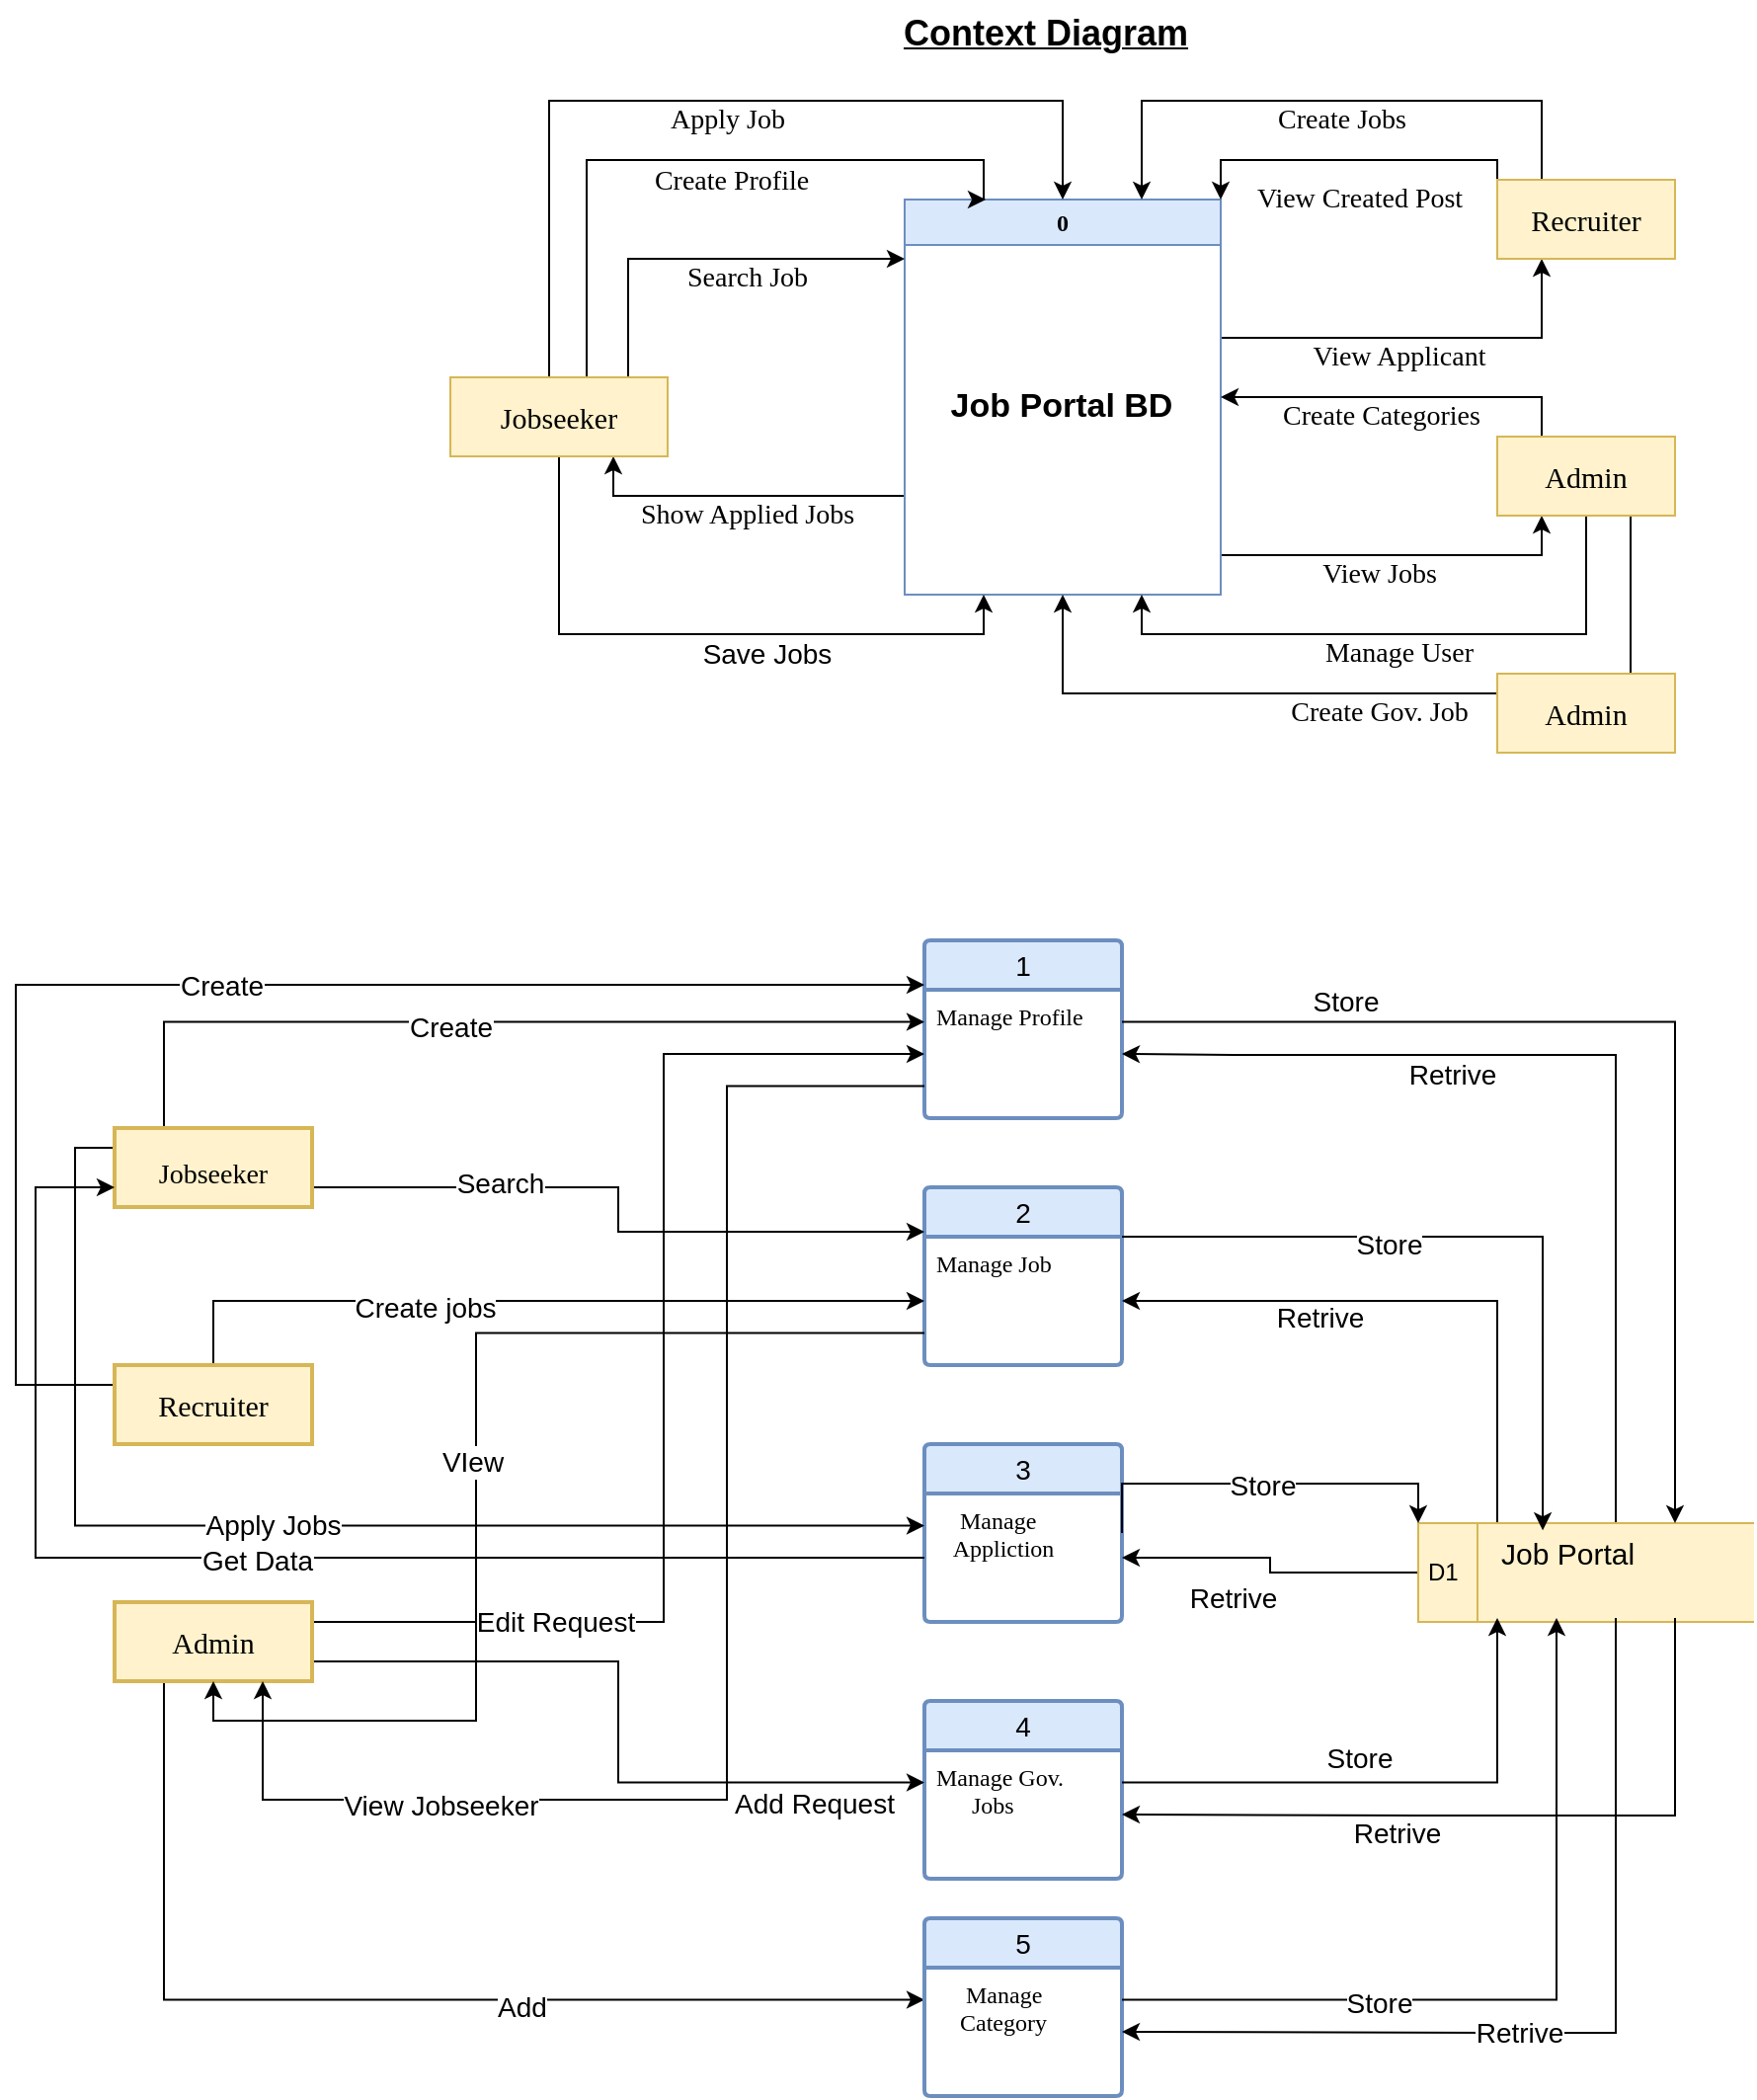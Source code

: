 <mxfile version="24.4.3" type="github" pages="10">
  <diagram name="Page-1" id="JDeU1fKOWqd_0nVfCLQT">
    <mxGraphModel dx="1275" dy="448" grid="0" gridSize="10" guides="1" tooltips="1" connect="1" arrows="1" fold="1" page="0" pageScale="1" pageWidth="850" pageHeight="1100" background="#ffffff" math="0" shadow="0">
      <root>
        <mxCell id="0" />
        <mxCell id="1" parent="0" />
        <mxCell id="kqFVeq-HxjZUtGfvrv-e-17" value="&lt;font face=&quot;Verdana&quot; style=&quot;font-size: 14px;&quot;&gt;Show Applied Jobs&lt;/font&gt;" style="edgeStyle=orthogonalEdgeStyle;rounded=0;orthogonalLoop=1;jettySize=auto;html=1;exitX=0;exitY=0.75;exitDx=0;exitDy=0;entryX=0.75;entryY=1;entryDx=0;entryDy=0;" parent="1" source="kqFVeq-HxjZUtGfvrv-e-1" target="kqFVeq-HxjZUtGfvrv-e-3" edge="1">
          <mxGeometry x="-0.045" y="10" relative="1" as="geometry">
            <Array as="points">
              <mxPoint x="193" y="280" />
            </Array>
            <mxPoint as="offset" />
          </mxGeometry>
        </mxCell>
        <mxCell id="kqFVeq-HxjZUtGfvrv-e-19" value="&lt;font face=&quot;Verdana&quot; style=&quot;font-size: 14px;&quot;&gt;View Applicant&lt;/font&gt;" style="edgeStyle=orthogonalEdgeStyle;rounded=0;orthogonalLoop=1;jettySize=auto;html=1;exitX=1;exitY=0.25;exitDx=0;exitDy=0;entryX=0.25;entryY=1;entryDx=0;entryDy=0;" parent="1" source="kqFVeq-HxjZUtGfvrv-e-1" target="kqFVeq-HxjZUtGfvrv-e-5" edge="1">
          <mxGeometry x="-0.011" y="-10" relative="1" as="geometry">
            <Array as="points">
              <mxPoint x="500" y="200" />
              <mxPoint x="663" y="200" />
            </Array>
            <mxPoint as="offset" />
          </mxGeometry>
        </mxCell>
        <mxCell id="kqFVeq-HxjZUtGfvrv-e-21" value="&lt;font style=&quot;font-size: 14px;&quot; face=&quot;Verdana&quot;&gt;View Jobs&lt;br&gt;&lt;/font&gt;" style="edgeStyle=orthogonalEdgeStyle;rounded=0;orthogonalLoop=1;jettySize=auto;html=1;exitX=1;exitY=0.75;exitDx=0;exitDy=0;entryX=0.25;entryY=1;entryDx=0;entryDy=0;" parent="1" source="kqFVeq-HxjZUtGfvrv-e-1" target="kqFVeq-HxjZUtGfvrv-e-6" edge="1">
          <mxGeometry x="0.035" y="-10" relative="1" as="geometry">
            <Array as="points">
              <mxPoint x="500" y="310" />
              <mxPoint x="663" y="310" />
            </Array>
            <mxPoint as="offset" />
          </mxGeometry>
        </mxCell>
        <mxCell id="kqFVeq-HxjZUtGfvrv-e-1" value="0" style="swimlane;whiteSpace=wrap;html=1;fontFamily=Verdana;fillColor=#dae8fc;strokeColor=#6c8ebf;" parent="1" vertex="1">
          <mxGeometry x="340" y="130" width="160" height="200" as="geometry">
            <mxRectangle x="340" y="130" width="50" height="30" as="alternateBounds" />
          </mxGeometry>
        </mxCell>
        <mxCell id="kqFVeq-HxjZUtGfvrv-e-2" value="&lt;h2&gt;&lt;b style=&quot;font-size: 17px;&quot;&gt;Job Portal BD&lt;/b&gt;&lt;/h2&gt;" style="text;html=1;align=center;verticalAlign=middle;resizable=0;points=[];autosize=1;strokeColor=none;fillColor=none;" parent="kqFVeq-HxjZUtGfvrv-e-1" vertex="1">
          <mxGeometry x="4" y="74" width="150" height="60" as="geometry" />
        </mxCell>
        <mxCell id="kqFVeq-HxjZUtGfvrv-e-10" value="&lt;font face=&quot;Verdana&quot; style=&quot;font-size: 14px;&quot;&gt;Apply Job&lt;/font&gt;" style="edgeStyle=orthogonalEdgeStyle;rounded=0;orthogonalLoop=1;jettySize=auto;html=1;exitX=0.5;exitY=0;exitDx=0;exitDy=0;entryX=0.5;entryY=0;entryDx=0;entryDy=0;" parent="1" source="kqFVeq-HxjZUtGfvrv-e-3" target="kqFVeq-HxjZUtGfvrv-e-1" edge="1">
          <mxGeometry x="0.033" y="-10" relative="1" as="geometry">
            <Array as="points">
              <mxPoint x="160" y="220" />
              <mxPoint x="160" y="80" />
              <mxPoint x="420" y="80" />
            </Array>
            <mxPoint as="offset" />
          </mxGeometry>
        </mxCell>
        <mxCell id="kqFVeq-HxjZUtGfvrv-e-11" value="&lt;font face=&quot;Verdana&quot;&gt;Create Profile&lt;/font&gt;" style="edgeStyle=orthogonalEdgeStyle;rounded=0;orthogonalLoop=1;jettySize=auto;html=1;exitX=0.75;exitY=0;exitDx=0;exitDy=0;entryX=0.25;entryY=0;entryDx=0;entryDy=0;fontSize=14;" parent="1" edge="1">
          <mxGeometry x="0.136" y="-10" relative="1" as="geometry">
            <mxPoint x="193.5" y="220" as="sourcePoint" />
            <mxPoint x="381" y="130" as="targetPoint" />
            <Array as="points">
              <mxPoint x="179" y="220" />
              <mxPoint x="179" y="110" />
              <mxPoint x="380" y="110" />
            </Array>
            <mxPoint as="offset" />
          </mxGeometry>
        </mxCell>
        <mxCell id="kqFVeq-HxjZUtGfvrv-e-12" value="&lt;font face=&quot;Verdana&quot; style=&quot;font-size: 14px;&quot;&gt;Search Job&lt;/font&gt;" style="edgeStyle=orthogonalEdgeStyle;rounded=0;orthogonalLoop=1;jettySize=auto;html=1;exitX=1;exitY=0.25;exitDx=0;exitDy=0;" parent="1" source="kqFVeq-HxjZUtGfvrv-e-3" edge="1">
          <mxGeometry x="0.304" y="-10" relative="1" as="geometry">
            <mxPoint x="340" y="160" as="targetPoint" />
            <Array as="points">
              <mxPoint x="200" y="230" />
              <mxPoint x="200" y="160" />
              <mxPoint x="340" y="160" />
            </Array>
            <mxPoint as="offset" />
          </mxGeometry>
        </mxCell>
        <mxCell id="kqFVeq-HxjZUtGfvrv-e-23" value="&lt;font style=&quot;font-size: 14px;&quot;&gt;Save Jobs&lt;/font&gt;" style="edgeStyle=orthogonalEdgeStyle;rounded=0;orthogonalLoop=1;jettySize=auto;html=1;exitX=0.5;exitY=1;exitDx=0;exitDy=0;entryX=0.25;entryY=1;entryDx=0;entryDy=0;" parent="1" source="kqFVeq-HxjZUtGfvrv-e-3" target="kqFVeq-HxjZUtGfvrv-e-1" edge="1">
          <mxGeometry x="0.2" y="-10" relative="1" as="geometry">
            <Array as="points">
              <mxPoint x="165" y="350" />
              <mxPoint x="380" y="350" />
            </Array>
            <mxPoint as="offset" />
          </mxGeometry>
        </mxCell>
        <mxCell id="kqFVeq-HxjZUtGfvrv-e-3" value="&lt;font face=&quot;Verdana&quot; style=&quot;font-size: 15px;&quot;&gt;Jobseeker&lt;/font&gt;" style="rounded=0;whiteSpace=wrap;html=1;fillColor=#fff2cc;strokeColor=#d6b656;" parent="1" vertex="1">
          <mxGeometry x="110" y="220" width="110" height="40" as="geometry" />
        </mxCell>
        <mxCell id="kqFVeq-HxjZUtGfvrv-e-18" value="&lt;font face=&quot;Verdana&quot; style=&quot;font-size: 14px;&quot;&gt;Create Jobs&lt;/font&gt;" style="edgeStyle=orthogonalEdgeStyle;rounded=0;orthogonalLoop=1;jettySize=auto;html=1;exitX=0.25;exitY=0;exitDx=0;exitDy=0;entryX=0.75;entryY=0;entryDx=0;entryDy=0;" parent="1" source="kqFVeq-HxjZUtGfvrv-e-5" target="kqFVeq-HxjZUtGfvrv-e-1" edge="1">
          <mxGeometry x="-0.026" y="10" relative="1" as="geometry">
            <Array as="points">
              <mxPoint x="663" y="80" />
              <mxPoint x="460" y="80" />
            </Array>
            <mxPoint x="1" as="offset" />
          </mxGeometry>
        </mxCell>
        <mxCell id="kqFVeq-HxjZUtGfvrv-e-28" value="&lt;font style=&quot;font-size: 14px;&quot; face=&quot;Verdana&quot;&gt;View Created Post&lt;/font&gt;" style="edgeStyle=orthogonalEdgeStyle;rounded=0;orthogonalLoop=1;jettySize=auto;html=1;exitX=0;exitY=0.5;exitDx=0;exitDy=0;entryX=1;entryY=0;entryDx=0;entryDy=0;" parent="1" source="kqFVeq-HxjZUtGfvrv-e-5" target="kqFVeq-HxjZUtGfvrv-e-1" edge="1">
          <mxGeometry x="0.053" y="20" relative="1" as="geometry">
            <Array as="points">
              <mxPoint x="640" y="110" />
              <mxPoint x="500" y="110" />
            </Array>
            <mxPoint as="offset" />
          </mxGeometry>
        </mxCell>
        <mxCell id="kqFVeq-HxjZUtGfvrv-e-5" value="&lt;font face=&quot;Verdana&quot; style=&quot;font-size: 15px;&quot;&gt;Recruiter&lt;/font&gt;" style="rounded=0;whiteSpace=wrap;html=1;fillColor=#fff2cc;strokeColor=#d6b656;" parent="1" vertex="1">
          <mxGeometry x="640" y="120" width="90" height="40" as="geometry" />
        </mxCell>
        <mxCell id="kqFVeq-HxjZUtGfvrv-e-20" value="&lt;font face=&quot;Verdana&quot; style=&quot;font-size: 14px;&quot;&gt;Create Categories&lt;/font&gt;" style="edgeStyle=orthogonalEdgeStyle;rounded=0;orthogonalLoop=1;jettySize=auto;html=1;exitX=0.25;exitY=0;exitDx=0;exitDy=0;entryX=1;entryY=0.5;entryDx=0;entryDy=0;" parent="1" source="kqFVeq-HxjZUtGfvrv-e-6" target="kqFVeq-HxjZUtGfvrv-e-1" edge="1">
          <mxGeometry x="0.123" y="10" relative="1" as="geometry">
            <mxPoint x="1" as="offset" />
          </mxGeometry>
        </mxCell>
        <mxCell id="kqFVeq-HxjZUtGfvrv-e-22" value="&lt;font face=&quot;Verdana&quot; style=&quot;font-size: 14px;&quot;&gt;Manage User&lt;/font&gt;" style="edgeStyle=orthogonalEdgeStyle;rounded=0;orthogonalLoop=1;jettySize=auto;html=1;exitX=0.5;exitY=1;exitDx=0;exitDy=0;entryX=0.75;entryY=1;entryDx=0;entryDy=0;" parent="1" source="kqFVeq-HxjZUtGfvrv-e-6" target="kqFVeq-HxjZUtGfvrv-e-1" edge="1">
          <mxGeometry x="0.016" y="10" relative="1" as="geometry">
            <Array as="points">
              <mxPoint x="685" y="350" />
              <mxPoint x="460" y="350" />
            </Array>
            <mxPoint as="offset" />
          </mxGeometry>
        </mxCell>
        <mxCell id="kqFVeq-HxjZUtGfvrv-e-29" value="&lt;font face=&quot;Verdana&quot; style=&quot;font-size: 14px;&quot;&gt;Create Gov. Job&lt;/font&gt;" style="edgeStyle=orthogonalEdgeStyle;rounded=0;orthogonalLoop=1;jettySize=auto;html=1;exitX=0.75;exitY=1;exitDx=0;exitDy=0;entryX=0.5;entryY=1;entryDx=0;entryDy=0;" parent="1" source="kqFVeq-HxjZUtGfvrv-e-6" target="kqFVeq-HxjZUtGfvrv-e-1" edge="1">
          <mxGeometry x="0.018" y="10" relative="1" as="geometry">
            <Array as="points">
              <mxPoint x="708" y="380" />
              <mxPoint x="420" y="380" />
            </Array>
            <mxPoint as="offset" />
          </mxGeometry>
        </mxCell>
        <mxCell id="kqFVeq-HxjZUtGfvrv-e-6" value="&lt;font style=&quot;font-size: 15px;&quot; face=&quot;Verdana&quot;&gt;Admin&lt;/font&gt;" style="rounded=0;whiteSpace=wrap;html=1;fillColor=#fff2cc;strokeColor=#d6b656;" parent="1" vertex="1">
          <mxGeometry x="640" y="250" width="90" height="40" as="geometry" />
        </mxCell>
        <mxCell id="kqFVeq-HxjZUtGfvrv-e-35" value="1" style="swimlane;childLayout=stackLayout;horizontal=1;startSize=25;horizontalStack=0;rounded=1;fontSize=14;fontStyle=0;strokeWidth=2;resizeParent=0;resizeLast=1;shadow=0;dashed=0;align=center;arcSize=4;whiteSpace=wrap;html=1;fillColor=#dae8fc;strokeColor=#6c8ebf;" parent="1" vertex="1">
          <mxGeometry x="350" y="505" width="100" height="90" as="geometry" />
        </mxCell>
        <mxCell id="kqFVeq-HxjZUtGfvrv-e-36" value="&lt;div&gt;&lt;font style=&quot;font-size: 12px;&quot; face=&quot;Verdana&quot;&gt;Manage Profile&lt;/font&gt;&lt;/div&gt;" style="align=left;strokeColor=none;fillColor=none;spacingLeft=4;fontSize=12;verticalAlign=top;resizable=0;rotatable=0;part=1;html=1;" parent="kqFVeq-HxjZUtGfvrv-e-35" vertex="1">
          <mxGeometry y="25" width="100" height="65" as="geometry" />
        </mxCell>
        <mxCell id="kqFVeq-HxjZUtGfvrv-e-42" value="2" style="swimlane;childLayout=stackLayout;horizontal=1;startSize=25;horizontalStack=0;rounded=1;fontSize=14;fontStyle=0;strokeWidth=2;resizeParent=0;resizeLast=1;shadow=0;dashed=0;align=center;arcSize=4;whiteSpace=wrap;html=1;fillColor=#dae8fc;strokeColor=#6c8ebf;" parent="1" vertex="1">
          <mxGeometry x="350" y="630" width="100" height="90" as="geometry" />
        </mxCell>
        <mxCell id="kqFVeq-HxjZUtGfvrv-e-43" value="&lt;font style=&quot;font-size: 12px;&quot; face=&quot;Verdana&quot;&gt;Manage Job&lt;/font&gt;&lt;div&gt;&lt;br&gt;&lt;/div&gt;" style="align=left;strokeColor=none;fillColor=none;spacingLeft=4;fontSize=12;verticalAlign=top;resizable=0;rotatable=0;part=1;html=1;" parent="kqFVeq-HxjZUtGfvrv-e-42" vertex="1">
          <mxGeometry y="25" width="100" height="65" as="geometry" />
        </mxCell>
        <mxCell id="kqFVeq-HxjZUtGfvrv-e-44" value="3" style="swimlane;childLayout=stackLayout;horizontal=1;startSize=25;horizontalStack=0;rounded=1;fontSize=14;fontStyle=0;strokeWidth=2;resizeParent=0;resizeLast=1;shadow=0;dashed=0;align=center;arcSize=4;whiteSpace=wrap;html=1;fillColor=#dae8fc;strokeColor=#6c8ebf;" parent="1" vertex="1">
          <mxGeometry x="350" y="760" width="100" height="90" as="geometry" />
        </mxCell>
        <mxCell id="kqFVeq-HxjZUtGfvrv-e-45" value="&lt;div&gt;&lt;font face=&quot;Verdana&quot;&gt;&amp;nbsp; &amp;nbsp; Manage&lt;/font&gt;&lt;/div&gt;&lt;div&gt;&lt;font face=&quot;Verdana&quot;&gt;&amp;nbsp;&amp;nbsp; Appliction&lt;/font&gt;&lt;/div&gt;" style="align=left;strokeColor=none;fillColor=none;spacingLeft=4;fontSize=12;verticalAlign=top;resizable=0;rotatable=0;part=1;html=1;" parent="kqFVeq-HxjZUtGfvrv-e-44" vertex="1">
          <mxGeometry y="25" width="100" height="65" as="geometry" />
        </mxCell>
        <mxCell id="kqFVeq-HxjZUtGfvrv-e-46" value="4" style="swimlane;childLayout=stackLayout;horizontal=1;startSize=25;horizontalStack=0;rounded=1;fontSize=14;fontStyle=0;strokeWidth=2;resizeParent=0;resizeLast=1;shadow=0;dashed=0;align=center;arcSize=4;whiteSpace=wrap;html=1;fillColor=#dae8fc;strokeColor=#6c8ebf;" parent="1" vertex="1">
          <mxGeometry x="350" y="890" width="100" height="90" as="geometry" />
        </mxCell>
        <mxCell id="kqFVeq-HxjZUtGfvrv-e-47" value="&lt;div&gt;&lt;font face=&quot;Verdana&quot;&gt;Manage Gov.&lt;/font&gt;&lt;/div&gt;&lt;div&gt;&lt;font face=&quot;Verdana&quot;&gt;&amp;nbsp;&amp;nbsp;&amp;nbsp;&amp;nbsp;&amp;nbsp; Jobs&lt;br&gt;&lt;/font&gt;&lt;/div&gt;" style="align=left;strokeColor=none;fillColor=none;spacingLeft=4;fontSize=12;verticalAlign=top;resizable=0;rotatable=0;part=1;html=1;" parent="kqFVeq-HxjZUtGfvrv-e-46" vertex="1">
          <mxGeometry y="25" width="100" height="65" as="geometry" />
        </mxCell>
        <mxCell id="kqFVeq-HxjZUtGfvrv-e-61" style="edgeStyle=orthogonalEdgeStyle;rounded=0;orthogonalLoop=1;jettySize=auto;html=1;exitX=1;exitY=0.25;exitDx=0;exitDy=0;entryX=0;entryY=0.25;entryDx=0;entryDy=0;" parent="1" source="kqFVeq-HxjZUtGfvrv-e-50" target="kqFVeq-HxjZUtGfvrv-e-42" edge="1">
          <mxGeometry relative="1" as="geometry">
            <Array as="points">
              <mxPoint x="40" y="630" />
              <mxPoint x="195" y="630" />
              <mxPoint x="195" y="653" />
            </Array>
          </mxGeometry>
        </mxCell>
        <mxCell id="CoUzNabwJxIWGI8wXzt4-2" value="&lt;font style=&quot;font-size: 14px;&quot;&gt;Search&lt;/font&gt;" style="edgeLabel;html=1;align=center;verticalAlign=middle;resizable=0;points=[];" parent="kqFVeq-HxjZUtGfvrv-e-61" vertex="1" connectable="0">
          <mxGeometry x="-0.347" y="2" relative="1" as="geometry">
            <mxPoint as="offset" />
          </mxGeometry>
        </mxCell>
        <mxCell id="kqFVeq-HxjZUtGfvrv-e-63" style="edgeStyle=orthogonalEdgeStyle;rounded=0;orthogonalLoop=1;jettySize=auto;html=1;exitX=0;exitY=0.25;exitDx=0;exitDy=0;entryX=0;entryY=0.25;entryDx=0;entryDy=0;" parent="1" source="kqFVeq-HxjZUtGfvrv-e-50" target="kqFVeq-HxjZUtGfvrv-e-45" edge="1">
          <mxGeometry relative="1" as="geometry" />
        </mxCell>
        <mxCell id="CoUzNabwJxIWGI8wXzt4-8" value="&lt;font style=&quot;font-size: 14px;&quot;&gt;Apply Jobs&lt;/font&gt;" style="edgeLabel;html=1;align=center;verticalAlign=middle;resizable=0;points=[];" parent="kqFVeq-HxjZUtGfvrv-e-63" vertex="1" connectable="0">
          <mxGeometry x="0.345" y="-1" relative="1" as="geometry">
            <mxPoint x="-120" y="-2" as="offset" />
          </mxGeometry>
        </mxCell>
        <mxCell id="kqFVeq-HxjZUtGfvrv-e-66" style="edgeStyle=orthogonalEdgeStyle;rounded=0;orthogonalLoop=1;jettySize=auto;html=1;exitX=0.25;exitY=0;exitDx=0;exitDy=0;entryX=0;entryY=0.25;entryDx=0;entryDy=0;" parent="1" source="kqFVeq-HxjZUtGfvrv-e-50" target="kqFVeq-HxjZUtGfvrv-e-36" edge="1">
          <mxGeometry relative="1" as="geometry" />
        </mxCell>
        <mxCell id="CoUzNabwJxIWGI8wXzt4-1" value="&lt;font style=&quot;font-size: 14px;&quot;&gt;Create&lt;/font&gt;" style="edgeLabel;html=1;align=center;verticalAlign=middle;resizable=0;points=[];" parent="kqFVeq-HxjZUtGfvrv-e-66" vertex="1" connectable="0">
          <mxGeometry x="-0.094" y="-2" relative="1" as="geometry">
            <mxPoint as="offset" />
          </mxGeometry>
        </mxCell>
        <mxCell id="kqFVeq-HxjZUtGfvrv-e-50" value="&lt;font face=&quot;Verdana&quot; style=&quot;font-size: 14px;&quot;&gt;Jobseeker&lt;/font&gt;" style="whiteSpace=wrap;html=1;align=center;labelBackgroundColor=none;labelBorderColor=none;fontSize=14;spacing=20;spacingTop=6;strokeWidth=2;fillColor=#fff2cc;strokeColor=#d6b656;" parent="1" vertex="1">
          <mxGeometry x="-60" y="600" width="100" height="40" as="geometry" />
        </mxCell>
        <mxCell id="kqFVeq-HxjZUtGfvrv-e-67" value="&lt;font style=&quot;font-size: 14px;&quot;&gt;Create&lt;/font&gt;" style="edgeStyle=orthogonalEdgeStyle;rounded=0;orthogonalLoop=1;jettySize=auto;html=1;exitX=0;exitY=0.25;exitDx=0;exitDy=0;entryX=0;entryY=0.25;entryDx=0;entryDy=0;" parent="1" source="kqFVeq-HxjZUtGfvrv-e-51" target="kqFVeq-HxjZUtGfvrv-e-35" edge="1">
          <mxGeometry relative="1" as="geometry">
            <Array as="points">
              <mxPoint x="-110" y="730" />
              <mxPoint x="-110" y="528" />
            </Array>
          </mxGeometry>
        </mxCell>
        <mxCell id="kqFVeq-HxjZUtGfvrv-e-68" style="edgeStyle=orthogonalEdgeStyle;rounded=0;orthogonalLoop=1;jettySize=auto;html=1;exitX=0.5;exitY=0;exitDx=0;exitDy=0;entryX=0;entryY=0.5;entryDx=0;entryDy=0;" parent="1" source="kqFVeq-HxjZUtGfvrv-e-51" target="kqFVeq-HxjZUtGfvrv-e-43" edge="1">
          <mxGeometry relative="1" as="geometry" />
        </mxCell>
        <mxCell id="CoUzNabwJxIWGI8wXzt4-3" value="&lt;font style=&quot;font-size: 14px;&quot;&gt;Create jobs&lt;/font&gt;" style="edgeLabel;html=1;align=center;verticalAlign=middle;resizable=0;points=[];" parent="kqFVeq-HxjZUtGfvrv-e-68" vertex="1" connectable="0">
          <mxGeometry x="-0.294" y="-2" relative="1" as="geometry">
            <mxPoint x="1" y="1" as="offset" />
          </mxGeometry>
        </mxCell>
        <mxCell id="kqFVeq-HxjZUtGfvrv-e-51" value="&lt;font face=&quot;Verdana&quot; style=&quot;font-size: 15px;&quot;&gt;Recruiter&lt;/font&gt;" style="whiteSpace=wrap;html=1;align=center;strokeWidth=2;fillColor=#fff2cc;strokeColor=#d6b656;" parent="1" vertex="1">
          <mxGeometry x="-60" y="720" width="100" height="40" as="geometry" />
        </mxCell>
        <mxCell id="kqFVeq-HxjZUtGfvrv-e-52" value="&lt;font style=&quot;font-size: 15px;&quot; face=&quot;Verdana&quot;&gt;Admin&lt;/font&gt;" style="rounded=0;whiteSpace=wrap;html=1;fillColor=#fff2cc;strokeColor=#d6b656;" parent="1" vertex="1">
          <mxGeometry x="640" y="370" width="90" height="40" as="geometry" />
        </mxCell>
        <mxCell id="kqFVeq-HxjZUtGfvrv-e-65" style="edgeStyle=orthogonalEdgeStyle;rounded=0;orthogonalLoop=1;jettySize=auto;html=1;exitX=1;exitY=0.5;exitDx=0;exitDy=0;entryX=0;entryY=0.25;entryDx=0;entryDy=0;" parent="1" source="kqFVeq-HxjZUtGfvrv-e-53" target="kqFVeq-HxjZUtGfvrv-e-47" edge="1">
          <mxGeometry relative="1" as="geometry">
            <Array as="points">
              <mxPoint x="40" y="870" />
              <mxPoint x="195" y="870" />
              <mxPoint x="195" y="931" />
            </Array>
          </mxGeometry>
        </mxCell>
        <mxCell id="KvbdaNQ6X99r15kEjWDF-9" value="&lt;font style=&quot;font-size: 14px;&quot;&gt;Add Request&lt;br&gt;&lt;/font&gt;" style="edgeLabel;html=1;align=center;verticalAlign=middle;resizable=0;points=[];" parent="kqFVeq-HxjZUtGfvrv-e-65" vertex="1" connectable="0">
          <mxGeometry x="-0.287" y="-1" relative="1" as="geometry">
            <mxPoint x="128" y="71" as="offset" />
          </mxGeometry>
        </mxCell>
        <mxCell id="CoUzNabwJxIWGI8wXzt4-19" style="edgeStyle=orthogonalEdgeStyle;rounded=0;orthogonalLoop=1;jettySize=auto;html=1;exitX=0.25;exitY=1;exitDx=0;exitDy=0;entryX=0;entryY=0.25;entryDx=0;entryDy=0;" parent="1" source="kqFVeq-HxjZUtGfvrv-e-53" target="CoUzNabwJxIWGI8wXzt4-15" edge="1">
          <mxGeometry relative="1" as="geometry" />
        </mxCell>
        <mxCell id="CoUzNabwJxIWGI8wXzt4-20" value="Add" style="edgeLabel;html=1;align=center;verticalAlign=middle;resizable=0;points=[];fontSize=14;" parent="CoUzNabwJxIWGI8wXzt4-19" vertex="1" connectable="0">
          <mxGeometry x="0.253" y="-3" relative="1" as="geometry">
            <mxPoint as="offset" />
          </mxGeometry>
        </mxCell>
        <mxCell id="KvbdaNQ6X99r15kEjWDF-7" style="edgeStyle=orthogonalEdgeStyle;rounded=0;orthogonalLoop=1;jettySize=auto;html=1;exitX=1;exitY=0.25;exitDx=0;exitDy=0;entryX=0;entryY=0.5;entryDx=0;entryDy=0;" parent="1" source="kqFVeq-HxjZUtGfvrv-e-53" target="kqFVeq-HxjZUtGfvrv-e-36" edge="1">
          <mxGeometry relative="1" as="geometry">
            <Array as="points">
              <mxPoint x="218" y="850" />
              <mxPoint x="218" y="563" />
            </Array>
          </mxGeometry>
        </mxCell>
        <mxCell id="KvbdaNQ6X99r15kEjWDF-8" value="&lt;font style=&quot;font-size: 14px;&quot;&gt;Edit Request&lt;br&gt;&lt;/font&gt;" style="edgeLabel;html=1;align=center;verticalAlign=middle;resizable=0;points=[];" parent="KvbdaNQ6X99r15kEjWDF-7" vertex="1" connectable="0">
          <mxGeometry x="-0.588" relative="1" as="geometry">
            <mxPoint as="offset" />
          </mxGeometry>
        </mxCell>
        <mxCell id="kqFVeq-HxjZUtGfvrv-e-53" value="&lt;font style=&quot;font-size: 15px;&quot; face=&quot;Verdana&quot;&gt;Admin&lt;/font&gt;" style="whiteSpace=wrap;html=1;align=center;strokeWidth=2;fillColor=#fff2cc;strokeColor=#d6b656;" parent="1" vertex="1">
          <mxGeometry x="-60" y="840" width="100" height="40" as="geometry" />
        </mxCell>
        <mxCell id="CoUzNabwJxIWGI8wXzt4-49" style="edgeStyle=orthogonalEdgeStyle;rounded=0;orthogonalLoop=1;jettySize=auto;html=1;exitX=0.5;exitY=0;exitDx=0;exitDy=0;entryX=1;entryY=0.5;entryDx=0;entryDy=0;" parent="1" source="h3JAbx57EjIWZjw8-lom-14" target="kqFVeq-HxjZUtGfvrv-e-36" edge="1">
          <mxGeometry relative="1" as="geometry">
            <mxPoint x="595" y="615" as="sourcePoint" />
            <Array as="points">
              <mxPoint x="700" y="563" />
              <mxPoint x="506" y="563" />
            </Array>
            <mxPoint x="506" y="597" as="targetPoint" />
          </mxGeometry>
        </mxCell>
        <mxCell id="CoUzNabwJxIWGI8wXzt4-50" value="&lt;font style=&quot;font-size: 14px;&quot;&gt;Retrive&lt;/font&gt;" style="edgeLabel;html=1;align=center;verticalAlign=middle;resizable=0;points=[];" parent="CoUzNabwJxIWGI8wXzt4-49" vertex="1" connectable="0">
          <mxGeometry x="-0.022" y="2" relative="1" as="geometry">
            <mxPoint x="-82" y="8" as="offset" />
          </mxGeometry>
        </mxCell>
        <mxCell id="KvbdaNQ6X99r15kEjWDF-1" value="&lt;font style=&quot;font-size: 14px;&quot;&gt;Retrive&lt;/font&gt;" style="edgeLabel;html=1;align=center;verticalAlign=middle;resizable=0;points=[];" parent="CoUzNabwJxIWGI8wXzt4-49" vertex="1" connectable="0">
          <mxGeometry x="-0.022" y="2" relative="1" as="geometry">
            <mxPoint x="-149" y="131" as="offset" />
          </mxGeometry>
        </mxCell>
        <mxCell id="alXWhJsrS5Qimaa9HMKN-1" style="edgeStyle=orthogonalEdgeStyle;rounded=0;orthogonalLoop=1;jettySize=auto;html=1;entryX=1;entryY=0.5;entryDx=0;entryDy=0;exitX=0;exitY=0;exitDx=0;exitDy=0;" parent="1" source="h3JAbx57EjIWZjw8-lom-14" target="kqFVeq-HxjZUtGfvrv-e-43" edge="1">
          <mxGeometry relative="1" as="geometry">
            <mxPoint x="607" y="767" as="sourcePoint" />
          </mxGeometry>
        </mxCell>
        <mxCell id="alXWhJsrS5Qimaa9HMKN-9" style="edgeStyle=orthogonalEdgeStyle;rounded=0;orthogonalLoop=1;jettySize=auto;html=1;exitX=0;exitY=0.5;exitDx=0;exitDy=0;entryX=1;entryY=0.5;entryDx=0;entryDy=0;" parent="1" source="h3JAbx57EjIWZjw8-lom-13" target="kqFVeq-HxjZUtGfvrv-e-45" edge="1">
          <mxGeometry relative="1" as="geometry" />
        </mxCell>
        <mxCell id="h3JAbx57EjIWZjw8-lom-13" value="D1" style="html=1;dashed=0;whiteSpace=wrap;shape=mxgraph.dfd.dataStoreID;align=left;spacingLeft=3;points=[[0,0],[0.5,0],[1,0],[0,0.5],[1,0.5],[0,1],[0.5,1],[1,1]];fillColor=#fff2cc;strokeColor=#d6b656;" parent="1" vertex="1">
          <mxGeometry x="600" y="800" width="170" height="50" as="geometry" />
        </mxCell>
        <mxCell id="h3JAbx57EjIWZjw8-lom-14" value="&lt;font style=&quot;font-size: 15px;&quot;&gt;Job Portal&lt;/font&gt;" style="text;whiteSpace=wrap;html=1;" parent="1" vertex="1">
          <mxGeometry x="640" y="800" width="120" height="48" as="geometry" />
        </mxCell>
        <mxCell id="h3JAbx57EjIWZjw8-lom-15" style="rounded=0;orthogonalLoop=1;jettySize=auto;html=1;exitX=1;exitY=0;exitDx=0;exitDy=0;entryX=0.192;entryY=0.075;entryDx=0;entryDy=0;entryPerimeter=0;edgeStyle=orthogonalEdgeStyle;" parent="1" source="kqFVeq-HxjZUtGfvrv-e-43" target="h3JAbx57EjIWZjw8-lom-14" edge="1">
          <mxGeometry relative="1" as="geometry">
            <Array as="points">
              <mxPoint x="663" y="655" />
            </Array>
            <mxPoint x="680" y="680" as="targetPoint" />
          </mxGeometry>
        </mxCell>
        <mxCell id="CoUzNabwJxIWGI8wXzt4-44" value="&lt;font style=&quot;font-size: 14px;&quot;&gt;Store&lt;/font&gt;" style="edgeLabel;html=1;align=center;verticalAlign=middle;resizable=0;points=[];" parent="h3JAbx57EjIWZjw8-lom-15" vertex="1" connectable="0">
          <mxGeometry x="-0.253" y="-4" relative="1" as="geometry">
            <mxPoint as="offset" />
          </mxGeometry>
        </mxCell>
        <mxCell id="h3JAbx57EjIWZjw8-lom-16" style="edgeStyle=orthogonalEdgeStyle;rounded=0;orthogonalLoop=1;jettySize=auto;html=1;exitX=1;exitY=0.5;exitDx=0;exitDy=0;entryX=0;entryY=0;entryDx=0;entryDy=0;" parent="1" source="kqFVeq-HxjZUtGfvrv-e-44" target="h3JAbx57EjIWZjw8-lom-13" edge="1">
          <mxGeometry relative="1" as="geometry">
            <Array as="points">
              <mxPoint x="450" y="780" />
              <mxPoint x="600" y="780" />
            </Array>
          </mxGeometry>
        </mxCell>
        <mxCell id="CoUzNabwJxIWGI8wXzt4-29" value="&lt;font style=&quot;font-size: 14px;&quot;&gt;Store&lt;/font&gt;" style="edgeLabel;html=1;align=center;verticalAlign=middle;resizable=0;points=[];" parent="h3JAbx57EjIWZjw8-lom-16" vertex="1" connectable="0">
          <mxGeometry x="-0.021" y="-1" relative="1" as="geometry">
            <mxPoint as="offset" />
          </mxGeometry>
        </mxCell>
        <mxCell id="CoUzNabwJxIWGI8wXzt4-6" style="edgeStyle=orthogonalEdgeStyle;rounded=0;orthogonalLoop=1;jettySize=auto;html=1;exitX=0;exitY=0.75;exitDx=0;exitDy=0;entryX=0.75;entryY=1;entryDx=0;entryDy=0;" parent="1" source="kqFVeq-HxjZUtGfvrv-e-36" target="kqFVeq-HxjZUtGfvrv-e-53" edge="1">
          <mxGeometry relative="1" as="geometry">
            <Array as="points">
              <mxPoint x="250" y="579" />
              <mxPoint x="250" y="940" />
              <mxPoint x="15" y="940" />
            </Array>
          </mxGeometry>
        </mxCell>
        <mxCell id="CoUzNabwJxIWGI8wXzt4-7" value="&lt;font style=&quot;font-size: 14px;&quot;&gt;View Jobseeker&lt;/font&gt;" style="edgeLabel;html=1;align=center;verticalAlign=middle;resizable=0;points=[];" parent="CoUzNabwJxIWGI8wXzt4-6" vertex="1" connectable="0">
          <mxGeometry x="0.603" y="3" relative="1" as="geometry">
            <mxPoint as="offset" />
          </mxGeometry>
        </mxCell>
        <mxCell id="CoUzNabwJxIWGI8wXzt4-11" style="edgeStyle=orthogonalEdgeStyle;rounded=0;orthogonalLoop=1;jettySize=auto;html=1;exitX=0;exitY=0.5;exitDx=0;exitDy=0;entryX=0;entryY=0.75;entryDx=0;entryDy=0;" parent="1" source="kqFVeq-HxjZUtGfvrv-e-45" target="kqFVeq-HxjZUtGfvrv-e-50" edge="1">
          <mxGeometry relative="1" as="geometry">
            <Array as="points">
              <mxPoint x="-100" y="818" />
              <mxPoint x="-100" y="630" />
            </Array>
          </mxGeometry>
        </mxCell>
        <mxCell id="CoUzNabwJxIWGI8wXzt4-12" value="&lt;font style=&quot;font-size: 14px;&quot;&gt;Get Data&lt;/font&gt;" style="edgeLabel;html=1;align=center;verticalAlign=middle;resizable=0;points=[];" parent="CoUzNabwJxIWGI8wXzt4-11" vertex="1" connectable="0">
          <mxGeometry x="-0.002" y="1" relative="1" as="geometry">
            <mxPoint as="offset" />
          </mxGeometry>
        </mxCell>
        <mxCell id="CoUzNabwJxIWGI8wXzt4-14" value="5" style="swimlane;childLayout=stackLayout;horizontal=1;startSize=25;horizontalStack=0;rounded=1;fontSize=14;fontStyle=0;strokeWidth=2;resizeParent=0;resizeLast=1;shadow=0;dashed=0;align=center;arcSize=4;whiteSpace=wrap;html=1;fillColor=#dae8fc;strokeColor=#6c8ebf;" parent="1" vertex="1">
          <mxGeometry x="350" y="1000" width="100" height="90" as="geometry" />
        </mxCell>
        <mxCell id="CoUzNabwJxIWGI8wXzt4-15" value="&lt;div&gt;&lt;font face=&quot;Verdana&quot;&gt;&amp;nbsp;&amp;nbsp;&amp;nbsp;&amp;nbsp; Manage&amp;nbsp;&lt;/font&gt;&lt;/div&gt;&lt;div&gt;&lt;font face=&quot;Verdana&quot;&gt;&amp;nbsp;&amp;nbsp;&amp;nbsp; Category&lt;br&gt;&lt;/font&gt;&lt;/div&gt;" style="align=left;strokeColor=none;fillColor=none;spacingLeft=4;fontSize=12;verticalAlign=top;resizable=0;rotatable=0;part=1;html=1;" parent="CoUzNabwJxIWGI8wXzt4-14" vertex="1">
          <mxGeometry y="25" width="100" height="65" as="geometry" />
        </mxCell>
        <mxCell id="CoUzNabwJxIWGI8wXzt4-26" style="edgeStyle=orthogonalEdgeStyle;rounded=0;orthogonalLoop=1;jettySize=auto;html=1;exitX=0.5;exitY=1;exitDx=0;exitDy=0;entryX=1;entryY=0.5;entryDx=0;entryDy=0;" parent="1" source="h3JAbx57EjIWZjw8-lom-14" target="CoUzNabwJxIWGI8wXzt4-15" edge="1">
          <mxGeometry relative="1" as="geometry">
            <Array as="points">
              <mxPoint x="700" y="1058" />
              <mxPoint x="640" y="1058" />
            </Array>
            <mxPoint x="600" y="1015" as="sourcePoint" />
          </mxGeometry>
        </mxCell>
        <mxCell id="CoUzNabwJxIWGI8wXzt4-28" value="&lt;font style=&quot;font-size: 14px;&quot;&gt;Retrive&lt;/font&gt;" style="edgeLabel;html=1;align=center;verticalAlign=middle;resizable=0;points=[];" parent="CoUzNabwJxIWGI8wXzt4-26" vertex="1" connectable="0">
          <mxGeometry x="0.106" y="3" relative="1" as="geometry">
            <mxPoint x="-67" y="-104" as="offset" />
          </mxGeometry>
        </mxCell>
        <mxCell id="KvbdaNQ6X99r15kEjWDF-3" value="&lt;font style=&quot;font-size: 14px;&quot;&gt;Retrive&lt;/font&gt;" style="edgeLabel;html=1;align=center;verticalAlign=middle;resizable=0;points=[];" parent="CoUzNabwJxIWGI8wXzt4-26" vertex="1" connectable="0">
          <mxGeometry x="0.106" y="3" relative="1" as="geometry">
            <mxPoint x="-5" y="-3" as="offset" />
          </mxGeometry>
        </mxCell>
        <mxCell id="CoUzNabwJxIWGI8wXzt4-41" style="edgeStyle=orthogonalEdgeStyle;rounded=0;orthogonalLoop=1;jettySize=auto;html=1;exitX=0.75;exitY=1;exitDx=0;exitDy=0;entryX=1;entryY=0.5;entryDx=0;entryDy=0;" parent="1" source="h3JAbx57EjIWZjw8-lom-14" target="kqFVeq-HxjZUtGfvrv-e-47" edge="1">
          <mxGeometry relative="1" as="geometry">
            <Array as="points">
              <mxPoint x="730" y="948" />
              <mxPoint x="600" y="948" />
            </Array>
            <mxPoint x="600" y="940" as="sourcePoint" />
          </mxGeometry>
        </mxCell>
        <mxCell id="CoUzNabwJxIWGI8wXzt4-54" style="edgeStyle=orthogonalEdgeStyle;rounded=0;orthogonalLoop=1;jettySize=auto;html=1;exitX=1;exitY=0.25;exitDx=0;exitDy=0;entryX=0.75;entryY=0;entryDx=0;entryDy=0;" parent="1" source="kqFVeq-HxjZUtGfvrv-e-36" target="h3JAbx57EjIWZjw8-lom-14" edge="1">
          <mxGeometry relative="1" as="geometry">
            <mxPoint x="592.79" y="602.45" as="targetPoint" />
          </mxGeometry>
        </mxCell>
        <mxCell id="CoUzNabwJxIWGI8wXzt4-55" value="&lt;font style=&quot;font-size: 14px;&quot;&gt;Store&lt;/font&gt;" style="edgeLabel;html=1;align=center;verticalAlign=middle;resizable=0;points=[];" parent="CoUzNabwJxIWGI8wXzt4-54" vertex="1" connectable="0">
          <mxGeometry x="-0.305" y="-3" relative="1" as="geometry">
            <mxPoint x="-73" y="-14" as="offset" />
          </mxGeometry>
        </mxCell>
        <mxCell id="alXWhJsrS5Qimaa9HMKN-3" style="edgeStyle=orthogonalEdgeStyle;rounded=0;orthogonalLoop=1;jettySize=auto;html=1;exitX=1;exitY=0.25;exitDx=0;exitDy=0;entryX=0.25;entryY=1;entryDx=0;entryDy=0;" parent="1" source="CoUzNabwJxIWGI8wXzt4-15" target="h3JAbx57EjIWZjw8-lom-14" edge="1">
          <mxGeometry relative="1" as="geometry" />
        </mxCell>
        <mxCell id="alXWhJsrS5Qimaa9HMKN-4" value="&lt;font style=&quot;font-size: 14px;&quot;&gt;Store&lt;/font&gt;" style="edgeLabel;html=1;align=center;verticalAlign=middle;resizable=0;points=[];" parent="alXWhJsrS5Qimaa9HMKN-3" vertex="1" connectable="0">
          <mxGeometry x="-0.371" y="-1" relative="1" as="geometry">
            <mxPoint as="offset" />
          </mxGeometry>
        </mxCell>
        <mxCell id="alXWhJsrS5Qimaa9HMKN-5" style="edgeStyle=orthogonalEdgeStyle;rounded=0;orthogonalLoop=1;jettySize=auto;html=1;exitX=1;exitY=0.25;exitDx=0;exitDy=0;entryX=0;entryY=1;entryDx=0;entryDy=0;" parent="1" source="kqFVeq-HxjZUtGfvrv-e-47" target="h3JAbx57EjIWZjw8-lom-14" edge="1">
          <mxGeometry relative="1" as="geometry" />
        </mxCell>
        <mxCell id="alXWhJsrS5Qimaa9HMKN-6" value="&lt;font style=&quot;font-size: 14px;&quot;&gt;Store&lt;/font&gt;" style="text;html=1;align=center;verticalAlign=middle;resizable=0;points=[];autosize=1;strokeColor=none;fillColor=none;" parent="1" vertex="1">
          <mxGeometry x="544" y="904" width="51" height="29" as="geometry" />
        </mxCell>
        <mxCell id="alXWhJsrS5Qimaa9HMKN-10" value="&lt;font style=&quot;font-size: 14px;&quot;&gt;Retrive&lt;/font&gt;" style="text;html=1;align=center;verticalAlign=middle;resizable=0;points=[];autosize=1;strokeColor=none;fillColor=none;" parent="1" vertex="1">
          <mxGeometry x="475" y="823" width="62" height="29" as="geometry" />
        </mxCell>
        <mxCell id="KvbdaNQ6X99r15kEjWDF-4" style="edgeStyle=orthogonalEdgeStyle;rounded=0;orthogonalLoop=1;jettySize=auto;html=1;exitX=0;exitY=0.75;exitDx=0;exitDy=0;entryX=0.5;entryY=1;entryDx=0;entryDy=0;" parent="1" source="kqFVeq-HxjZUtGfvrv-e-43" target="kqFVeq-HxjZUtGfvrv-e-53" edge="1">
          <mxGeometry relative="1" as="geometry">
            <Array as="points">
              <mxPoint x="123" y="704" />
              <mxPoint x="123" y="900" />
              <mxPoint x="-10" y="900" />
            </Array>
          </mxGeometry>
        </mxCell>
        <mxCell id="KvbdaNQ6X99r15kEjWDF-5" value="&lt;font style=&quot;font-size: 14px;&quot;&gt;VIew&lt;/font&gt;" style="edgeLabel;html=1;align=center;verticalAlign=middle;resizable=0;points=[];" parent="KvbdaNQ6X99r15kEjWDF-4" vertex="1" connectable="0">
          <mxGeometry x="0.011" y="-2" relative="1" as="geometry">
            <mxPoint as="offset" />
          </mxGeometry>
        </mxCell>
        <mxCell id="Cl3lWYEBcDqJ8qepTMdM-1" value="&lt;b&gt;&lt;u&gt;&lt;font style=&quot;font-size: 18px;&quot;&gt;Context Diagram&lt;/font&gt;&lt;/u&gt;&lt;/b&gt;" style="text;html=1;align=center;verticalAlign=middle;resizable=0;points=[];autosize=1;strokeColor=none;fillColor=none;" vertex="1" parent="1">
          <mxGeometry x="330" y="29" width="162" height="34" as="geometry" />
        </mxCell>
      </root>
    </mxGraphModel>
  </diagram>
  <diagram id="hFBfrixjPA-JPcZT5bhL" name="Page-2">
    <mxGraphModel dx="1050" dy="538" grid="0" gridSize="10" guides="1" tooltips="1" connect="1" arrows="1" fold="1" page="0" pageScale="1" pageWidth="850" pageHeight="1100" math="0" shadow="0">
      <root>
        <mxCell id="0" />
        <mxCell id="1" parent="0" />
        <mxCell id="wJxWJ5McLisqF7Xg4aEo-104" value="" style="rounded=0;whiteSpace=wrap;html=1;fillColor=none;strokeWidth=1.5;" parent="1" vertex="1">
          <mxGeometry x="120" y="30" width="590" height="490" as="geometry" />
        </mxCell>
        <mxCell id="wJxWJ5McLisqF7Xg4aEo-39" style="rounded=0;orthogonalLoop=1;jettySize=auto;html=1;exitX=0;exitY=0;exitDx=0;exitDy=0;entryX=1;entryY=0.5;entryDx=0;entryDy=0;dashed=1;" parent="1" source="wJxWJ5McLisqF7Xg4aEo-1" target="wJxWJ5McLisqF7Xg4aEo-13" edge="1">
          <mxGeometry relative="1" as="geometry" />
        </mxCell>
        <mxCell id="wJxWJ5McLisqF7Xg4aEo-105" value="&lt;font style=&quot;font-size: 12px;&quot;&gt;&amp;lt;&amp;lt;Include&amp;gt;&amp;gt;&lt;/font&gt;" style="edgeLabel;html=1;align=center;verticalAlign=middle;resizable=0;points=[];rotation=30;" parent="wJxWJ5McLisqF7Xg4aEo-39" vertex="1" connectable="0">
          <mxGeometry x="0.07" y="1" relative="1" as="geometry">
            <mxPoint x="6" y="-12" as="offset" />
          </mxGeometry>
        </mxCell>
        <mxCell id="wJxWJ5McLisqF7Xg4aEo-107" value="&lt;font style=&quot;font-size: 12px;&quot;&gt;&amp;lt;&amp;lt;Include&amp;gt;&amp;gt;&lt;/font&gt;" style="edgeLabel;html=1;align=center;verticalAlign=middle;resizable=0;points=[];rotation=-15;" parent="wJxWJ5McLisqF7Xg4aEo-39" vertex="1" connectable="0">
          <mxGeometry x="0.07" y="1" relative="1" as="geometry">
            <mxPoint x="180" y="44" as="offset" />
          </mxGeometry>
        </mxCell>
        <mxCell id="wJxWJ5McLisqF7Xg4aEo-110" value="&lt;font style=&quot;font-size: 12px;&quot;&gt;&amp;lt;&amp;lt;Include&amp;gt;&amp;gt;&lt;/font&gt;" style="edgeLabel;html=1;align=center;verticalAlign=middle;resizable=0;points=[];rotation=-30;" parent="wJxWJ5McLisqF7Xg4aEo-39" vertex="1" connectable="0">
          <mxGeometry x="0.07" y="1" relative="1" as="geometry">
            <mxPoint x="191" y="212" as="offset" />
          </mxGeometry>
        </mxCell>
        <mxCell id="wJxWJ5McLisqF7Xg4aEo-111" value="&lt;font style=&quot;font-size: 12px;&quot;&gt;&amp;lt;&amp;lt;Include&amp;gt;&amp;gt;&lt;/font&gt;" style="edgeLabel;html=1;align=center;verticalAlign=middle;resizable=0;points=[];rotation=0;" parent="wJxWJ5McLisqF7Xg4aEo-39" vertex="1" connectable="0">
          <mxGeometry x="0.07" y="1" relative="1" as="geometry">
            <mxPoint x="-50" y="253" as="offset" />
          </mxGeometry>
        </mxCell>
        <mxCell id="wJxWJ5McLisqF7Xg4aEo-112" value="&lt;font style=&quot;font-size: 12px;&quot;&gt;&amp;lt;&amp;lt;Include&amp;gt;&amp;gt;&lt;/font&gt;" style="edgeLabel;html=1;align=center;verticalAlign=middle;resizable=0;points=[];rotation=-15;" parent="wJxWJ5McLisqF7Xg4aEo-39" vertex="1" connectable="0">
          <mxGeometry x="0.07" y="1" relative="1" as="geometry">
            <mxPoint x="210" y="355" as="offset" />
          </mxGeometry>
        </mxCell>
        <mxCell id="wJxWJ5McLisqF7Xg4aEo-1" value="&lt;font style=&quot;font-size: 14px;&quot;&gt;Manage Account&lt;/font&gt;" style="ellipse;whiteSpace=wrap;html=1;fillColor=#dae8fc;strokeColor=#6c8ebf;" parent="1" vertex="1">
          <mxGeometry x="355" y="80" width="140" height="50" as="geometry" />
        </mxCell>
        <mxCell id="wJxWJ5McLisqF7Xg4aEo-40" style="rounded=0;orthogonalLoop=1;jettySize=auto;html=1;exitX=0;exitY=0.5;exitDx=0;exitDy=0;entryX=1;entryY=0;entryDx=0;entryDy=0;" parent="1" source="wJxWJ5McLisqF7Xg4aEo-9" target="wJxWJ5McLisqF7Xg4aEo-1" edge="1">
          <mxGeometry relative="1" as="geometry" />
        </mxCell>
        <mxCell id="wJxWJ5McLisqF7Xg4aEo-113" value="&amp;lt;&amp;lt;extend&amp;gt;&amp;gt;" style="edgeLabel;html=1;align=center;verticalAlign=middle;resizable=0;points=[];rotation=-30;" parent="wJxWJ5McLisqF7Xg4aEo-40" vertex="1" connectable="0">
          <mxGeometry x="0.029" y="-1" relative="1" as="geometry">
            <mxPoint x="-3" y="-10" as="offset" />
          </mxGeometry>
        </mxCell>
        <mxCell id="wJxWJ5McLisqF7Xg4aEo-114" value="&amp;lt;&amp;lt;extend&amp;gt;&amp;gt;" style="edgeLabel;html=1;align=center;verticalAlign=middle;resizable=0;points=[];rotation=-5;" parent="wJxWJ5McLisqF7Xg4aEo-40" vertex="1" connectable="0">
          <mxGeometry x="0.029" y="-1" relative="1" as="geometry">
            <mxPoint x="15" y="76" as="offset" />
          </mxGeometry>
        </mxCell>
        <mxCell id="wJxWJ5McLisqF7Xg4aEo-115" value="&amp;lt;&amp;lt;extend&amp;gt;&amp;gt;" style="edgeLabel;html=1;align=center;verticalAlign=middle;resizable=0;points=[];rotation=15;" parent="wJxWJ5McLisqF7Xg4aEo-40" vertex="1" connectable="0">
          <mxGeometry x="0.029" y="-1" relative="1" as="geometry">
            <mxPoint x="-205" y="69" as="offset" />
          </mxGeometry>
        </mxCell>
        <mxCell id="wJxWJ5McLisqF7Xg4aEo-116" value="&amp;lt;&amp;lt;extend&amp;gt;&amp;gt;" style="edgeLabel;html=1;align=center;verticalAlign=middle;resizable=0;points=[];rotation=15;" parent="wJxWJ5McLisqF7Xg4aEo-40" vertex="1" connectable="0">
          <mxGeometry x="0.029" y="-1" relative="1" as="geometry">
            <mxPoint x="-185" y="99" as="offset" />
          </mxGeometry>
        </mxCell>
        <mxCell id="wJxWJ5McLisqF7Xg4aEo-119" value="&amp;lt;&amp;lt;extend&amp;gt;&amp;gt;" style="edgeLabel;html=1;align=center;verticalAlign=middle;resizable=0;points=[];rotation=-15;" parent="wJxWJ5McLisqF7Xg4aEo-40" vertex="1" connectable="0">
          <mxGeometry x="0.029" y="-1" relative="1" as="geometry">
            <mxPoint x="25" y="149" as="offset" />
          </mxGeometry>
        </mxCell>
        <mxCell id="wJxWJ5McLisqF7Xg4aEo-120" value="&amp;lt;&amp;lt;extend&amp;gt;&amp;gt;" style="edgeLabel;html=1;align=center;verticalAlign=middle;resizable=0;points=[];rotation=15;" parent="wJxWJ5McLisqF7Xg4aEo-40" vertex="1" connectable="0">
          <mxGeometry x="0.029" y="-1" relative="1" as="geometry">
            <mxPoint x="-195" y="219" as="offset" />
          </mxGeometry>
        </mxCell>
        <mxCell id="wJxWJ5McLisqF7Xg4aEo-121" value="&amp;lt;&amp;lt;extend&amp;gt;&amp;gt;" style="edgeLabel;html=1;align=center;verticalAlign=middle;resizable=0;points=[];rotation=0;" parent="wJxWJ5McLisqF7Xg4aEo-40" vertex="1" connectable="0">
          <mxGeometry x="0.029" y="-1" relative="1" as="geometry">
            <mxPoint x="35" y="249" as="offset" />
          </mxGeometry>
        </mxCell>
        <mxCell id="wJxWJ5McLisqF7Xg4aEo-122" value="&amp;lt;&amp;lt;extend&amp;gt;&amp;gt;" style="edgeLabel;html=1;align=center;verticalAlign=middle;resizable=0;points=[];rotation=-30;" parent="wJxWJ5McLisqF7Xg4aEo-40" vertex="1" connectable="0">
          <mxGeometry x="0.029" y="-1" relative="1" as="geometry">
            <mxPoint x="25" y="319" as="offset" />
          </mxGeometry>
        </mxCell>
        <mxCell id="wJxWJ5McLisqF7Xg4aEo-123" value="&amp;lt;&amp;lt;extend&amp;gt;&amp;gt;" style="edgeLabel;html=1;align=center;verticalAlign=middle;resizable=0;points=[];rotation=0;" parent="wJxWJ5McLisqF7Xg4aEo-40" vertex="1" connectable="0">
          <mxGeometry x="0.029" y="-1" relative="1" as="geometry">
            <mxPoint x="-25" y="409" as="offset" />
          </mxGeometry>
        </mxCell>
        <mxCell id="wJxWJ5McLisqF7Xg4aEo-124" value="&amp;lt;&amp;lt;extend&amp;gt;&amp;gt;" style="edgeLabel;html=1;align=center;verticalAlign=middle;resizable=0;points=[];rotation=-15;" parent="wJxWJ5McLisqF7Xg4aEo-40" vertex="1" connectable="0">
          <mxGeometry x="0.029" y="-1" relative="1" as="geometry">
            <mxPoint x="-185" y="392" as="offset" />
          </mxGeometry>
        </mxCell>
        <mxCell id="wJxWJ5McLisqF7Xg4aEo-125" value="&amp;lt;&amp;lt;extend&amp;gt;&amp;gt;" style="edgeLabel;html=1;align=center;verticalAlign=middle;resizable=0;points=[];rotation=-40;" parent="wJxWJ5McLisqF7Xg4aEo-40" vertex="1" connectable="0">
          <mxGeometry x="0.029" y="-1" relative="1" as="geometry">
            <mxPoint x="-145" y="309" as="offset" />
          </mxGeometry>
        </mxCell>
        <mxCell id="wJxWJ5McLisqF7Xg4aEo-9" value="Update profile" style="ellipse;whiteSpace=wrap;html=1;fillColor=#fff2cc;strokeColor=#d6b656;" parent="1" vertex="1">
          <mxGeometry x="540" y="40" width="100" height="30" as="geometry" />
        </mxCell>
        <mxCell id="wJxWJ5McLisqF7Xg4aEo-13" value="Create Account" style="ellipse;whiteSpace=wrap;html=1;fillColor=#fff2cc;strokeColor=#d6b656;" parent="1" vertex="1">
          <mxGeometry x="210" y="40" width="100" height="30" as="geometry" />
        </mxCell>
        <mxCell id="wJxWJ5McLisqF7Xg4aEo-60" value="" style="group" parent="1" vertex="1" connectable="0">
          <mxGeometry x="162" y="120" width="518" height="170" as="geometry" />
        </mxCell>
        <mxCell id="wJxWJ5McLisqF7Xg4aEo-6" value="&lt;font style=&quot;font-size: 14px;&quot;&gt;Manage Circular&lt;br&gt;&lt;/font&gt;" style="ellipse;whiteSpace=wrap;html=1;fillColor=#dae8fc;strokeColor=#6c8ebf;" parent="wJxWJ5McLisqF7Xg4aEo-60" vertex="1">
          <mxGeometry x="195" y="35.789" width="140" height="44.737" as="geometry" />
        </mxCell>
        <mxCell id="wJxWJ5McLisqF7Xg4aEo-98" style="rounded=0;orthogonalLoop=1;jettySize=auto;html=1;exitX=1;exitY=1;exitDx=0;exitDy=0;entryX=0;entryY=0;entryDx=0;entryDy=0;" parent="wJxWJ5McLisqF7Xg4aEo-60" source="wJxWJ5McLisqF7Xg4aEo-17" target="wJxWJ5McLisqF7Xg4aEo-6" edge="1">
          <mxGeometry relative="1" as="geometry" />
        </mxCell>
        <mxCell id="wJxWJ5McLisqF7Xg4aEo-17" value="View Applicant" style="ellipse;whiteSpace=wrap;html=1;fillColor=#fff2cc;strokeColor=#d6b656;" parent="wJxWJ5McLisqF7Xg4aEo-60" vertex="1">
          <mxGeometry x="20" y="-0.001" width="100" height="26.842" as="geometry" />
        </mxCell>
        <mxCell id="wJxWJ5McLisqF7Xg4aEo-49" style="rounded=0;orthogonalLoop=1;jettySize=auto;html=1;exitX=1;exitY=0.5;exitDx=0;exitDy=0;entryX=0;entryY=1;entryDx=0;entryDy=0;" parent="wJxWJ5McLisqF7Xg4aEo-60" source="wJxWJ5McLisqF7Xg4aEo-32" target="wJxWJ5McLisqF7Xg4aEo-6" edge="1">
          <mxGeometry relative="1" as="geometry" />
        </mxCell>
        <mxCell id="wJxWJ5McLisqF7Xg4aEo-32" value="Edit Created Jobs" style="ellipse;whiteSpace=wrap;html=1;fillColor=#fff2cc;strokeColor=#d6b656;" parent="wJxWJ5McLisqF7Xg4aEo-60" vertex="1">
          <mxGeometry x="-22" y="35.793" width="110" height="26.842" as="geometry" />
        </mxCell>
        <mxCell id="wJxWJ5McLisqF7Xg4aEo-63" value="" style="group" parent="wJxWJ5McLisqF7Xg4aEo-60" vertex="1" connectable="0">
          <mxGeometry x="198" y="89.474" width="320" height="80.526" as="geometry" />
        </mxCell>
        <mxCell id="wJxWJ5McLisqF7Xg4aEo-5" value="&lt;font style=&quot;font-size: 14px;&quot;&gt;Location Track And Match job&lt;br&gt;&lt;/font&gt;" style="ellipse;whiteSpace=wrap;html=1;fillColor=#dae8fc;strokeColor=#6c8ebf;" parent="wJxWJ5McLisqF7Xg4aEo-63" vertex="1">
          <mxGeometry x="-10" y="11.5" width="150" height="58.5" as="geometry" />
        </mxCell>
        <mxCell id="wJxWJ5McLisqF7Xg4aEo-51" style="rounded=0;orthogonalLoop=1;jettySize=auto;html=1;exitX=0;exitY=0.5;exitDx=0;exitDy=0;" parent="wJxWJ5McLisqF7Xg4aEo-63" source="wJxWJ5McLisqF7Xg4aEo-16" target="wJxWJ5McLisqF7Xg4aEo-5" edge="1">
          <mxGeometry relative="1" as="geometry" />
        </mxCell>
        <mxCell id="wJxWJ5McLisqF7Xg4aEo-16" value="Search Jobs" style="ellipse;whiteSpace=wrap;html=1;fillColor=#fff2cc;strokeColor=#d6b656;" parent="wJxWJ5McLisqF7Xg4aEo-63" vertex="1">
          <mxGeometry x="220" width="100" height="34.511" as="geometry" />
        </mxCell>
        <mxCell id="wJxWJ5McLisqF7Xg4aEo-64" style="edgeStyle=orthogonalEdgeStyle;rounded=0;orthogonalLoop=1;jettySize=auto;html=1;exitX=0.5;exitY=1;exitDx=0;exitDy=0;" parent="wJxWJ5McLisqF7Xg4aEo-63" source="wJxWJ5McLisqF7Xg4aEo-5" target="wJxWJ5McLisqF7Xg4aEo-5" edge="1">
          <mxGeometry relative="1" as="geometry" />
        </mxCell>
        <mxCell id="wJxWJ5McLisqF7Xg4aEo-31" value="View Created Job" style="ellipse;whiteSpace=wrap;html=1;fillColor=#fff2cc;strokeColor=#d6b656;" parent="wJxWJ5McLisqF7Xg4aEo-60" vertex="1">
          <mxGeometry x="388" y="20" width="110" height="26.842" as="geometry" />
        </mxCell>
        <mxCell id="wJxWJ5McLisqF7Xg4aEo-48" style="rounded=0;orthogonalLoop=1;jettySize=auto;html=1;exitX=0;exitY=0.5;exitDx=0;exitDy=0;entryX=1;entryY=0;entryDx=0;entryDy=0;" parent="wJxWJ5McLisqF7Xg4aEo-60" source="wJxWJ5McLisqF7Xg4aEo-31" target="wJxWJ5McLisqF7Xg4aEo-6" edge="1">
          <mxGeometry relative="1" as="geometry" />
        </mxCell>
        <mxCell id="wJxWJ5McLisqF7Xg4aEo-90" style="rounded=0;orthogonalLoop=1;jettySize=auto;html=1;exitX=1;exitY=1;exitDx=0;exitDy=0;exitPerimeter=0;entryX=0;entryY=0.5;entryDx=0;entryDy=0;endArrow=none;endFill=0;" parent="1" source="wJxWJ5McLisqF7Xg4aEo-69" target="wJxWJ5McLisqF7Xg4aEo-5" edge="1">
          <mxGeometry relative="1" as="geometry" />
        </mxCell>
        <mxCell id="wJxWJ5McLisqF7Xg4aEo-93" style="rounded=0;orthogonalLoop=1;jettySize=auto;html=1;exitX=0;exitY=1;exitDx=0;exitDy=0;exitPerimeter=0;entryX=0.5;entryY=0;entryDx=0;entryDy=0;endArrow=none;endFill=0;" parent="1" source="wJxWJ5McLisqF7Xg4aEo-69" target="wJxWJ5McLisqF7Xg4aEo-2" edge="1">
          <mxGeometry relative="1" as="geometry" />
        </mxCell>
        <mxCell id="wJxWJ5McLisqF7Xg4aEo-69" value="Jobseeker" style="shape=umlActor;verticalLabelPosition=bottom;verticalAlign=top;html=1;outlineConnect=0;fillColor=#dae8fc;strokeColor=#6c8ebf;" parent="1" vertex="1">
          <mxGeometry x="40" y="120" width="30" height="40" as="geometry" />
        </mxCell>
        <mxCell id="wJxWJ5McLisqF7Xg4aEo-92" style="rounded=0;orthogonalLoop=1;jettySize=auto;html=1;exitX=1;exitY=0.333;exitDx=0;exitDy=0;exitPerimeter=0;entryX=0.5;entryY=1;entryDx=0;entryDy=0;endArrow=none;endFill=0;" parent="1" source="wJxWJ5McLisqF7Xg4aEo-84" target="wJxWJ5McLisqF7Xg4aEo-6" edge="1">
          <mxGeometry relative="1" as="geometry" />
        </mxCell>
        <mxCell id="wJxWJ5McLisqF7Xg4aEo-97" style="rounded=0;orthogonalLoop=1;jettySize=auto;html=1;exitX=0.75;exitY=0.1;exitDx=0;exitDy=0;exitPerimeter=0;entryX=0;entryY=1;entryDx=0;entryDy=0;endArrow=none;endFill=0;" parent="1" source="wJxWJ5McLisqF7Xg4aEo-84" target="wJxWJ5McLisqF7Xg4aEo-1" edge="1">
          <mxGeometry relative="1" as="geometry" />
        </mxCell>
        <mxCell id="wJxWJ5McLisqF7Xg4aEo-84" value="Recruiter" style="shape=umlActor;verticalLabelPosition=bottom;verticalAlign=top;html=1;outlineConnect=0;fillColor=#dae8fc;strokeColor=#6c8ebf;" parent="1" vertex="1">
          <mxGeometry x="40" y="260" width="30" height="40" as="geometry" />
        </mxCell>
        <mxCell id="wJxWJ5McLisqF7Xg4aEo-94" style="rounded=0;orthogonalLoop=1;jettySize=auto;html=1;exitX=1;exitY=0.333;exitDx=0;exitDy=0;exitPerimeter=0;entryX=0;entryY=0.5;entryDx=0;entryDy=0;endArrow=none;endFill=0;" parent="1" source="wJxWJ5McLisqF7Xg4aEo-85" target="wJxWJ5McLisqF7Xg4aEo-20" edge="1">
          <mxGeometry relative="1" as="geometry" />
        </mxCell>
        <mxCell id="wJxWJ5McLisqF7Xg4aEo-85" value="AO" style="shape=umlActor;verticalLabelPosition=bottom;verticalAlign=top;html=1;outlineConnect=0;fillColor=#dae8fc;strokeColor=#6c8ebf;" parent="1" vertex="1">
          <mxGeometry x="40" y="390" width="30" height="40" as="geometry" />
        </mxCell>
        <mxCell id="wJxWJ5McLisqF7Xg4aEo-87" style="rounded=0;orthogonalLoop=1;jettySize=auto;html=1;exitX=1;exitY=0.333;exitDx=0;exitDy=0;exitPerimeter=0;endArrow=none;endFill=0;entryX=0;entryY=0.5;entryDx=0;entryDy=0;" parent="1" source="wJxWJ5McLisqF7Xg4aEo-69" target="wJxWJ5McLisqF7Xg4aEo-1" edge="1">
          <mxGeometry relative="1" as="geometry">
            <mxPoint x="350" y="110" as="targetPoint" />
          </mxGeometry>
        </mxCell>
        <mxCell id="wJxWJ5McLisqF7Xg4aEo-26" value="Create Jobs" style="ellipse;whiteSpace=wrap;html=1;fillColor=#fff2cc;strokeColor=#d6b656;" parent="1" vertex="1">
          <mxGeometry x="570" y="80" width="90" height="26.842" as="geometry" />
        </mxCell>
        <mxCell id="wJxWJ5McLisqF7Xg4aEo-47" style="rounded=0;orthogonalLoop=1;jettySize=auto;html=1;exitX=0.5;exitY=0;exitDx=0;exitDy=0;entryX=0;entryY=1;entryDx=0;entryDy=0;dashed=1;" parent="1" source="wJxWJ5McLisqF7Xg4aEo-6" target="wJxWJ5McLisqF7Xg4aEo-26" edge="1">
          <mxGeometry relative="1" as="geometry" />
        </mxCell>
        <mxCell id="wJxWJ5McLisqF7Xg4aEo-55" style="rounded=0;orthogonalLoop=1;jettySize=auto;html=1;exitX=0;exitY=0;exitDx=0;exitDy=0;entryX=0.5;entryY=1;entryDx=0;entryDy=0;" parent="1" source="wJxWJ5McLisqF7Xg4aEo-19" target="wJxWJ5McLisqF7Xg4aEo-20" edge="1">
          <mxGeometry relative="1" as="geometry" />
        </mxCell>
        <mxCell id="wJxWJ5McLisqF7Xg4aEo-19" value="Show All gov. job" style="ellipse;whiteSpace=wrap;html=1;fillColor=#fff2cc;strokeColor=#d6b656;" parent="1" vertex="1">
          <mxGeometry x="510" y="470" width="100" height="30" as="geometry" />
        </mxCell>
        <mxCell id="wJxWJ5McLisqF7Xg4aEo-52" style="rounded=0;orthogonalLoop=1;jettySize=auto;html=1;exitX=0;exitY=0.5;exitDx=0;exitDy=0;entryX=1;entryY=0.5;entryDx=0;entryDy=0;" parent="1" source="wJxWJ5McLisqF7Xg4aEo-20" target="wJxWJ5McLisqF7Xg4aEo-23" edge="1">
          <mxGeometry relative="1" as="geometry" />
        </mxCell>
        <mxCell id="wJxWJ5McLisqF7Xg4aEo-54" style="rounded=0;orthogonalLoop=1;jettySize=auto;html=1;exitX=1;exitY=0.5;exitDx=0;exitDy=0;entryX=0;entryY=0.5;entryDx=0;entryDy=0;dashed=1;" parent="1" source="wJxWJ5McLisqF7Xg4aEo-20" target="wJxWJ5McLisqF7Xg4aEo-25" edge="1">
          <mxGeometry relative="1" as="geometry" />
        </mxCell>
        <mxCell id="wJxWJ5McLisqF7Xg4aEo-20" value="&lt;font style=&quot;font-size: 14px;&quot;&gt;Gov. Job&lt;font style=&quot;font-size: 14px;&quot;&gt;&lt;br&gt;&lt;/font&gt;&lt;/font&gt;" style="ellipse;whiteSpace=wrap;html=1;fillColor=#dae8fc;strokeColor=#6c8ebf;" parent="1" vertex="1">
          <mxGeometry x="370" y="420" width="140" height="40" as="geometry" />
        </mxCell>
        <mxCell id="wJxWJ5McLisqF7Xg4aEo-59" style="rounded=0;orthogonalLoop=1;jettySize=auto;html=1;exitX=0;exitY=0.5;exitDx=0;exitDy=0;entryX=1;entryY=0;entryDx=0;entryDy=0;" parent="1" source="wJxWJ5McLisqF7Xg4aEo-22" target="wJxWJ5McLisqF7Xg4aEo-20" edge="1">
          <mxGeometry relative="1" as="geometry" />
        </mxCell>
        <mxCell id="wJxWJ5McLisqF7Xg4aEo-22" value="Add new Job" style="ellipse;whiteSpace=wrap;html=1;fillColor=#fff2cc;strokeColor=#d6b656;" parent="1" vertex="1">
          <mxGeometry x="575" y="360" width="100" height="30" as="geometry" />
        </mxCell>
        <mxCell id="wJxWJ5McLisqF7Xg4aEo-23" value="Delete Gov. job" style="ellipse;whiteSpace=wrap;html=1;fillColor=#fff2cc;strokeColor=#d6b656;" parent="1" vertex="1">
          <mxGeometry x="180" y="450" width="100" height="30" as="geometry" />
        </mxCell>
        <mxCell id="wJxWJ5McLisqF7Xg4aEo-25" value="Create Gov. Job" style="ellipse;whiteSpace=wrap;html=1;fillColor=#fff2cc;strokeColor=#d6b656;" parent="1" vertex="1">
          <mxGeometry x="580" y="415" width="100" height="30" as="geometry" />
        </mxCell>
        <mxCell id="wJxWJ5McLisqF7Xg4aEo-61" value="" style="group" parent="1" vertex="1" connectable="0">
          <mxGeometry x="155" y="250" width="540" height="110" as="geometry" />
        </mxCell>
        <mxCell id="wJxWJ5McLisqF7Xg4aEo-42" style="rounded=0;orthogonalLoop=1;jettySize=auto;html=1;exitX=1;exitY=0;exitDx=0;exitDy=0;entryX=0;entryY=0.5;entryDx=0;entryDy=0;dashed=1;" parent="wJxWJ5McLisqF7Xg4aEo-61" source="wJxWJ5McLisqF7Xg4aEo-2" target="wJxWJ5McLisqF7Xg4aEo-8" edge="1">
          <mxGeometry relative="1" as="geometry" />
        </mxCell>
        <mxCell id="wJxWJ5McLisqF7Xg4aEo-46" style="rounded=0;orthogonalLoop=1;jettySize=auto;html=1;exitX=0;exitY=0.5;exitDx=0;exitDy=0;dashed=1;" parent="wJxWJ5McLisqF7Xg4aEo-61" source="wJxWJ5McLisqF7Xg4aEo-2" target="wJxWJ5McLisqF7Xg4aEo-12" edge="1">
          <mxGeometry relative="1" as="geometry" />
        </mxCell>
        <mxCell id="wJxWJ5McLisqF7Xg4aEo-2" value="&lt;font style=&quot;font-size: 14px;&quot;&gt;Manage Job&lt;/font&gt;" style="ellipse;whiteSpace=wrap;html=1;fillColor=#dae8fc;strokeColor=#6c8ebf;" parent="wJxWJ5McLisqF7Xg4aEo-61" vertex="1">
          <mxGeometry x="205" y="60" width="140" height="50" as="geometry" />
        </mxCell>
        <mxCell id="wJxWJ5McLisqF7Xg4aEo-8" value="View Job" style="ellipse;whiteSpace=wrap;html=1;fillColor=#fff2cc;strokeColor=#d6b656;" parent="wJxWJ5McLisqF7Xg4aEo-61" vertex="1">
          <mxGeometry x="435" width="80" height="30" as="geometry" />
        </mxCell>
        <mxCell id="wJxWJ5McLisqF7Xg4aEo-43" style="rounded=0;orthogonalLoop=1;jettySize=auto;html=1;exitX=0;exitY=0.5;exitDx=0;exitDy=0;entryX=1;entryY=0.5;entryDx=0;entryDy=0;" parent="wJxWJ5McLisqF7Xg4aEo-61" source="wJxWJ5McLisqF7Xg4aEo-10" target="wJxWJ5McLisqF7Xg4aEo-2" edge="1">
          <mxGeometry relative="1" as="geometry" />
        </mxCell>
        <mxCell id="wJxWJ5McLisqF7Xg4aEo-10" value="View Job details" style="ellipse;whiteSpace=wrap;html=1;fillColor=#fff2cc;strokeColor=#d6b656;" parent="wJxWJ5McLisqF7Xg4aEo-61" vertex="1">
          <mxGeometry x="430" y="60" width="110" height="30" as="geometry" />
        </mxCell>
        <mxCell id="wJxWJ5McLisqF7Xg4aEo-41" style="rounded=0;orthogonalLoop=1;jettySize=auto;html=1;exitX=1;exitY=0.5;exitDx=0;exitDy=0;entryX=0;entryY=0;entryDx=0;entryDy=0;" parent="wJxWJ5McLisqF7Xg4aEo-61" source="wJxWJ5McLisqF7Xg4aEo-11" target="wJxWJ5McLisqF7Xg4aEo-2" edge="1">
          <mxGeometry relative="1" as="geometry" />
        </mxCell>
        <mxCell id="wJxWJ5McLisqF7Xg4aEo-11" value="Save Jobs" style="ellipse;whiteSpace=wrap;html=1;fillColor=#fff2cc;strokeColor=#d6b656;" parent="wJxWJ5McLisqF7Xg4aEo-61" vertex="1">
          <mxGeometry y="20" width="80" height="30" as="geometry" />
        </mxCell>
        <mxCell id="wJxWJ5McLisqF7Xg4aEo-12" value="Apply Jobs" style="ellipse;whiteSpace=wrap;html=1;fillColor=#fff2cc;strokeColor=#d6b656;" parent="wJxWJ5McLisqF7Xg4aEo-61" vertex="1">
          <mxGeometry y="70" width="80" height="30" as="geometry" />
        </mxCell>
        <mxCell id="wJxWJ5McLisqF7Xg4aEo-101" style="rounded=0;orthogonalLoop=1;jettySize=auto;html=1;exitX=1;exitY=1;exitDx=0;exitDy=0;exitPerimeter=0;entryX=0.1;entryY=0.8;entryDx=0;entryDy=0;entryPerimeter=0;endArrow=none;endFill=0;" parent="1" source="wJxWJ5McLisqF7Xg4aEo-85" target="wJxWJ5McLisqF7Xg4aEo-2" edge="1">
          <mxGeometry relative="1" as="geometry" />
        </mxCell>
        <mxCell id="wJxWJ5McLisqF7Xg4aEo-103" style="rounded=0;orthogonalLoop=1;jettySize=auto;html=1;exitX=1;exitY=0;exitDx=0;exitDy=0;entryX=0;entryY=1;entryDx=0;entryDy=0;" parent="1" source="wJxWJ5McLisqF7Xg4aEo-102" target="wJxWJ5McLisqF7Xg4aEo-2" edge="1">
          <mxGeometry relative="1" as="geometry" />
        </mxCell>
        <mxCell id="wJxWJ5McLisqF7Xg4aEo-102" value="Delete job" style="ellipse;whiteSpace=wrap;html=1;fillColor=#fff2cc;strokeColor=#d6b656;" parent="1" vertex="1">
          <mxGeometry x="230" y="390" width="100" height="30" as="geometry" />
        </mxCell>
      </root>
    </mxGraphModel>
  </diagram>
  <diagram id="NMCfGG02lLBQdGHFtUVB" name="Page-3">
    <mxGraphModel dx="1050" dy="938" grid="0" gridSize="10" guides="1" tooltips="1" connect="1" arrows="1" fold="1" page="0" pageScale="1" pageWidth="850" pageHeight="1100" math="0" shadow="0">
      <root>
        <mxCell id="0" />
        <mxCell id="1" parent="0" />
        <mxCell id="JzFYs1K3jtCXM9GoVUww-52" value="" style="ellipse;whiteSpace=wrap;html=1;aspect=fixed;" parent="1" vertex="1">
          <mxGeometry x="440" y="795" width="30" height="30" as="geometry" />
        </mxCell>
        <mxCell id="JzFYs1K3jtCXM9GoVUww-8" style="edgeStyle=orthogonalEdgeStyle;rounded=0;orthogonalLoop=1;jettySize=auto;html=1;exitX=1;exitY=0.5;exitDx=0;exitDy=0;" parent="1" source="JzFYs1K3jtCXM9GoVUww-1" target="JzFYs1K3jtCXM9GoVUww-2" edge="1">
          <mxGeometry relative="1" as="geometry" />
        </mxCell>
        <mxCell id="JzFYs1K3jtCXM9GoVUww-1" value="" style="ellipse;whiteSpace=wrap;html=1;aspect=fixed;fillColor=#dae8fc;strokeColor=#6c8ebf;" parent="1" vertex="1">
          <mxGeometry x="170" y="70" width="30" height="30" as="geometry" />
        </mxCell>
        <mxCell id="JzFYs1K3jtCXM9GoVUww-9" style="edgeStyle=orthogonalEdgeStyle;rounded=0;orthogonalLoop=1;jettySize=auto;html=1;exitX=1;exitY=0.5;exitDx=0;exitDy=0;entryX=0;entryY=0.5;entryDx=0;entryDy=0;" parent="1" source="JzFYs1K3jtCXM9GoVUww-2" target="JzFYs1K3jtCXM9GoVUww-3" edge="1">
          <mxGeometry relative="1" as="geometry" />
        </mxCell>
        <mxCell id="JzFYs1K3jtCXM9GoVUww-2" value="&lt;font style=&quot;font-size: 15px;&quot;&gt;Registration&lt;/font&gt;" style="rounded=1;whiteSpace=wrap;html=1;fillColor=#dae8fc;strokeColor=#6c8ebf;" parent="1" vertex="1">
          <mxGeometry x="240" y="70" width="120" height="30" as="geometry" />
        </mxCell>
        <mxCell id="JzFYs1K3jtCXM9GoVUww-10" style="edgeStyle=orthogonalEdgeStyle;rounded=0;orthogonalLoop=1;jettySize=auto;html=1;exitX=0.5;exitY=1;exitDx=0;exitDy=0;entryX=0.5;entryY=0;entryDx=0;entryDy=0;" parent="1" source="JzFYs1K3jtCXM9GoVUww-3" target="JzFYs1K3jtCXM9GoVUww-4" edge="1">
          <mxGeometry relative="1" as="geometry" />
        </mxCell>
        <mxCell id="JzFYs1K3jtCXM9GoVUww-3" value="&lt;font style=&quot;font-size: 15px;&quot;&gt;Login&lt;/font&gt;" style="rounded=1;whiteSpace=wrap;html=1;fillColor=#dae8fc;strokeColor=#6c8ebf;" parent="1" vertex="1">
          <mxGeometry x="400" y="70" width="120" height="30" as="geometry" />
        </mxCell>
        <mxCell id="JzFYs1K3jtCXM9GoVUww-11" style="edgeStyle=orthogonalEdgeStyle;rounded=0;orthogonalLoop=1;jettySize=auto;html=1;exitX=0.5;exitY=1;exitDx=0;exitDy=0;entryX=0.5;entryY=0;entryDx=0;entryDy=0;" parent="1" source="JzFYs1K3jtCXM9GoVUww-4" target="JzFYs1K3jtCXM9GoVUww-6" edge="1">
          <mxGeometry relative="1" as="geometry" />
        </mxCell>
        <mxCell id="JzFYs1K3jtCXM9GoVUww-4" value="&lt;font style=&quot;font-size: 15px;&quot;&gt;Authentication&lt;/font&gt;" style="rounded=1;whiteSpace=wrap;html=1;fillColor=#dae8fc;strokeColor=#6c8ebf;" parent="1" vertex="1">
          <mxGeometry x="400" y="140" width="120" height="30" as="geometry" />
        </mxCell>
        <mxCell id="JzFYs1K3jtCXM9GoVUww-7" style="edgeStyle=orthogonalEdgeStyle;rounded=0;orthogonalLoop=1;jettySize=auto;html=1;exitX=1;exitY=0.5;exitDx=0;exitDy=0;entryX=1;entryY=0.5;entryDx=0;entryDy=0;" parent="1" source="JzFYs1K3jtCXM9GoVUww-6" target="JzFYs1K3jtCXM9GoVUww-3" edge="1">
          <mxGeometry relative="1" as="geometry">
            <Array as="points">
              <mxPoint x="570" y="240" />
              <mxPoint x="570" y="85" />
            </Array>
          </mxGeometry>
        </mxCell>
        <mxCell id="JzFYs1K3jtCXM9GoVUww-15" value="" style="edgeStyle=orthogonalEdgeStyle;rounded=0;orthogonalLoop=1;jettySize=auto;html=1;" parent="1" source="JzFYs1K3jtCXM9GoVUww-6" target="JzFYs1K3jtCXM9GoVUww-12" edge="1">
          <mxGeometry relative="1" as="geometry" />
        </mxCell>
        <mxCell id="JzFYs1K3jtCXM9GoVUww-6" value="&lt;font style=&quot;font-size: 15px;&quot;&gt;Check&lt;/font&gt;" style="rhombus;whiteSpace=wrap;html=1;fillColor=#dae8fc;strokeColor=#6c8ebf;" parent="1" vertex="1">
          <mxGeometry x="420" y="200" width="80" height="80" as="geometry" />
        </mxCell>
        <mxCell id="JzFYs1K3jtCXM9GoVUww-17" value="" style="edgeStyle=orthogonalEdgeStyle;rounded=0;orthogonalLoop=1;jettySize=auto;html=1;" parent="1" source="JzFYs1K3jtCXM9GoVUww-12" target="JzFYs1K3jtCXM9GoVUww-16" edge="1">
          <mxGeometry relative="1" as="geometry" />
        </mxCell>
        <mxCell id="JzFYs1K3jtCXM9GoVUww-12" value="&lt;font style=&quot;font-size: 15px;&quot;&gt;Profile&lt;/font&gt;" style="rounded=1;whiteSpace=wrap;html=1;fillColor=#dae8fc;strokeColor=#6c8ebf;" parent="1" vertex="1">
          <mxGeometry x="400" y="310" width="120" height="30" as="geometry" />
        </mxCell>
        <mxCell id="JzFYs1K3jtCXM9GoVUww-19" style="edgeStyle=orthogonalEdgeStyle;rounded=0;orthogonalLoop=1;jettySize=auto;html=1;exitX=0.5;exitY=1;exitDx=0;exitDy=0;" parent="1" source="JzFYs1K3jtCXM9GoVUww-16" edge="1">
          <mxGeometry relative="1" as="geometry">
            <mxPoint x="460" y="440" as="targetPoint" />
          </mxGeometry>
        </mxCell>
        <mxCell id="JzFYs1K3jtCXM9GoVUww-34" style="edgeStyle=orthogonalEdgeStyle;rounded=0;orthogonalLoop=1;jettySize=auto;html=1;exitX=0.5;exitY=1;exitDx=0;exitDy=0;" parent="1" source="JzFYs1K3jtCXM9GoVUww-16" target="JzFYs1K3jtCXM9GoVUww-21" edge="1">
          <mxGeometry relative="1" as="geometry" />
        </mxCell>
        <mxCell id="JzFYs1K3jtCXM9GoVUww-35" style="edgeStyle=orthogonalEdgeStyle;rounded=0;orthogonalLoop=1;jettySize=auto;html=1;exitX=0.75;exitY=1;exitDx=0;exitDy=0;entryX=0.5;entryY=0;entryDx=0;entryDy=0;" parent="1" source="JzFYs1K3jtCXM9GoVUww-16" target="JzFYs1K3jtCXM9GoVUww-22" edge="1">
          <mxGeometry relative="1" as="geometry">
            <Array as="points">
              <mxPoint x="460" y="400" />
              <mxPoint x="460" y="440" />
              <mxPoint x="620" y="440" />
            </Array>
          </mxGeometry>
        </mxCell>
        <mxCell id="JzFYs1K3jtCXM9GoVUww-36" style="edgeStyle=orthogonalEdgeStyle;rounded=0;orthogonalLoop=1;jettySize=auto;html=1;exitX=0.5;exitY=1;exitDx=0;exitDy=0;entryX=0.5;entryY=0;entryDx=0;entryDy=0;" parent="1" source="JzFYs1K3jtCXM9GoVUww-16" target="JzFYs1K3jtCXM9GoVUww-20" edge="1">
          <mxGeometry relative="1" as="geometry" />
        </mxCell>
        <mxCell id="JzFYs1K3jtCXM9GoVUww-16" value="&lt;font style=&quot;font-size: 15px;&quot;&gt;Update Profile&lt;/font&gt;" style="rounded=1;whiteSpace=wrap;html=1;fillColor=#dae8fc;strokeColor=#6c8ebf;" parent="1" vertex="1">
          <mxGeometry x="400" y="370" width="120" height="30" as="geometry" />
        </mxCell>
        <mxCell id="JzFYs1K3jtCXM9GoVUww-18" value="" style="endArrow=none;html=1;rounded=0;strokeWidth=1.5;flowAnimation=0;metaEdit=0;" parent="1" edge="1">
          <mxGeometry width="50" height="50" relative="1" as="geometry">
            <mxPoint x="280" y="440" as="sourcePoint" />
            <mxPoint x="640" y="440" as="targetPoint" />
          </mxGeometry>
        </mxCell>
        <mxCell id="JzFYs1K3jtCXM9GoVUww-20" value="&lt;font style=&quot;font-size: 15px;&quot;&gt;Search Job&lt;/font&gt;" style="rounded=1;whiteSpace=wrap;html=1;fillColor=#dae8fc;strokeColor=#6c8ebf;" parent="1" vertex="1">
          <mxGeometry x="250" y="480" width="120" height="30" as="geometry" />
        </mxCell>
        <mxCell id="JzFYs1K3jtCXM9GoVUww-33" style="edgeStyle=orthogonalEdgeStyle;rounded=0;orthogonalLoop=1;jettySize=auto;html=1;exitX=0.5;exitY=1;exitDx=0;exitDy=0;entryX=0.5;entryY=0;entryDx=0;entryDy=0;" parent="1" source="JzFYs1K3jtCXM9GoVUww-21" target="JzFYs1K3jtCXM9GoVUww-31" edge="1">
          <mxGeometry relative="1" as="geometry" />
        </mxCell>
        <mxCell id="JzFYs1K3jtCXM9GoVUww-21" value="&lt;font style=&quot;font-size: 15px;&quot;&gt;View Category&lt;/font&gt;" style="rounded=1;whiteSpace=wrap;html=1;fillColor=#dae8fc;strokeColor=#6c8ebf;" parent="1" vertex="1">
          <mxGeometry x="400" y="480" width="120" height="30" as="geometry" />
        </mxCell>
        <mxCell id="JzFYs1K3jtCXM9GoVUww-22" value="&lt;font style=&quot;font-size: 15px;&quot;&gt;Feature Job&lt;/font&gt;" style="rounded=1;whiteSpace=wrap;html=1;fillColor=#dae8fc;strokeColor=#6c8ebf;" parent="1" vertex="1">
          <mxGeometry x="560" y="480" width="120" height="30" as="geometry" />
        </mxCell>
        <mxCell id="JzFYs1K3jtCXM9GoVUww-38" style="edgeStyle=orthogonalEdgeStyle;rounded=0;orthogonalLoop=1;jettySize=auto;html=1;exitX=0.5;exitY=1;exitDx=0;exitDy=0;" parent="1" source="JzFYs1K3jtCXM9GoVUww-31" edge="1">
          <mxGeometry relative="1" as="geometry">
            <mxPoint x="460" y="620" as="targetPoint" />
          </mxGeometry>
        </mxCell>
        <mxCell id="JzFYs1K3jtCXM9GoVUww-50" style="edgeStyle=orthogonalEdgeStyle;rounded=0;orthogonalLoop=1;jettySize=auto;html=1;exitX=0.5;exitY=1;exitDx=0;exitDy=0;entryX=0.5;entryY=0;entryDx=0;entryDy=0;" parent="1" source="JzFYs1K3jtCXM9GoVUww-31" target="JzFYs1K3jtCXM9GoVUww-39" edge="1">
          <mxGeometry relative="1" as="geometry" />
        </mxCell>
        <mxCell id="JzFYs1K3jtCXM9GoVUww-51" style="edgeStyle=orthogonalEdgeStyle;rounded=0;orthogonalLoop=1;jettySize=auto;html=1;exitX=0.5;exitY=1;exitDx=0;exitDy=0;" parent="1" source="JzFYs1K3jtCXM9GoVUww-31" target="JzFYs1K3jtCXM9GoVUww-40" edge="1">
          <mxGeometry relative="1" as="geometry" />
        </mxCell>
        <mxCell id="JzFYs1K3jtCXM9GoVUww-31" value="&lt;font style=&quot;font-size: 15px;&quot;&gt;Jov Details&lt;/font&gt;" style="rounded=1;whiteSpace=wrap;html=1;fillColor=#dae8fc;strokeColor=#6c8ebf;" parent="1" vertex="1">
          <mxGeometry x="400" y="560" width="120" height="30" as="geometry" />
        </mxCell>
        <mxCell id="JzFYs1K3jtCXM9GoVUww-37" value="" style="endArrow=none;html=1;rounded=0;strokeWidth=1.5;flowAnimation=0;metaEdit=0;" parent="1" edge="1">
          <mxGeometry width="50" height="50" relative="1" as="geometry">
            <mxPoint x="280" y="620" as="sourcePoint" />
            <mxPoint x="640" y="620" as="targetPoint" />
          </mxGeometry>
        </mxCell>
        <mxCell id="JzFYs1K3jtCXM9GoVUww-45" style="edgeStyle=orthogonalEdgeStyle;rounded=0;orthogonalLoop=1;jettySize=auto;html=1;exitX=0.5;exitY=1;exitDx=0;exitDy=0;entryX=0.5;entryY=0;entryDx=0;entryDy=0;" parent="1" source="JzFYs1K3jtCXM9GoVUww-39" target="JzFYs1K3jtCXM9GoVUww-41" edge="1">
          <mxGeometry relative="1" as="geometry" />
        </mxCell>
        <mxCell id="JzFYs1K3jtCXM9GoVUww-47" style="edgeStyle=orthogonalEdgeStyle;rounded=0;orthogonalLoop=1;jettySize=auto;html=1;exitX=0.5;exitY=1;exitDx=0;exitDy=0;" parent="1" source="JzFYs1K3jtCXM9GoVUww-39" edge="1">
          <mxGeometry relative="1" as="geometry">
            <mxPoint x="380" y="710" as="targetPoint" />
          </mxGeometry>
        </mxCell>
        <mxCell id="JzFYs1K3jtCXM9GoVUww-39" value="&lt;font style=&quot;font-size: 15px;&quot;&gt;Apply Job&lt;/font&gt;" style="rounded=1;whiteSpace=wrap;html=1;fillColor=#dae8fc;strokeColor=#6c8ebf;" parent="1" vertex="1">
          <mxGeometry x="320" y="650" width="120" height="30" as="geometry" />
        </mxCell>
        <mxCell id="JzFYs1K3jtCXM9GoVUww-46" style="edgeStyle=orthogonalEdgeStyle;rounded=0;orthogonalLoop=1;jettySize=auto;html=1;exitX=0.5;exitY=1;exitDx=0;exitDy=0;" parent="1" source="JzFYs1K3jtCXM9GoVUww-40" edge="1">
          <mxGeometry relative="1" as="geometry">
            <mxPoint x="540" y="710" as="targetPoint" />
          </mxGeometry>
        </mxCell>
        <mxCell id="JzFYs1K3jtCXM9GoVUww-40" value="&lt;font style=&quot;font-size: 15px;&quot;&gt;Save Job&lt;/font&gt;" style="rounded=1;whiteSpace=wrap;html=1;fillColor=#dae8fc;strokeColor=#6c8ebf;" parent="1" vertex="1">
          <mxGeometry x="480" y="650" width="120" height="30" as="geometry" />
        </mxCell>
        <mxCell id="JzFYs1K3jtCXM9GoVUww-54" style="edgeStyle=orthogonalEdgeStyle;rounded=0;orthogonalLoop=1;jettySize=auto;html=1;exitX=0.5;exitY=1;exitDx=0;exitDy=0;entryX=0.5;entryY=0;entryDx=0;entryDy=0;" parent="1" source="JzFYs1K3jtCXM9GoVUww-41" target="JzFYs1K3jtCXM9GoVUww-42" edge="1">
          <mxGeometry relative="1" as="geometry" />
        </mxCell>
        <mxCell id="JzFYs1K3jtCXM9GoVUww-41" value="&lt;font style=&quot;font-size: 15px;&quot;&gt;Logout&lt;/font&gt;" style="rounded=1;whiteSpace=wrap;html=1;fillColor=#dae8fc;strokeColor=#6c8ebf;" parent="1" vertex="1">
          <mxGeometry x="400" y="740" width="120" height="30" as="geometry" />
        </mxCell>
        <mxCell id="JzFYs1K3jtCXM9GoVUww-42" value="" style="ellipse;whiteSpace=wrap;html=1;aspect=fixed;fillColor=#dae8fc;strokeColor=#6c8ebf;" parent="1" vertex="1">
          <mxGeometry x="445" y="800" width="20" height="20" as="geometry" />
        </mxCell>
        <mxCell id="JzFYs1K3jtCXM9GoVUww-43" value="" style="endArrow=none;html=1;rounded=0;strokeWidth=1.5;flowAnimation=0;metaEdit=0;" parent="1" edge="1">
          <mxGeometry width="50" height="50" relative="1" as="geometry">
            <mxPoint x="280" y="710" as="sourcePoint" />
            <mxPoint x="640" y="710" as="targetPoint" />
          </mxGeometry>
        </mxCell>
        <mxCell id="JzFYs1K3jtCXM9GoVUww-55" value="&lt;b&gt;&lt;font style=&quot;font-size: 27px;&quot;&gt;Activity Diagram For JobSeeker&lt;/font&gt;&lt;/b&gt;" style="text;html=1;align=center;verticalAlign=middle;resizable=0;points=[];autosize=1;strokeColor=none;fillColor=none;fontStyle=4" parent="1" vertex="1">
          <mxGeometry x="165" y="-2" width="430" height="50" as="geometry" />
        </mxCell>
        <mxCell id="JzFYs1K3jtCXM9GoVUww-56" value="&lt;font style=&quot;font-size: 15px;&quot;&gt;Not Verify&lt;/font&gt;" style="text;html=1;align=center;verticalAlign=middle;resizable=0;points=[];autosize=1;strokeColor=none;fillColor=none;" parent="1" vertex="1">
          <mxGeometry x="490" y="200" width="90" height="30" as="geometry" />
        </mxCell>
        <mxCell id="JzFYs1K3jtCXM9GoVUww-57" value="&lt;font style=&quot;font-size: 15px;&quot;&gt;Yes&lt;/font&gt;" style="text;html=1;align=center;verticalAlign=middle;resizable=0;points=[];autosize=1;strokeColor=none;fillColor=none;" parent="1" vertex="1">
          <mxGeometry x="465" y="280" width="50" height="30" as="geometry" />
        </mxCell>
      </root>
    </mxGraphModel>
  </diagram>
  <diagram id="-RpidhWb_pmlf5mDyqNt" name="Page-4">
    <mxGraphModel dx="1050" dy="538" grid="0" gridSize="10" guides="1" tooltips="1" connect="1" arrows="1" fold="1" page="0" pageScale="1" pageWidth="850" pageHeight="1100" math="0" shadow="0">
      <root>
        <mxCell id="0" />
        <mxCell id="1" parent="0" />
        <mxCell id="1IcCM35Q2kl6xPtabPST-22" style="edgeStyle=orthogonalEdgeStyle;rounded=0;orthogonalLoop=1;jettySize=auto;html=1;exitX=1;exitY=0.5;exitDx=0;exitDy=0;" parent="1" source="isRYM_71qA1kIrX6LzyU-2" edge="1">
          <mxGeometry relative="1" as="geometry">
            <mxPoint x="280" y="145" as="targetPoint" />
          </mxGeometry>
        </mxCell>
        <mxCell id="1IcCM35Q2kl6xPtabPST-23" style="edgeStyle=orthogonalEdgeStyle;rounded=0;orthogonalLoop=1;jettySize=auto;html=1;exitX=1;exitY=0.5;exitDx=0;exitDy=0;entryX=0;entryY=0.5;entryDx=0;entryDy=0;" parent="1" source="isRYM_71qA1kIrX6LzyU-2" target="isRYM_71qA1kIrX6LzyU-3" edge="1">
          <mxGeometry relative="1" as="geometry" />
        </mxCell>
        <mxCell id="1IcCM35Q2kl6xPtabPST-24" style="edgeStyle=orthogonalEdgeStyle;rounded=0;orthogonalLoop=1;jettySize=auto;html=1;exitX=1;exitY=0.5;exitDx=0;exitDy=0;entryX=0;entryY=0.5;entryDx=0;entryDy=0;" parent="1" source="isRYM_71qA1kIrX6LzyU-2" target="u9CTi9z9Skufz2Vp09Y1-1" edge="1">
          <mxGeometry relative="1" as="geometry" />
        </mxCell>
        <mxCell id="isRYM_71qA1kIrX6LzyU-2" value="" style="ellipse;whiteSpace=wrap;html=1;aspect=fixed;fillColor=#dae8fc;strokeColor=#6c8ebf;" parent="1" vertex="1">
          <mxGeometry x="210" y="130" width="30" height="30" as="geometry" />
        </mxCell>
        <mxCell id="0mhbFWQYA3j35DIsnVSp-1" style="edgeStyle=orthogonalEdgeStyle;rounded=0;orthogonalLoop=1;jettySize=auto;html=1;exitX=0.5;exitY=1;exitDx=0;exitDy=0;" edge="1" parent="1" source="isRYM_71qA1kIrX6LzyU-3" target="u9CTi9z9Skufz2Vp09Y1-1">
          <mxGeometry relative="1" as="geometry" />
        </mxCell>
        <mxCell id="isRYM_71qA1kIrX6LzyU-3" value="&lt;font style=&quot;font-size: 15px;&quot;&gt;Registartion&lt;/font&gt;" style="rounded=1;whiteSpace=wrap;html=1;fillColor=#dae8fc;strokeColor=#6c8ebf;" parent="1" vertex="1">
          <mxGeometry x="320" y="100" width="120" height="30" as="geometry" />
        </mxCell>
        <mxCell id="1IcCM35Q2kl6xPtabPST-8" style="edgeStyle=orthogonalEdgeStyle;rounded=0;orthogonalLoop=1;jettySize=auto;html=1;exitX=0.5;exitY=1;exitDx=0;exitDy=0;entryX=0.5;entryY=0;entryDx=0;entryDy=0;" parent="1" source="u9CTi9z9Skufz2Vp09Y1-1" target="1IcCM35Q2kl6xPtabPST-2" edge="1">
          <mxGeometry relative="1" as="geometry" />
        </mxCell>
        <mxCell id="u9CTi9z9Skufz2Vp09Y1-1" value="&lt;font style=&quot;font-size: 15px;&quot;&gt;Login&lt;/font&gt;" style="rounded=1;whiteSpace=wrap;html=1;fillColor=#dae8fc;strokeColor=#6c8ebf;" parent="1" vertex="1">
          <mxGeometry x="320" y="150" width="120" height="30" as="geometry" />
        </mxCell>
        <mxCell id="1IcCM35Q2kl6xPtabPST-14" style="edgeStyle=orthogonalEdgeStyle;rounded=0;orthogonalLoop=1;jettySize=auto;html=1;exitX=0.5;exitY=1;exitDx=0;exitDy=0;" parent="1" source="u9CTi9z9Skufz2Vp09Y1-2" edge="1">
          <mxGeometry relative="1" as="geometry">
            <mxPoint x="380" y="320" as="targetPoint" />
          </mxGeometry>
        </mxCell>
        <mxCell id="1IcCM35Q2kl6xPtabPST-15" style="edgeStyle=orthogonalEdgeStyle;rounded=0;orthogonalLoop=1;jettySize=auto;html=1;exitX=0.5;exitY=1;exitDx=0;exitDy=0;" parent="1" source="u9CTi9z9Skufz2Vp09Y1-2" target="u9CTi9z9Skufz2Vp09Y1-5" edge="1">
          <mxGeometry relative="1" as="geometry" />
        </mxCell>
        <mxCell id="1IcCM35Q2kl6xPtabPST-16" style="edgeStyle=orthogonalEdgeStyle;rounded=0;orthogonalLoop=1;jettySize=auto;html=1;exitX=0.5;exitY=1;exitDx=0;exitDy=0;entryX=0.5;entryY=0;entryDx=0;entryDy=0;" parent="1" source="u9CTi9z9Skufz2Vp09Y1-2" target="u9CTi9z9Skufz2Vp09Y1-8" edge="1">
          <mxGeometry relative="1" as="geometry" />
        </mxCell>
        <mxCell id="1IcCM35Q2kl6xPtabPST-17" style="edgeStyle=orthogonalEdgeStyle;rounded=0;orthogonalLoop=1;jettySize=auto;html=1;exitX=0.5;exitY=1;exitDx=0;exitDy=0;entryX=0.5;entryY=0;entryDx=0;entryDy=0;" parent="1" source="u9CTi9z9Skufz2Vp09Y1-2" target="u9CTi9z9Skufz2Vp09Y1-3" edge="1">
          <mxGeometry relative="1" as="geometry" />
        </mxCell>
        <mxCell id="u9CTi9z9Skufz2Vp09Y1-2" value="&lt;font style=&quot;font-size: 15px;&quot;&gt;Recruiter Dashbord&lt;/font&gt;" style="rounded=1;whiteSpace=wrap;html=1;fillColor=#dae8fc;strokeColor=#6c8ebf;" parent="1" vertex="1">
          <mxGeometry x="310" y="270" width="140" height="30" as="geometry" />
        </mxCell>
        <mxCell id="1IcCM35Q2kl6xPtabPST-30" style="edgeStyle=orthogonalEdgeStyle;rounded=0;orthogonalLoop=1;jettySize=auto;html=1;exitX=0.5;exitY=1;exitDx=0;exitDy=0;" parent="1" source="u9CTi9z9Skufz2Vp09Y1-3" target="1IcCM35Q2kl6xPtabPST-18" edge="1">
          <mxGeometry relative="1" as="geometry" />
        </mxCell>
        <mxCell id="u9CTi9z9Skufz2Vp09Y1-3" value="&lt;font style=&quot;font-size: 15px;&quot;&gt;View Applicant&lt;/font&gt;" style="rounded=1;whiteSpace=wrap;html=1;fillColor=#dae8fc;strokeColor=#6c8ebf;" parent="1" vertex="1">
          <mxGeometry x="320" y="340" width="120" height="30" as="geometry" />
        </mxCell>
        <mxCell id="1IcCM35Q2kl6xPtabPST-26" style="edgeStyle=orthogonalEdgeStyle;rounded=0;orthogonalLoop=1;jettySize=auto;html=1;exitX=0.5;exitY=1;exitDx=0;exitDy=0;entryX=0.5;entryY=0;entryDx=0;entryDy=0;" parent="1" source="u9CTi9z9Skufz2Vp09Y1-5" target="1IcCM35Q2kl6xPtabPST-25" edge="1">
          <mxGeometry relative="1" as="geometry" />
        </mxCell>
        <mxCell id="u9CTi9z9Skufz2Vp09Y1-5" value="&lt;font style=&quot;font-size: 15px;&quot;&gt;View Created Jobs&lt;/font&gt;" style="rounded=1;whiteSpace=wrap;html=1;fillColor=#dae8fc;strokeColor=#6c8ebf;" parent="1" vertex="1">
          <mxGeometry x="480" y="340" width="140" height="30" as="geometry" />
        </mxCell>
        <mxCell id="1IcCM35Q2kl6xPtabPST-32" style="edgeStyle=orthogonalEdgeStyle;rounded=0;orthogonalLoop=1;jettySize=auto;html=1;exitX=0.5;exitY=1;exitDx=0;exitDy=0;entryX=0;entryY=0.5;entryDx=0;entryDy=0;" parent="1" source="u9CTi9z9Skufz2Vp09Y1-8" target="1IcCM35Q2kl6xPtabPST-27" edge="1">
          <mxGeometry relative="1" as="geometry" />
        </mxCell>
        <mxCell id="u9CTi9z9Skufz2Vp09Y1-8" value="&lt;font style=&quot;font-size: 15px;&quot;&gt;Create Job Circular&lt;/font&gt;" style="rounded=1;whiteSpace=wrap;html=1;fillColor=#dae8fc;strokeColor=#6c8ebf;" parent="1" vertex="1">
          <mxGeometry x="160" y="340" width="140" height="30" as="geometry" />
        </mxCell>
        <mxCell id="1IcCM35Q2kl6xPtabPST-7" style="edgeStyle=orthogonalEdgeStyle;rounded=0;orthogonalLoop=1;jettySize=auto;html=1;exitX=0.5;exitY=1;exitDx=0;exitDy=0;entryX=0.5;entryY=0;entryDx=0;entryDy=0;" parent="1" source="1IcCM35Q2kl6xPtabPST-2" target="u9CTi9z9Skufz2Vp09Y1-2" edge="1">
          <mxGeometry relative="1" as="geometry" />
        </mxCell>
        <mxCell id="1IcCM35Q2kl6xPtabPST-9" style="edgeStyle=orthogonalEdgeStyle;rounded=0;orthogonalLoop=1;jettySize=auto;html=1;exitX=1;exitY=0.5;exitDx=0;exitDy=0;entryX=1;entryY=0.5;entryDx=0;entryDy=0;" parent="1" source="1IcCM35Q2kl6xPtabPST-2" target="isRYM_71qA1kIrX6LzyU-3" edge="1">
          <mxGeometry relative="1" as="geometry">
            <Array as="points">
              <mxPoint x="480" y="225" />
              <mxPoint x="480" y="115" />
            </Array>
          </mxGeometry>
        </mxCell>
        <mxCell id="1IcCM35Q2kl6xPtabPST-2" value="&lt;font style=&quot;font-size: 15px;&quot;&gt;Check&lt;/font&gt;" style="rhombus;whiteSpace=wrap;html=1;fillColor=#fff2cc;strokeColor=#d6b656;" parent="1" vertex="1">
          <mxGeometry x="346.25" y="198" width="67.5" height="50" as="geometry" />
        </mxCell>
        <mxCell id="1IcCM35Q2kl6xPtabPST-12" value="" style="endArrow=none;html=1;rounded=0;strokeWidth=1.5;" parent="1" edge="1">
          <mxGeometry width="50" height="50" relative="1" as="geometry">
            <mxPoint x="190" y="320" as="sourcePoint" />
            <mxPoint x="580" y="320" as="targetPoint" />
          </mxGeometry>
        </mxCell>
        <mxCell id="1IcCM35Q2kl6xPtabPST-31" style="edgeStyle=orthogonalEdgeStyle;rounded=0;orthogonalLoop=1;jettySize=auto;html=1;exitX=0.5;exitY=1;exitDx=0;exitDy=0;entryX=0.5;entryY=0;entryDx=0;entryDy=0;" parent="1" source="1IcCM35Q2kl6xPtabPST-18" target="1IcCM35Q2kl6xPtabPST-27" edge="1">
          <mxGeometry relative="1" as="geometry" />
        </mxCell>
        <mxCell id="1IcCM35Q2kl6xPtabPST-18" value="&lt;font style=&quot;font-size: 15px;&quot;&gt;View Applicant Cv&lt;/font&gt;" style="rounded=1;whiteSpace=wrap;html=1;fillColor=#dae8fc;strokeColor=#6c8ebf;" parent="1" vertex="1">
          <mxGeometry x="315" y="400" width="130" height="30" as="geometry" />
        </mxCell>
        <mxCell id="1IcCM35Q2kl6xPtabPST-19" value="&lt;font style=&quot;font-size: 15px;&quot;&gt;Valid&lt;/font&gt;" style="text;html=1;align=center;verticalAlign=middle;resizable=0;points=[];autosize=1;strokeColor=none;fillColor=none;" parent="1" vertex="1">
          <mxGeometry x="370" y="240" width="60" height="30" as="geometry" />
        </mxCell>
        <mxCell id="1IcCM35Q2kl6xPtabPST-20" value="&lt;font style=&quot;font-size: 15px;&quot;&gt;Not Valid&lt;/font&gt;" style="text;html=1;align=center;verticalAlign=middle;resizable=0;points=[];autosize=1;strokeColor=none;fillColor=none;" parent="1" vertex="1">
          <mxGeometry x="400" y="198" width="80" height="30" as="geometry" />
        </mxCell>
        <mxCell id="1IcCM35Q2kl6xPtabPST-21" value="" style="endArrow=none;html=1;rounded=0;strokeWidth=1.5;" parent="1" edge="1">
          <mxGeometry width="50" height="50" relative="1" as="geometry">
            <mxPoint x="280" y="90" as="sourcePoint" />
            <mxPoint x="280" y="190" as="targetPoint" />
          </mxGeometry>
        </mxCell>
        <mxCell id="1IcCM35Q2kl6xPtabPST-33" style="edgeStyle=orthogonalEdgeStyle;rounded=0;orthogonalLoop=1;jettySize=auto;html=1;exitX=0.5;exitY=1;exitDx=0;exitDy=0;entryX=1;entryY=0.5;entryDx=0;entryDy=0;" parent="1" source="1IcCM35Q2kl6xPtabPST-25" target="1IcCM35Q2kl6xPtabPST-27" edge="1">
          <mxGeometry relative="1" as="geometry" />
        </mxCell>
        <mxCell id="1IcCM35Q2kl6xPtabPST-25" value="&lt;font style=&quot;font-size: 15px;&quot;&gt;Edit / Delete Jobs&lt;/font&gt;" style="rounded=1;whiteSpace=wrap;html=1;fillColor=#dae8fc;strokeColor=#6c8ebf;" parent="1" vertex="1">
          <mxGeometry x="480" y="400" width="130" height="30" as="geometry" />
        </mxCell>
        <mxCell id="1IcCM35Q2kl6xPtabPST-27" value="&lt;font style=&quot;font-size: 15px;&quot;&gt;LogOut&lt;/font&gt;" style="rounded=1;whiteSpace=wrap;html=1;fillColor=#dae8fc;strokeColor=#6c8ebf;" parent="1" vertex="1">
          <mxGeometry x="320" y="460" width="120" height="30" as="geometry" />
        </mxCell>
        <mxCell id="1IcCM35Q2kl6xPtabPST-28" value="" style="ellipse;whiteSpace=wrap;html=1;aspect=fixed;" parent="1" vertex="1">
          <mxGeometry x="365" y="530" width="30" height="30" as="geometry" />
        </mxCell>
        <mxCell id="1IcCM35Q2kl6xPtabPST-29" value="" style="ellipse;whiteSpace=wrap;html=1;aspect=fixed;fillColor=#dae8fc;strokeColor=#6c8ebf;" parent="1" vertex="1">
          <mxGeometry x="370" y="535" width="20" height="20" as="geometry" />
        </mxCell>
        <mxCell id="1IcCM35Q2kl6xPtabPST-34" style="edgeStyle=orthogonalEdgeStyle;rounded=0;orthogonalLoop=1;jettySize=auto;html=1;exitX=0.5;exitY=1;exitDx=0;exitDy=0;entryX=0.4;entryY=-0.3;entryDx=0;entryDy=0;entryPerimeter=0;" parent="1" source="1IcCM35Q2kl6xPtabPST-27" target="1IcCM35Q2kl6xPtabPST-29" edge="1">
          <mxGeometry relative="1" as="geometry" />
        </mxCell>
        <mxCell id="GzpzS53w_O5Ieihl2pf1-1" value="&lt;font size=&quot;1&quot;&gt;&lt;b&gt;&lt;font style=&quot;font-size: 19px;&quot;&gt;Activity Diagram For Recruiter&lt;br&gt;&lt;/font&gt;&lt;/b&gt;&lt;/font&gt;" style="text;whiteSpace=wrap;html=1;fontStyle=4" parent="1" vertex="1">
          <mxGeometry x="250" y="40" width="440" height="60" as="geometry" />
        </mxCell>
      </root>
    </mxGraphModel>
  </diagram>
  <diagram name="Page-5" id="fCMpc9WdJTIY8EoECS8j">
    <mxGraphModel dx="1050" dy="538" grid="0" gridSize="10" guides="1" tooltips="1" connect="1" arrows="1" fold="1" page="0" pageScale="1" pageWidth="850" pageHeight="1100" math="0" shadow="0">
      <root>
        <mxCell id="6bzUmu3qWxEouHHZgeNt-0" />
        <mxCell id="6bzUmu3qWxEouHHZgeNt-1" parent="6bzUmu3qWxEouHHZgeNt-0" />
        <mxCell id="6bzUmu3qWxEouHHZgeNt-2" style="edgeStyle=orthogonalEdgeStyle;rounded=0;orthogonalLoop=1;jettySize=auto;html=1;exitX=1;exitY=0.5;exitDx=0;exitDy=0;" parent="6bzUmu3qWxEouHHZgeNt-1" source="6bzUmu3qWxEouHHZgeNt-5" edge="1">
          <mxGeometry relative="1" as="geometry">
            <mxPoint x="280" y="145" as="targetPoint" />
          </mxGeometry>
        </mxCell>
        <mxCell id="6bzUmu3qWxEouHHZgeNt-3" style="edgeStyle=orthogonalEdgeStyle;rounded=0;orthogonalLoop=1;jettySize=auto;html=1;exitX=1;exitY=0.5;exitDx=0;exitDy=0;entryX=0;entryY=0.5;entryDx=0;entryDy=0;" parent="6bzUmu3qWxEouHHZgeNt-1" source="6bzUmu3qWxEouHHZgeNt-5" target="6bzUmu3qWxEouHHZgeNt-6" edge="1">
          <mxGeometry relative="1" as="geometry" />
        </mxCell>
        <mxCell id="6bzUmu3qWxEouHHZgeNt-4" style="edgeStyle=orthogonalEdgeStyle;rounded=0;orthogonalLoop=1;jettySize=auto;html=1;exitX=1;exitY=0.5;exitDx=0;exitDy=0;entryX=0;entryY=0.5;entryDx=0;entryDy=0;" parent="6bzUmu3qWxEouHHZgeNt-1" source="6bzUmu3qWxEouHHZgeNt-5" target="6bzUmu3qWxEouHHZgeNt-8" edge="1">
          <mxGeometry relative="1" as="geometry" />
        </mxCell>
        <mxCell id="6bzUmu3qWxEouHHZgeNt-5" value="" style="ellipse;whiteSpace=wrap;html=1;aspect=fixed;fillColor=#dae8fc;strokeColor=#6c8ebf;" parent="6bzUmu3qWxEouHHZgeNt-1" vertex="1">
          <mxGeometry x="210" y="130" width="30" height="30" as="geometry" />
        </mxCell>
        <mxCell id="Ea_6Np0j9WQARXxRUaMd-0" style="edgeStyle=orthogonalEdgeStyle;rounded=0;orthogonalLoop=1;jettySize=auto;html=1;exitX=0.5;exitY=1;exitDx=0;exitDy=0;entryX=0.5;entryY=0;entryDx=0;entryDy=0;" edge="1" parent="6bzUmu3qWxEouHHZgeNt-1" source="6bzUmu3qWxEouHHZgeNt-6" target="6bzUmu3qWxEouHHZgeNt-8">
          <mxGeometry relative="1" as="geometry" />
        </mxCell>
        <mxCell id="6bzUmu3qWxEouHHZgeNt-6" value="&lt;font style=&quot;font-size: 15px;&quot;&gt;Registartion&lt;/font&gt;" style="rounded=1;whiteSpace=wrap;html=1;fillColor=#dae8fc;strokeColor=#6c8ebf;" parent="6bzUmu3qWxEouHHZgeNt-1" vertex="1">
          <mxGeometry x="320" y="100" width="120" height="30" as="geometry" />
        </mxCell>
        <mxCell id="6bzUmu3qWxEouHHZgeNt-7" style="edgeStyle=orthogonalEdgeStyle;rounded=0;orthogonalLoop=1;jettySize=auto;html=1;exitX=0.5;exitY=1;exitDx=0;exitDy=0;entryX=0.5;entryY=0;entryDx=0;entryDy=0;" parent="6bzUmu3qWxEouHHZgeNt-1" source="6bzUmu3qWxEouHHZgeNt-8" target="6bzUmu3qWxEouHHZgeNt-22" edge="1">
          <mxGeometry relative="1" as="geometry" />
        </mxCell>
        <mxCell id="6bzUmu3qWxEouHHZgeNt-8" value="&lt;font style=&quot;font-size: 15px;&quot;&gt;Login&lt;/font&gt;" style="rounded=1;whiteSpace=wrap;html=1;fillColor=#dae8fc;strokeColor=#6c8ebf;" parent="6bzUmu3qWxEouHHZgeNt-1" vertex="1">
          <mxGeometry x="320" y="150" width="120" height="30" as="geometry" />
        </mxCell>
        <mxCell id="6bzUmu3qWxEouHHZgeNt-9" style="edgeStyle=orthogonalEdgeStyle;rounded=0;orthogonalLoop=1;jettySize=auto;html=1;exitX=0.5;exitY=1;exitDx=0;exitDy=0;" parent="6bzUmu3qWxEouHHZgeNt-1" source="6bzUmu3qWxEouHHZgeNt-13" edge="1">
          <mxGeometry relative="1" as="geometry">
            <mxPoint x="380" y="320" as="targetPoint" />
          </mxGeometry>
        </mxCell>
        <mxCell id="6bzUmu3qWxEouHHZgeNt-10" style="edgeStyle=orthogonalEdgeStyle;rounded=0;orthogonalLoop=1;jettySize=auto;html=1;exitX=0.5;exitY=1;exitDx=0;exitDy=0;" parent="6bzUmu3qWxEouHHZgeNt-1" source="6bzUmu3qWxEouHHZgeNt-13" target="6bzUmu3qWxEouHHZgeNt-17" edge="1">
          <mxGeometry relative="1" as="geometry" />
        </mxCell>
        <mxCell id="6bzUmu3qWxEouHHZgeNt-11" style="edgeStyle=orthogonalEdgeStyle;rounded=0;orthogonalLoop=1;jettySize=auto;html=1;exitX=0.5;exitY=1;exitDx=0;exitDy=0;entryX=0.5;entryY=0;entryDx=0;entryDy=0;" parent="6bzUmu3qWxEouHHZgeNt-1" source="6bzUmu3qWxEouHHZgeNt-13" target="6bzUmu3qWxEouHHZgeNt-19" edge="1">
          <mxGeometry relative="1" as="geometry" />
        </mxCell>
        <mxCell id="6bzUmu3qWxEouHHZgeNt-12" style="edgeStyle=orthogonalEdgeStyle;rounded=0;orthogonalLoop=1;jettySize=auto;html=1;exitX=0.5;exitY=1;exitDx=0;exitDy=0;entryX=0.5;entryY=0;entryDx=0;entryDy=0;" parent="6bzUmu3qWxEouHHZgeNt-1" source="6bzUmu3qWxEouHHZgeNt-13" target="6bzUmu3qWxEouHHZgeNt-15" edge="1">
          <mxGeometry relative="1" as="geometry" />
        </mxCell>
        <mxCell id="6bzUmu3qWxEouHHZgeNt-13" value="&lt;font style=&quot;font-size: 15px;&quot;&gt;Admin Dashbord&lt;/font&gt;" style="rounded=1;whiteSpace=wrap;html=1;fillColor=#dae8fc;strokeColor=#6c8ebf;" parent="6bzUmu3qWxEouHHZgeNt-1" vertex="1">
          <mxGeometry x="310" y="270" width="140" height="30" as="geometry" />
        </mxCell>
        <mxCell id="6bzUmu3qWxEouHHZgeNt-14" style="edgeStyle=orthogonalEdgeStyle;rounded=0;orthogonalLoop=1;jettySize=auto;html=1;exitX=0.5;exitY=1;exitDx=0;exitDy=0;" parent="6bzUmu3qWxEouHHZgeNt-1" source="6bzUmu3qWxEouHHZgeNt-15" target="6bzUmu3qWxEouHHZgeNt-25" edge="1">
          <mxGeometry relative="1" as="geometry" />
        </mxCell>
        <mxCell id="6bzUmu3qWxEouHHZgeNt-15" value="&lt;font style=&quot;font-size: 15px;&quot;&gt;View Gov.Job&lt;/font&gt;" style="rounded=1;whiteSpace=wrap;html=1;fillColor=#dae8fc;strokeColor=#6c8ebf;" parent="6bzUmu3qWxEouHHZgeNt-1" vertex="1">
          <mxGeometry x="320" y="340" width="120" height="30" as="geometry" />
        </mxCell>
        <mxCell id="6bzUmu3qWxEouHHZgeNt-16" style="edgeStyle=orthogonalEdgeStyle;rounded=0;orthogonalLoop=1;jettySize=auto;html=1;exitX=0.5;exitY=1;exitDx=0;exitDy=0;entryX=0.5;entryY=0;entryDx=0;entryDy=0;" parent="6bzUmu3qWxEouHHZgeNt-1" source="6bzUmu3qWxEouHHZgeNt-17" target="6bzUmu3qWxEouHHZgeNt-30" edge="1">
          <mxGeometry relative="1" as="geometry" />
        </mxCell>
        <mxCell id="6bzUmu3qWxEouHHZgeNt-17" value="&lt;font style=&quot;font-size: 15px;&quot;&gt;View Joblist&lt;br&gt;&lt;/font&gt;" style="rounded=1;whiteSpace=wrap;html=1;fillColor=#dae8fc;strokeColor=#6c8ebf;" parent="6bzUmu3qWxEouHHZgeNt-1" vertex="1">
          <mxGeometry x="480" y="340" width="140" height="30" as="geometry" />
        </mxCell>
        <mxCell id="b9clhagojlt0Iq5DVwYi-2" style="edgeStyle=orthogonalEdgeStyle;rounded=0;orthogonalLoop=1;jettySize=auto;html=1;exitX=0.5;exitY=1;exitDx=0;exitDy=0;" parent="6bzUmu3qWxEouHHZgeNt-1" source="6bzUmu3qWxEouHHZgeNt-19" target="b9clhagojlt0Iq5DVwYi-1" edge="1">
          <mxGeometry relative="1" as="geometry" />
        </mxCell>
        <mxCell id="6bzUmu3qWxEouHHZgeNt-19" value="&lt;font style=&quot;font-size: 15px;&quot;&gt;View User&lt;/font&gt;" style="rounded=1;whiteSpace=wrap;html=1;fillColor=#dae8fc;strokeColor=#6c8ebf;" parent="6bzUmu3qWxEouHHZgeNt-1" vertex="1">
          <mxGeometry x="160" y="340" width="140" height="30" as="geometry" />
        </mxCell>
        <mxCell id="6bzUmu3qWxEouHHZgeNt-20" style="edgeStyle=orthogonalEdgeStyle;rounded=0;orthogonalLoop=1;jettySize=auto;html=1;exitX=0.5;exitY=1;exitDx=0;exitDy=0;entryX=0.5;entryY=0;entryDx=0;entryDy=0;" parent="6bzUmu3qWxEouHHZgeNt-1" source="6bzUmu3qWxEouHHZgeNt-22" target="6bzUmu3qWxEouHHZgeNt-13" edge="1">
          <mxGeometry relative="1" as="geometry" />
        </mxCell>
        <mxCell id="6bzUmu3qWxEouHHZgeNt-21" style="edgeStyle=orthogonalEdgeStyle;rounded=0;orthogonalLoop=1;jettySize=auto;html=1;exitX=1;exitY=0.5;exitDx=0;exitDy=0;entryX=1;entryY=0.5;entryDx=0;entryDy=0;" parent="6bzUmu3qWxEouHHZgeNt-1" source="6bzUmu3qWxEouHHZgeNt-22" target="6bzUmu3qWxEouHHZgeNt-6" edge="1">
          <mxGeometry relative="1" as="geometry">
            <Array as="points">
              <mxPoint x="480" y="225" />
              <mxPoint x="480" y="115" />
            </Array>
          </mxGeometry>
        </mxCell>
        <mxCell id="6bzUmu3qWxEouHHZgeNt-22" value="&lt;font style=&quot;font-size: 15px;&quot;&gt;Check&lt;/font&gt;" style="rhombus;whiteSpace=wrap;html=1;fillColor=#fff2cc;strokeColor=#d6b656;" parent="6bzUmu3qWxEouHHZgeNt-1" vertex="1">
          <mxGeometry x="346.25" y="198" width="67.5" height="50" as="geometry" />
        </mxCell>
        <mxCell id="6bzUmu3qWxEouHHZgeNt-23" value="" style="endArrow=none;html=1;rounded=0;strokeWidth=1.5;" parent="6bzUmu3qWxEouHHZgeNt-1" edge="1">
          <mxGeometry width="50" height="50" relative="1" as="geometry">
            <mxPoint x="190" y="320" as="sourcePoint" />
            <mxPoint x="580" y="320" as="targetPoint" />
          </mxGeometry>
        </mxCell>
        <mxCell id="6bzUmu3qWxEouHHZgeNt-24" style="edgeStyle=orthogonalEdgeStyle;rounded=0;orthogonalLoop=1;jettySize=auto;html=1;exitX=0.5;exitY=1;exitDx=0;exitDy=0;entryX=0.5;entryY=0;entryDx=0;entryDy=0;" parent="6bzUmu3qWxEouHHZgeNt-1" source="6bzUmu3qWxEouHHZgeNt-25" target="6bzUmu3qWxEouHHZgeNt-31" edge="1">
          <mxGeometry relative="1" as="geometry" />
        </mxCell>
        <mxCell id="2p4ds5GHSg-jW612U40l-0" value="" style="edgeStyle=orthogonalEdgeStyle;rounded=0;orthogonalLoop=1;jettySize=auto;html=1;" parent="6bzUmu3qWxEouHHZgeNt-1" source="6bzUmu3qWxEouHHZgeNt-25" target="6bzUmu3qWxEouHHZgeNt-15" edge="1">
          <mxGeometry relative="1" as="geometry" />
        </mxCell>
        <mxCell id="6bzUmu3qWxEouHHZgeNt-25" value="&lt;font style=&quot;font-size: 15px;&quot;&gt;Add / Edit /Delete&lt;/font&gt;" style="rounded=1;whiteSpace=wrap;html=1;fillColor=#dae8fc;strokeColor=#6c8ebf;" parent="6bzUmu3qWxEouHHZgeNt-1" vertex="1">
          <mxGeometry x="315" y="400" width="130" height="30" as="geometry" />
        </mxCell>
        <mxCell id="6bzUmu3qWxEouHHZgeNt-26" value="&lt;font style=&quot;font-size: 15px;&quot;&gt;Valid&lt;/font&gt;" style="text;html=1;align=center;verticalAlign=middle;resizable=0;points=[];autosize=1;strokeColor=none;fillColor=none;" parent="6bzUmu3qWxEouHHZgeNt-1" vertex="1">
          <mxGeometry x="370" y="240" width="60" height="30" as="geometry" />
        </mxCell>
        <mxCell id="6bzUmu3qWxEouHHZgeNt-27" value="&lt;font style=&quot;font-size: 15px;&quot;&gt;Not Valid&lt;/font&gt;" style="text;html=1;align=center;verticalAlign=middle;resizable=0;points=[];autosize=1;strokeColor=none;fillColor=none;" parent="6bzUmu3qWxEouHHZgeNt-1" vertex="1">
          <mxGeometry x="400" y="198" width="80" height="30" as="geometry" />
        </mxCell>
        <mxCell id="6bzUmu3qWxEouHHZgeNt-28" value="" style="endArrow=none;html=1;rounded=0;strokeWidth=1.5;" parent="6bzUmu3qWxEouHHZgeNt-1" edge="1">
          <mxGeometry width="50" height="50" relative="1" as="geometry">
            <mxPoint x="280" y="90" as="sourcePoint" />
            <mxPoint x="280" y="190" as="targetPoint" />
          </mxGeometry>
        </mxCell>
        <mxCell id="6bzUmu3qWxEouHHZgeNt-29" style="edgeStyle=orthogonalEdgeStyle;rounded=0;orthogonalLoop=1;jettySize=auto;html=1;exitX=0.5;exitY=1;exitDx=0;exitDy=0;entryX=1;entryY=0.5;entryDx=0;entryDy=0;" parent="6bzUmu3qWxEouHHZgeNt-1" source="6bzUmu3qWxEouHHZgeNt-30" target="6bzUmu3qWxEouHHZgeNt-31" edge="1">
          <mxGeometry relative="1" as="geometry" />
        </mxCell>
        <mxCell id="6bzUmu3qWxEouHHZgeNt-30" value="&lt;font style=&quot;font-size: 15px;&quot;&gt;View / Delete Jobs&lt;/font&gt;" style="rounded=1;whiteSpace=wrap;html=1;fillColor=#dae8fc;strokeColor=#6c8ebf;" parent="6bzUmu3qWxEouHHZgeNt-1" vertex="1">
          <mxGeometry x="480" y="400" width="130" height="30" as="geometry" />
        </mxCell>
        <mxCell id="6bzUmu3qWxEouHHZgeNt-31" value="&lt;font style=&quot;font-size: 15px;&quot;&gt;LogOut&lt;/font&gt;" style="rounded=1;whiteSpace=wrap;html=1;fillColor=#dae8fc;strokeColor=#6c8ebf;" parent="6bzUmu3qWxEouHHZgeNt-1" vertex="1">
          <mxGeometry x="320" y="460" width="120" height="30" as="geometry" />
        </mxCell>
        <mxCell id="6bzUmu3qWxEouHHZgeNt-32" value="" style="ellipse;whiteSpace=wrap;html=1;aspect=fixed;" parent="6bzUmu3qWxEouHHZgeNt-1" vertex="1">
          <mxGeometry x="365" y="530" width="30" height="30" as="geometry" />
        </mxCell>
        <mxCell id="6bzUmu3qWxEouHHZgeNt-33" value="" style="ellipse;whiteSpace=wrap;html=1;aspect=fixed;fillColor=#dae8fc;strokeColor=#6c8ebf;" parent="6bzUmu3qWxEouHHZgeNt-1" vertex="1">
          <mxGeometry x="370" y="535" width="20" height="20" as="geometry" />
        </mxCell>
        <mxCell id="6bzUmu3qWxEouHHZgeNt-34" style="edgeStyle=orthogonalEdgeStyle;rounded=0;orthogonalLoop=1;jettySize=auto;html=1;exitX=0.5;exitY=1;exitDx=0;exitDy=0;entryX=0.4;entryY=-0.3;entryDx=0;entryDy=0;entryPerimeter=0;" parent="6bzUmu3qWxEouHHZgeNt-1" source="6bzUmu3qWxEouHHZgeNt-31" target="6bzUmu3qWxEouHHZgeNt-33" edge="1">
          <mxGeometry relative="1" as="geometry" />
        </mxCell>
        <mxCell id="6bzUmu3qWxEouHHZgeNt-35" value="&lt;font size=&quot;1&quot;&gt;&lt;b&gt;&lt;font style=&quot;font-size: 19px;&quot;&gt;Activity Diagram For Admin&lt;br&gt;&lt;/font&gt;&lt;/b&gt;&lt;/font&gt;" style="text;whiteSpace=wrap;html=1;fontStyle=4" parent="6bzUmu3qWxEouHHZgeNt-1" vertex="1">
          <mxGeometry x="250" y="40" width="440" height="60" as="geometry" />
        </mxCell>
        <mxCell id="b9clhagojlt0Iq5DVwYi-3" style="edgeStyle=orthogonalEdgeStyle;rounded=0;orthogonalLoop=1;jettySize=auto;html=1;exitX=0.5;exitY=1;exitDx=0;exitDy=0;entryX=0;entryY=0.5;entryDx=0;entryDy=0;" parent="6bzUmu3qWxEouHHZgeNt-1" source="b9clhagojlt0Iq5DVwYi-1" target="6bzUmu3qWxEouHHZgeNt-31" edge="1">
          <mxGeometry relative="1" as="geometry" />
        </mxCell>
        <mxCell id="b9clhagojlt0Iq5DVwYi-1" value="&lt;font style=&quot;font-size: 15px;&quot;&gt;Edit / Delete&lt;/font&gt;" style="rounded=1;whiteSpace=wrap;html=1;fillColor=#dae8fc;strokeColor=#6c8ebf;" parent="6bzUmu3qWxEouHHZgeNt-1" vertex="1">
          <mxGeometry x="160" y="400" width="140" height="30" as="geometry" />
        </mxCell>
      </root>
    </mxGraphModel>
  </diagram>
  <diagram id="sD2Opd61svxeYUc390BV" name="Page-6">
    <mxGraphModel dx="875" dy="448" grid="0" gridSize="10" guides="1" tooltips="1" connect="1" arrows="1" fold="1" page="0" pageScale="1" pageWidth="850" pageHeight="1100" math="0" shadow="0">
      <root>
        <mxCell id="0" />
        <mxCell id="1" parent="0" />
        <mxCell id="yBMx0SQA2d9OGzfl3Y_l-1" value="1.1" style="swimlane;childLayout=stackLayout;horizontal=1;startSize=25;horizontalStack=0;rounded=1;fontSize=14;fontStyle=0;strokeWidth=2;resizeParent=0;resizeLast=1;shadow=0;dashed=0;align=center;arcSize=4;whiteSpace=wrap;html=1;fillColor=#dae8fc;strokeColor=#6c8ebf;" parent="1" vertex="1">
          <mxGeometry x="375" y="120" width="100" height="90" as="geometry" />
        </mxCell>
        <mxCell id="yBMx0SQA2d9OGzfl3Y_l-2" value="&lt;div style=&quot;font-size: 14px;&quot;&gt;&lt;font style=&quot;font-size: 14px;&quot; face=&quot;Verdana&quot;&gt;&amp;nbsp;&amp;nbsp; Profile&amp;nbsp;&lt;/font&gt;&lt;/div&gt;&lt;div style=&quot;font-size: 14px;&quot;&gt;&lt;font style=&quot;font-size: 14px;&quot; face=&quot;Verdana&quot;&gt;&amp;nbsp; Account&lt;/font&gt;&lt;br&gt;&lt;/div&gt;" style="align=left;strokeColor=none;fillColor=none;spacingLeft=4;fontSize=12;verticalAlign=top;resizable=0;rotatable=0;part=1;html=1;" parent="yBMx0SQA2d9OGzfl3Y_l-1" vertex="1">
          <mxGeometry y="25" width="100" height="65" as="geometry" />
        </mxCell>
        <mxCell id="yBMx0SQA2d9OGzfl3Y_l-3" value="1.2" style="swimlane;childLayout=stackLayout;horizontal=1;startSize=25;horizontalStack=0;rounded=1;fontSize=14;fontStyle=0;strokeWidth=2;resizeParent=0;resizeLast=1;shadow=0;dashed=0;align=center;arcSize=4;whiteSpace=wrap;html=1;fillColor=#dae8fc;strokeColor=#6c8ebf;" parent="1" vertex="1">
          <mxGeometry x="375" y="260" width="100" height="90" as="geometry" />
        </mxCell>
        <mxCell id="yBMx0SQA2d9OGzfl3Y_l-4" value="&lt;div style=&quot;font-size: 14px;&quot;&gt;&lt;font style=&quot;font-size: 14px;&quot; face=&quot;Verdana&quot;&gt;&amp;nbsp; &amp;nbsp; View&lt;/font&gt;&lt;/div&gt;&lt;div style=&quot;font-size: 14px;&quot;&gt;&lt;font style=&quot;font-size: 14px;&quot; face=&quot;Verdana&quot;&gt;&amp;nbsp;&amp;nbsp; Profile&lt;/font&gt;&lt;font style=&quot;font-size: 14px;&quot;&gt;&lt;br&gt;&lt;/font&gt;&lt;/div&gt;" style="align=left;strokeColor=none;fillColor=none;spacingLeft=4;fontSize=12;verticalAlign=top;resizable=0;rotatable=0;part=1;html=1;" parent="yBMx0SQA2d9OGzfl3Y_l-3" vertex="1">
          <mxGeometry y="25" width="100" height="65" as="geometry" />
        </mxCell>
        <mxCell id="EeUsSdx0jvEbrldipzWp-8" style="rounded=0;orthogonalLoop=1;jettySize=auto;html=1;exitX=1;exitY=0.25;exitDx=0;exitDy=0;entryX=0;entryY=0.25;entryDx=0;entryDy=0;" parent="1" source="EfKxTnn-Ri0Pb07XTSEx-1" target="yBMx0SQA2d9OGzfl3Y_l-2" edge="1">
          <mxGeometry relative="1" as="geometry" />
        </mxCell>
        <mxCell id="5-eWlxHY5RelLANZr6fr-10" value="&lt;font style=&quot;font-size: 13px;&quot;&gt;Create Request&lt;br&gt;&lt;/font&gt;" style="edgeLabel;html=1;align=center;verticalAlign=middle;resizable=0;points=[];rotation=0;" parent="EeUsSdx0jvEbrldipzWp-8" vertex="1" connectable="0">
          <mxGeometry x="-0.11" y="-2" relative="1" as="geometry">
            <mxPoint y="-14" as="offset" />
          </mxGeometry>
        </mxCell>
        <mxCell id="5-eWlxHY5RelLANZr6fr-13" value="&lt;font style=&quot;font-size: 13px;&quot;&gt;Create&lt;/font&gt;" style="edgeLabel;html=1;align=center;verticalAlign=middle;resizable=0;points=[];rotation=-35;" parent="EeUsSdx0jvEbrldipzWp-8" vertex="1" connectable="0">
          <mxGeometry x="-0.11" y="-2" relative="1" as="geometry">
            <mxPoint x="-42" y="109" as="offset" />
          </mxGeometry>
        </mxCell>
        <mxCell id="5-eWlxHY5RelLANZr6fr-18" style="rounded=0;orthogonalLoop=1;jettySize=auto;html=1;exitX=1;exitY=1;exitDx=0;exitDy=0;entryX=0;entryY=0.5;entryDx=0;entryDy=0;" parent="1" source="EfKxTnn-Ri0Pb07XTSEx-1" target="yBMx0SQA2d9OGzfl3Y_l-2" edge="1">
          <mxGeometry relative="1" as="geometry" />
        </mxCell>
        <mxCell id="5-eWlxHY5RelLANZr6fr-19" value="&lt;font style=&quot;font-size: 13px;&quot;&gt;Update&lt;/font&gt;" style="edgeLabel;html=1;align=center;verticalAlign=middle;resizable=0;points=[];" parent="5-eWlxHY5RelLANZr6fr-18" vertex="1" connectable="0">
          <mxGeometry x="-0.261" y="-1" relative="1" as="geometry">
            <mxPoint x="9" y="7" as="offset" />
          </mxGeometry>
        </mxCell>
        <mxCell id="EfKxTnn-Ri0Pb07XTSEx-1" value="&lt;font face=&quot;Verdana&quot; style=&quot;font-size: 14px;&quot;&gt;Jobseeker&lt;/font&gt;" style="whiteSpace=wrap;html=1;align=center;labelBackgroundColor=none;labelBorderColor=none;fontSize=14;spacing=20;spacingTop=6;strokeWidth=2;fillColor=#fff2cc;strokeColor=#d6b656;" parent="1" vertex="1">
          <mxGeometry x="110" y="145" width="100" height="40" as="geometry" />
        </mxCell>
        <mxCell id="5-eWlxHY5RelLANZr6fr-4" style="rounded=0;orthogonalLoop=1;jettySize=auto;html=1;exitX=1;exitY=0.5;exitDx=0;exitDy=0;entryX=0;entryY=0.5;entryDx=0;entryDy=0;" parent="1" source="EfKxTnn-Ri0Pb07XTSEx-2" target="yBMx0SQA2d9OGzfl3Y_l-2" edge="1">
          <mxGeometry relative="1" as="geometry" />
        </mxCell>
        <mxCell id="EfKxTnn-Ri0Pb07XTSEx-2" value="&lt;font face=&quot;Verdana&quot;&gt;Recruiter&lt;/font&gt;" style="whiteSpace=wrap;html=1;align=center;labelBackgroundColor=none;labelBorderColor=none;fontSize=14;spacing=20;spacingTop=6;strokeWidth=2;fillColor=#fff2cc;strokeColor=#d6b656;" parent="1" vertex="1">
          <mxGeometry x="110" y="285" width="100" height="40" as="geometry" />
        </mxCell>
        <mxCell id="5-eWlxHY5RelLANZr6fr-7" style="rounded=0;orthogonalLoop=1;jettySize=auto;html=1;exitX=0;exitY=0.5;exitDx=0;exitDy=0;" parent="1" source="EeUsSdx0jvEbrldipzWp-1" target="yBMx0SQA2d9OGzfl3Y_l-2" edge="1">
          <mxGeometry relative="1" as="geometry" />
        </mxCell>
        <mxCell id="EeUsSdx0jvEbrldipzWp-1" value="D1" style="html=1;dashed=0;whiteSpace=wrap;shape=mxgraph.dfd.dataStoreID;align=left;spacingLeft=3;points=[[0,0],[0.5,0],[1,0],[0,0.5],[1,0.5],[0,1],[0.5,1],[1,1]];fillColor=#fff2cc;strokeColor=#d6b656;" parent="1" vertex="1">
          <mxGeometry x="590" y="145" width="170" height="50" as="geometry" />
        </mxCell>
        <mxCell id="EeUsSdx0jvEbrldipzWp-2" value="&lt;font style=&quot;font-size: 12px;&quot;&gt;Users&lt;/font&gt;" style="text;whiteSpace=wrap;html=1;" parent="1" vertex="1">
          <mxGeometry x="635" y="150" width="120" height="40" as="geometry" />
        </mxCell>
        <mxCell id="5-eWlxHY5RelLANZr6fr-15" style="rounded=0;orthogonalLoop=1;jettySize=auto;html=1;exitX=-0.006;exitY=0.74;exitDx=0;exitDy=0;exitPerimeter=0;entryX=0.75;entryY=1;entryDx=0;entryDy=0;" parent="1" source="EeUsSdx0jvEbrldipzWp-3" target="yBMx0SQA2d9OGzfl3Y_l-2" edge="1">
          <mxGeometry relative="1" as="geometry" />
        </mxCell>
        <mxCell id="5-eWlxHY5RelLANZr6fr-16" value="&lt;font style=&quot;font-size: 13px;&quot;&gt;Response&lt;/font&gt;" style="edgeLabel;html=1;align=center;verticalAlign=middle;resizable=0;points=[];rotation=35;" parent="5-eWlxHY5RelLANZr6fr-15" vertex="1" connectable="0">
          <mxGeometry x="0.072" y="4" relative="1" as="geometry">
            <mxPoint x="-19" y="-8" as="offset" />
          </mxGeometry>
        </mxCell>
        <mxCell id="5-eWlxHY5RelLANZr6fr-17" value="&lt;font style=&quot;font-size: 13px;&quot;&gt;Fetch&lt;/font&gt;" style="edgeLabel;html=1;align=center;verticalAlign=middle;resizable=0;points=[];rotation=-15;" parent="5-eWlxHY5RelLANZr6fr-15" vertex="1" connectable="0">
          <mxGeometry x="0.072" y="4" relative="1" as="geometry">
            <mxPoint x="4" y="-133" as="offset" />
          </mxGeometry>
        </mxCell>
        <mxCell id="EeUsSdx0jvEbrldipzWp-3" value="D2" style="html=1;dashed=0;whiteSpace=wrap;shape=mxgraph.dfd.dataStoreID;align=left;spacingLeft=3;points=[[0,0],[0.5,0],[1,0],[0,0.5],[1,0.5],[0,1],[0.5,1],[1,1]];fillColor=#fff2cc;strokeColor=#d6b656;" parent="1" vertex="1">
          <mxGeometry x="590" y="275" width="170" height="50" as="geometry" />
        </mxCell>
        <mxCell id="EeUsSdx0jvEbrldipzWp-4" value="Recruiters" style="text;whiteSpace=wrap;html=1;" parent="1" vertex="1">
          <mxGeometry x="635" y="280" width="120" height="40" as="geometry" />
        </mxCell>
        <mxCell id="5-eWlxHY5RelLANZr6fr-1" style="rounded=0;orthogonalLoop=1;jettySize=auto;html=1;exitX=1;exitY=0;exitDx=0;exitDy=0;entryX=0;entryY=0;entryDx=0;entryDy=0;" parent="1" source="yBMx0SQA2d9OGzfl3Y_l-2" target="EeUsSdx0jvEbrldipzWp-1" edge="1">
          <mxGeometry relative="1" as="geometry" />
        </mxCell>
        <mxCell id="5-eWlxHY5RelLANZr6fr-11" value="&lt;font style=&quot;font-size: 13px;&quot;&gt;Store&lt;/font&gt;" style="edgeLabel;html=1;align=center;verticalAlign=middle;resizable=0;points=[];" parent="5-eWlxHY5RelLANZr6fr-1" vertex="1" connectable="0">
          <mxGeometry x="-0.22" y="3" relative="1" as="geometry">
            <mxPoint as="offset" />
          </mxGeometry>
        </mxCell>
        <mxCell id="5-eWlxHY5RelLANZr6fr-14" value="&lt;font style=&quot;font-size: 13px;&quot;&gt;Store&lt;/font&gt;" style="edgeLabel;html=1;align=center;verticalAlign=middle;resizable=0;points=[];rotation=35;" parent="5-eWlxHY5RelLANZr6fr-1" vertex="1" connectable="0">
          <mxGeometry x="-0.22" y="3" relative="1" as="geometry">
            <mxPoint x="-19" y="66" as="offset" />
          </mxGeometry>
        </mxCell>
        <mxCell id="5-eWlxHY5RelLANZr6fr-5" style="rounded=0;orthogonalLoop=1;jettySize=auto;html=1;exitX=1;exitY=1;exitDx=0;exitDy=0;entryX=0;entryY=0;entryDx=0;entryDy=0;" parent="1" source="yBMx0SQA2d9OGzfl3Y_l-2" target="EeUsSdx0jvEbrldipzWp-3" edge="1">
          <mxGeometry relative="1" as="geometry" />
        </mxCell>
        <mxCell id="5-eWlxHY5RelLANZr6fr-8" style="rounded=0;orthogonalLoop=1;jettySize=auto;html=1;exitX=0;exitY=0.25;exitDx=0;exitDy=0;entryX=0.75;entryY=1;entryDx=0;entryDy=0;" parent="1" source="yBMx0SQA2d9OGzfl3Y_l-4" target="EfKxTnn-Ri0Pb07XTSEx-1" edge="1">
          <mxGeometry relative="1" as="geometry" />
        </mxCell>
        <mxCell id="5-eWlxHY5RelLANZr6fr-12" value="&lt;font style=&quot;font-size: 13px;&quot;&gt;Get Data&lt;/font&gt;" style="edgeLabel;html=1;align=center;verticalAlign=middle;resizable=0;points=[];rotation=30;" parent="5-eWlxHY5RelLANZr6fr-8" vertex="1" connectable="0">
          <mxGeometry x="-0.365" y="3" relative="1" as="geometry">
            <mxPoint x="5" y="13" as="offset" />
          </mxGeometry>
        </mxCell>
        <mxCell id="u8BGFy65wdvAj5J_c4rr-2" value="&lt;font style=&quot;font-size: 13px;&quot;&gt;Get Data&lt;/font&gt;" style="edgeLabel;html=1;align=center;verticalAlign=middle;resizable=0;points=[];rotation=0;" vertex="1" connectable="0" parent="5-eWlxHY5RelLANZr6fr-8">
          <mxGeometry x="-0.365" y="3" relative="1" as="geometry">
            <mxPoint x="-26" y="58" as="offset" />
          </mxGeometry>
        </mxCell>
        <mxCell id="5-eWlxHY5RelLANZr6fr-9" style="edgeStyle=orthogonalEdgeStyle;rounded=0;orthogonalLoop=1;jettySize=auto;html=1;exitX=0.5;exitY=1;exitDx=0;exitDy=0;entryX=0.5;entryY=0;entryDx=0;entryDy=0;" parent="1" source="yBMx0SQA2d9OGzfl3Y_l-2" target="yBMx0SQA2d9OGzfl3Y_l-3" edge="1">
          <mxGeometry relative="1" as="geometry" />
        </mxCell>
        <mxCell id="I66SD3OX_R1ZfWZfp3ub-1" value="&lt;u&gt;&lt;font size=&quot;1&quot;&gt;&lt;font style=&quot;font-size: 19px;&quot;&gt;DFD level 2 Process-1&lt;/font&gt;&lt;font style=&quot;font-size: 19px;&quot;&gt; : (Manage Profile)&lt;br&gt;&lt;/font&gt;&lt;/font&gt;&lt;/u&gt;" style="text;whiteSpace=wrap;html=1;" parent="1" vertex="1">
          <mxGeometry x="240" y="60" width="420" height="50" as="geometry" />
        </mxCell>
        <mxCell id="u8BGFy65wdvAj5J_c4rr-1" style="rounded=0;orthogonalLoop=1;jettySize=auto;html=1;exitX=0;exitY=0.5;exitDx=0;exitDy=0;entryX=1;entryY=0.75;entryDx=0;entryDy=0;" edge="1" parent="1" source="yBMx0SQA2d9OGzfl3Y_l-4" target="EfKxTnn-Ri0Pb07XTSEx-2">
          <mxGeometry relative="1" as="geometry" />
        </mxCell>
      </root>
    </mxGraphModel>
  </diagram>
  <diagram id="LdA8PUc-Im9RWeBnJwsv" name="Page-7">
    <mxGraphModel dx="1050" dy="938" grid="0" gridSize="10" guides="1" tooltips="1" connect="1" arrows="1" fold="1" page="0" pageScale="1" pageWidth="850" pageHeight="1100" math="0" shadow="0">
      <root>
        <mxCell id="0" />
        <mxCell id="1" parent="0" />
        <mxCell id="-EiCny20WlhnBP-_Vaz0-1" value="2.2" style="swimlane;childLayout=stackLayout;horizontal=1;startSize=25;horizontalStack=0;rounded=1;fontSize=14;fontStyle=0;strokeWidth=2;resizeParent=0;resizeLast=1;shadow=0;dashed=0;align=center;arcSize=4;whiteSpace=wrap;html=1;fillColor=#dae8fc;strokeColor=#6c8ebf;" parent="1" vertex="1">
          <mxGeometry x="375" y="120" width="100" height="90" as="geometry" />
        </mxCell>
        <mxCell id="-EiCny20WlhnBP-_Vaz0-2" value="&lt;div style=&quot;font-size: 14px;&quot;&gt;&lt;font style=&quot;font-size: 14px;&quot; face=&quot;Verdana&quot;&gt;&amp;nbsp;&amp;nbsp;&amp;nbsp; Create&lt;/font&gt;&lt;/div&gt;&lt;div style=&quot;font-size: 14px;&quot;&gt;&lt;font style=&quot;font-size: 14px;&quot; face=&quot;Verdana&quot;&gt;&lt;span style=&quot;white-space: pre;&quot;&gt;&#x9;&lt;/span&gt;Job&lt;br&gt;&lt;/font&gt;&lt;/div&gt;" style="align=left;strokeColor=none;fillColor=none;spacingLeft=4;fontSize=12;verticalAlign=top;resizable=0;rotatable=0;part=1;html=1;" parent="-EiCny20WlhnBP-_Vaz0-1" vertex="1">
          <mxGeometry y="25" width="100" height="65" as="geometry" />
        </mxCell>
        <mxCell id="-EiCny20WlhnBP-_Vaz0-3" value="2.3" style="swimlane;childLayout=stackLayout;horizontal=1;startSize=25;horizontalStack=0;rounded=1;fontSize=14;fontStyle=0;strokeWidth=2;resizeParent=0;resizeLast=1;shadow=0;dashed=0;align=center;arcSize=4;whiteSpace=wrap;html=1;fillColor=#dae8fc;strokeColor=#6c8ebf;" parent="1" vertex="1">
          <mxGeometry x="375" y="250" width="100" height="90" as="geometry" />
        </mxCell>
        <mxCell id="-EiCny20WlhnBP-_Vaz0-4" value="&lt;div style=&quot;font-size: 14px;&quot;&gt;&lt;font style=&quot;font-size: 14px;&quot; face=&quot;Verdana&quot;&gt;&amp;nbsp;&amp;nbsp;&amp;nbsp; Modify&lt;/font&gt;&lt;/div&gt;&lt;div style=&quot;font-size: 14px;&quot;&gt;&lt;font style=&quot;font-size: 14px;&quot; face=&quot;Verdana&quot;&gt;&lt;span style=&quot;white-space: pre;&quot;&gt;&#x9;&lt;/span&gt;Job&lt;br&gt;&lt;/font&gt;&lt;/div&gt;" style="align=left;strokeColor=none;fillColor=none;spacingLeft=4;fontSize=12;verticalAlign=top;resizable=0;rotatable=0;part=1;html=1;" parent="-EiCny20WlhnBP-_Vaz0-3" vertex="1">
          <mxGeometry y="25" width="100" height="65" as="geometry" />
        </mxCell>
        <mxCell id="hMCymDQxlMW2l6DJyzB6-28" style="rounded=0;orthogonalLoop=1;jettySize=auto;html=1;exitX=0.25;exitY=0;exitDx=0;exitDy=0;entryX=0.75;entryY=1;entryDx=0;entryDy=0;" parent="1" source="-EiCny20WlhnBP-_Vaz0-7" target="KNwTc1u5IGX2GjChfU8h-1" edge="1">
          <mxGeometry relative="1" as="geometry" />
        </mxCell>
        <mxCell id="hMCymDQxlMW2l6DJyzB6-29" value="&lt;font style=&quot;font-size: 13px;&quot;&gt;View&lt;/font&gt;" style="edgeLabel;html=1;align=center;verticalAlign=middle;resizable=0;points=[];rotation=45;" parent="hMCymDQxlMW2l6DJyzB6-28" vertex="1" connectable="0">
          <mxGeometry x="0.555" y="5" relative="1" as="geometry">
            <mxPoint x="-9" as="offset" />
          </mxGeometry>
        </mxCell>
        <mxCell id="hMCymDQxlMW2l6DJyzB6-32" value="&lt;font style=&quot;font-size: 13px;&quot;&gt;View&lt;/font&gt;" style="edgeLabel;html=1;align=center;verticalAlign=middle;resizable=0;points=[];rotation=-45;" parent="hMCymDQxlMW2l6DJyzB6-28" vertex="1" connectable="0">
          <mxGeometry x="0.555" y="5" relative="1" as="geometry">
            <mxPoint x="9" y="165" as="offset" />
          </mxGeometry>
        </mxCell>
        <mxCell id="hMCymDQxlMW2l6DJyzB6-34" value="&lt;font style=&quot;font-size: 13px;&quot;&gt;View&lt;/font&gt;" style="edgeLabel;html=1;align=center;verticalAlign=middle;resizable=0;points=[];rotation=45;" parent="hMCymDQxlMW2l6DJyzB6-28" vertex="1" connectable="0">
          <mxGeometry x="0.555" y="5" relative="1" as="geometry">
            <mxPoint x="95" y="206" as="offset" />
          </mxGeometry>
        </mxCell>
        <mxCell id="-EiCny20WlhnBP-_Vaz0-7" value="2.4" style="swimlane;childLayout=stackLayout;horizontal=1;startSize=25;horizontalStack=0;rounded=1;fontSize=14;fontStyle=0;strokeWidth=2;resizeParent=0;resizeLast=1;shadow=0;dashed=0;align=center;arcSize=4;whiteSpace=wrap;html=1;fillColor=#dae8fc;strokeColor=#6c8ebf;" parent="1" vertex="1">
          <mxGeometry x="375" y="380" width="100" height="90" as="geometry" />
        </mxCell>
        <mxCell id="-EiCny20WlhnBP-_Vaz0-8" value="&lt;div style=&quot;font-size: 14px;&quot;&gt;&lt;font style=&quot;font-size: 14px;&quot; face=&quot;Verdana&quot;&gt;&amp;nbsp;&amp;nbsp;&amp;nbsp; View &lt;br&gt;&lt;/font&gt;&lt;/div&gt;&lt;div style=&quot;font-size: 14px;&quot;&gt;&lt;font style=&quot;font-size: 14px;&quot; face=&quot;Verdana&quot;&gt;&amp;nbsp;&amp;nbsp;&amp;nbsp;&amp;nbsp; Job&lt;br&gt;&lt;/font&gt;&lt;/div&gt;" style="align=left;strokeColor=none;fillColor=none;spacingLeft=4;fontSize=12;verticalAlign=top;resizable=0;rotatable=0;part=1;html=1;" parent="-EiCny20WlhnBP-_Vaz0-7" vertex="1">
          <mxGeometry y="25" width="100" height="65" as="geometry" />
        </mxCell>
        <mxCell id="bx-0-zKubbf8GnhiiBuz-4" style="rounded=0;orthogonalLoop=1;jettySize=auto;html=1;exitX=1;exitY=0.25;exitDx=0;exitDy=0;entryX=0;entryY=0;entryDx=0;entryDy=0;" parent="1" source="KNwTc1u5IGX2GjChfU8h-1" target="-EiCny20WlhnBP-_Vaz0-8" edge="1">
          <mxGeometry relative="1" as="geometry" />
        </mxCell>
        <mxCell id="KNwTc1u5IGX2GjChfU8h-1" value="&lt;font face=&quot;Verdana&quot; style=&quot;font-size: 14px;&quot;&gt;Jobseeker&lt;/font&gt;" style="whiteSpace=wrap;html=1;align=center;labelBackgroundColor=none;labelBorderColor=none;fontSize=14;spacing=20;spacingTop=6;strokeWidth=2;fillColor=#fff2cc;strokeColor=#d6b656;" parent="1" vertex="1">
          <mxGeometry x="40" y="40" width="100" height="40" as="geometry" />
        </mxCell>
        <mxCell id="bx-0-zKubbf8GnhiiBuz-3" style="rounded=0;orthogonalLoop=1;jettySize=auto;html=1;exitX=1;exitY=0.25;exitDx=0;exitDy=0;entryX=0;entryY=0.5;entryDx=0;entryDy=0;" parent="1" source="bx-0-zKubbf8GnhiiBuz-1" target="-EiCny20WlhnBP-_Vaz0-2" edge="1">
          <mxGeometry relative="1" as="geometry" />
        </mxCell>
        <mxCell id="bx-0-zKubbf8GnhiiBuz-5" style="rounded=0;orthogonalLoop=1;jettySize=auto;html=1;exitX=1;exitY=0.5;exitDx=0;exitDy=0;entryX=0;entryY=0.25;entryDx=0;entryDy=0;" parent="1" source="bx-0-zKubbf8GnhiiBuz-1" target="-EiCny20WlhnBP-_Vaz0-3" edge="1">
          <mxGeometry relative="1" as="geometry" />
        </mxCell>
        <mxCell id="hMCymDQxlMW2l6DJyzB6-21" value="&lt;font style=&quot;font-size: 13px;&quot;&gt;Edit / Delete Req&lt;/font&gt;" style="edgeLabel;html=1;align=center;verticalAlign=middle;resizable=0;points=[];rotation=15;labelBackgroundColor=none;" parent="bx-0-zKubbf8GnhiiBuz-5" vertex="1" connectable="0">
          <mxGeometry x="0.392" relative="1" as="geometry">
            <mxPoint x="-103" y="-20" as="offset" />
          </mxGeometry>
        </mxCell>
        <mxCell id="bx-0-zKubbf8GnhiiBuz-1" value="&lt;font face=&quot;Verdana&quot;&gt;Recruiter&lt;/font&gt;" style="whiteSpace=wrap;html=1;align=center;labelBackgroundColor=none;labelBorderColor=none;fontSize=14;spacing=20;spacingTop=6;strokeWidth=2;fillColor=#fff2cc;strokeColor=#d6b656;" parent="1" vertex="1">
          <mxGeometry x="40" y="180" width="100" height="40" as="geometry" />
        </mxCell>
        <mxCell id="bx-0-zKubbf8GnhiiBuz-2" value="&lt;font face=&quot;Verdana&quot;&gt;Admin&lt;/font&gt;" style="whiteSpace=wrap;html=1;align=center;labelBackgroundColor=none;labelBorderColor=none;fontSize=14;spacing=20;spacingTop=6;strokeWidth=2;fillColor=#fff2cc;strokeColor=#d6b656;" parent="1" vertex="1">
          <mxGeometry x="40" y="320" width="100" height="40" as="geometry" />
        </mxCell>
        <mxCell id="bx-0-zKubbf8GnhiiBuz-7" style="edgeStyle=orthogonalEdgeStyle;rounded=0;orthogonalLoop=1;jettySize=auto;html=1;exitX=0.5;exitY=1;exitDx=0;exitDy=0;entryX=0.5;entryY=0;entryDx=0;entryDy=0;" parent="1" source="-EiCny20WlhnBP-_Vaz0-2" target="-EiCny20WlhnBP-_Vaz0-3" edge="1">
          <mxGeometry relative="1" as="geometry" />
        </mxCell>
        <mxCell id="bx-0-zKubbf8GnhiiBuz-8" value="2.1" style="swimlane;childLayout=stackLayout;horizontal=1;startSize=25;horizontalStack=0;rounded=1;fontSize=14;fontStyle=0;strokeWidth=2;resizeParent=0;resizeLast=1;shadow=0;dashed=0;align=center;arcSize=4;whiteSpace=wrap;html=1;fillColor=#dae8fc;strokeColor=#6c8ebf;" parent="1" vertex="1">
          <mxGeometry x="375" width="100" height="90" as="geometry" />
        </mxCell>
        <mxCell id="bx-0-zKubbf8GnhiiBuz-9" value="&lt;div&gt;&lt;font style=&quot;font-size: 15px;&quot;&gt;&amp;nbsp;&amp;nbsp;&amp;nbsp; Create&lt;/font&gt;&lt;/div&gt;&lt;div&gt;&lt;font style=&quot;font-size: 15px;&quot;&gt;&amp;nbsp; Category&lt;/font&gt;&lt;/div&gt;" style="align=left;strokeColor=none;fillColor=none;spacingLeft=4;fontSize=12;verticalAlign=top;resizable=0;rotatable=0;part=1;html=1;" parent="bx-0-zKubbf8GnhiiBuz-8" vertex="1">
          <mxGeometry y="25" width="100" height="65" as="geometry" />
        </mxCell>
        <mxCell id="bx-0-zKubbf8GnhiiBuz-10" style="rounded=0;orthogonalLoop=1;jettySize=auto;html=1;exitX=1;exitY=0.5;exitDx=0;exitDy=0;entryX=0;entryY=0.123;entryDx=0;entryDy=0;entryPerimeter=0;" parent="1" source="bx-0-zKubbf8GnhiiBuz-2" target="bx-0-zKubbf8GnhiiBuz-9" edge="1">
          <mxGeometry relative="1" as="geometry" />
        </mxCell>
        <mxCell id="hMCymDQxlMW2l6DJyzB6-19" style="rounded=0;orthogonalLoop=1;jettySize=auto;html=1;exitX=0;exitY=1;exitDx=0;exitDy=0;entryX=1;entryY=0.25;entryDx=0;entryDy=0;" parent="1" source="hMCymDQxlMW2l6DJyzB6-1" target="-EiCny20WlhnBP-_Vaz0-8" edge="1">
          <mxGeometry relative="1" as="geometry" />
        </mxCell>
        <mxCell id="hMCymDQxlMW2l6DJyzB6-27" value="&lt;font style=&quot;font-size: 13px;&quot;&gt;Get Jobs&lt;br&gt;&lt;/font&gt;" style="edgeLabel;html=1;align=center;verticalAlign=middle;resizable=0;points=[];rotation=-40;" parent="hMCymDQxlMW2l6DJyzB6-19" vertex="1" connectable="0">
          <mxGeometry x="-0.101" y="6" relative="1" as="geometry">
            <mxPoint x="7" y="7" as="offset" />
          </mxGeometry>
        </mxCell>
        <mxCell id="hMCymDQxlMW2l6DJyzB6-1" value="D2" style="html=1;dashed=0;whiteSpace=wrap;shape=mxgraph.dfd.dataStoreID;align=left;spacingLeft=3;points=[[0,0],[0.5,0],[1,0],[0,0.5],[1,0.5],[0,1],[0.5,1],[1,1]];fillColor=#fff2cc;strokeColor=#d6b656;" parent="1" vertex="1">
          <mxGeometry x="600" y="240" width="170" height="50" as="geometry" />
        </mxCell>
        <mxCell id="hMCymDQxlMW2l6DJyzB6-2" value="&lt;font style=&quot;font-size: 15px;&quot;&gt;Jobs&lt;/font&gt;" style="text;whiteSpace=wrap;html=1;" parent="1" vertex="1">
          <mxGeometry x="650" y="245" width="110" height="40" as="geometry" />
        </mxCell>
        <mxCell id="hMCymDQxlMW2l6DJyzB6-14" style="rounded=0;orthogonalLoop=1;jettySize=auto;html=1;exitX=0.006;exitY=0.64;exitDx=0;exitDy=0;entryX=1;entryY=0.75;entryDx=0;entryDy=0;exitPerimeter=0;" parent="1" source="hMCymDQxlMW2l6DJyzB6-7" target="bx-0-zKubbf8GnhiiBuz-9" edge="1">
          <mxGeometry relative="1" as="geometry" />
        </mxCell>
        <mxCell id="hMCymDQxlMW2l6DJyzB6-15" value="&lt;font style=&quot;font-size: 13px;&quot;&gt;Show&lt;/font&gt;" style="edgeLabel;html=1;align=center;verticalAlign=middle;resizable=0;points=[];rotation=0;" parent="hMCymDQxlMW2l6DJyzB6-14" vertex="1" connectable="0">
          <mxGeometry x="-0.014" y="-7" relative="1" as="geometry">
            <mxPoint x="-1" y="-4" as="offset" />
          </mxGeometry>
        </mxCell>
        <mxCell id="hMCymDQxlMW2l6DJyzB6-7" value="D1" style="html=1;dashed=0;whiteSpace=wrap;shape=mxgraph.dfd.dataStoreID;align=left;spacingLeft=3;points=[[0,0],[0.5,0],[1,0],[0,0.5],[1,0.5],[0,1],[0.5,1],[1,1]];fillColor=#fff2cc;strokeColor=#d6b656;" parent="1" vertex="1">
          <mxGeometry x="600" y="110" width="170" height="50" as="geometry" />
        </mxCell>
        <mxCell id="hMCymDQxlMW2l6DJyzB6-9" value="&lt;font style=&quot;font-size: 15px;&quot;&gt;Categories&lt;/font&gt;" style="text;whiteSpace=wrap;html=1;" parent="1" vertex="1">
          <mxGeometry x="640" y="115" width="110" height="40" as="geometry" />
        </mxCell>
        <mxCell id="hMCymDQxlMW2l6DJyzB6-10" style="edgeStyle=orthogonalEdgeStyle;rounded=0;orthogonalLoop=1;jettySize=auto;html=1;exitX=0.5;exitY=1;exitDx=0;exitDy=0;entryX=0.5;entryY=0;entryDx=0;entryDy=0;" parent="1" source="bx-0-zKubbf8GnhiiBuz-9" target="-EiCny20WlhnBP-_Vaz0-1" edge="1">
          <mxGeometry relative="1" as="geometry" />
        </mxCell>
        <mxCell id="hMCymDQxlMW2l6DJyzB6-12" style="rounded=0;orthogonalLoop=1;jettySize=auto;html=1;exitX=1;exitY=0.25;exitDx=0;exitDy=0;" parent="1" source="bx-0-zKubbf8GnhiiBuz-9" target="hMCymDQxlMW2l6DJyzB6-7" edge="1">
          <mxGeometry relative="1" as="geometry" />
        </mxCell>
        <mxCell id="hMCymDQxlMW2l6DJyzB6-13" value="&lt;font style=&quot;font-size: 13px;&quot;&gt;Store&lt;/font&gt;" style="edgeLabel;html=1;align=center;verticalAlign=middle;resizable=0;points=[];rotation=5;" parent="hMCymDQxlMW2l6DJyzB6-12" vertex="1" connectable="0">
          <mxGeometry x="0.07" y="6" relative="1" as="geometry">
            <mxPoint y="-10" as="offset" />
          </mxGeometry>
        </mxCell>
        <mxCell id="hMCymDQxlMW2l6DJyzB6-16" value="&lt;font style=&quot;font-size: 13px;&quot;&gt;Request&lt;/font&gt;" style="text;html=1;align=center;verticalAlign=middle;resizable=0;points=[];autosize=1;strokeColor=none;fillColor=none;rotation=60;" parent="1" vertex="1">
          <mxGeometry x="270" y="310" width="70" height="30" as="geometry" />
        </mxCell>
        <mxCell id="hMCymDQxlMW2l6DJyzB6-17" value="&lt;font style=&quot;font-size: 13px;&quot;&gt;Request&lt;/font&gt;" style="text;html=1;align=center;verticalAlign=middle;resizable=0;points=[];autosize=1;strokeColor=none;fillColor=none;rotation=-5;" parent="1" vertex="1">
          <mxGeometry x="220" y="155" width="70" height="30" as="geometry" />
        </mxCell>
        <mxCell id="hMCymDQxlMW2l6DJyzB6-18" style="rounded=0;orthogonalLoop=1;jettySize=auto;html=1;exitX=1;exitY=0.5;exitDx=0;exitDy=0;entryX=0;entryY=0;entryDx=0;entryDy=0;" parent="1" source="-EiCny20WlhnBP-_Vaz0-2" target="hMCymDQxlMW2l6DJyzB6-1" edge="1">
          <mxGeometry relative="1" as="geometry" />
        </mxCell>
        <mxCell id="hMCymDQxlMW2l6DJyzB6-22" style="rounded=0;orthogonalLoop=1;jettySize=auto;html=1;exitX=1;exitY=0;exitDx=0;exitDy=0;entryX=0.018;entryY=0.26;entryDx=0;entryDy=0;entryPerimeter=0;" parent="1" source="-EiCny20WlhnBP-_Vaz0-4" target="hMCymDQxlMW2l6DJyzB6-1" edge="1">
          <mxGeometry relative="1" as="geometry" />
        </mxCell>
        <mxCell id="hMCymDQxlMW2l6DJyzB6-23" value="&lt;font style=&quot;font-size: 13px;&quot;&gt;Store&lt;/font&gt;" style="text;html=1;align=center;verticalAlign=middle;resizable=0;points=[];autosize=1;strokeColor=none;fillColor=none;rotation=-15;" parent="1" vertex="1">
          <mxGeometry x="505" y="238" width="50" height="30" as="geometry" />
        </mxCell>
        <mxCell id="hMCymDQxlMW2l6DJyzB6-24" value="&lt;font style=&quot;font-size: 13px;&quot;&gt;Request&lt;/font&gt;" style="text;html=1;align=center;verticalAlign=middle;resizable=0;points=[];autosize=1;strokeColor=none;fillColor=none;rotation=-55;" parent="1" vertex="1">
          <mxGeometry x="280" y="85" width="70" height="30" as="geometry" />
        </mxCell>
        <mxCell id="hMCymDQxlMW2l6DJyzB6-26" value="&lt;font style=&quot;font-size: 13px;&quot;&gt;Store&lt;/font&gt;" style="text;html=1;align=center;verticalAlign=middle;resizable=0;points=[];autosize=1;strokeColor=none;fillColor=none;rotation=32;" parent="1" vertex="1">
          <mxGeometry x="540" y="190" width="50" height="30" as="geometry" />
        </mxCell>
        <mxCell id="hMCymDQxlMW2l6DJyzB6-30" style="edgeStyle=orthogonalEdgeStyle;rounded=0;orthogonalLoop=1;jettySize=auto;html=1;exitX=0.5;exitY=1;exitDx=0;exitDy=0;entryX=0.5;entryY=0;entryDx=0;entryDy=0;" parent="1" source="-EiCny20WlhnBP-_Vaz0-4" target="-EiCny20WlhnBP-_Vaz0-7" edge="1">
          <mxGeometry relative="1" as="geometry" />
        </mxCell>
        <mxCell id="hMCymDQxlMW2l6DJyzB6-31" style="rounded=0;orthogonalLoop=1;jettySize=auto;html=1;exitX=0;exitY=0.75;exitDx=0;exitDy=0;entryX=1;entryY=0.75;entryDx=0;entryDy=0;" parent="1" source="bx-0-zKubbf8GnhiiBuz-9" target="bx-0-zKubbf8GnhiiBuz-2" edge="1">
          <mxGeometry relative="1" as="geometry" />
        </mxCell>
        <mxCell id="hMCymDQxlMW2l6DJyzB6-33" style="rounded=0;orthogonalLoop=1;jettySize=auto;html=1;exitX=0;exitY=0.25;exitDx=0;exitDy=0;entryX=0.75;entryY=1;entryDx=0;entryDy=0;" parent="1" source="-EiCny20WlhnBP-_Vaz0-8" target="bx-0-zKubbf8GnhiiBuz-1" edge="1">
          <mxGeometry relative="1" as="geometry" />
        </mxCell>
        <mxCell id="a95mvDIwBene2YI7Fa3k-1" value="&lt;u&gt;&lt;font size=&quot;1&quot;&gt;&lt;font style=&quot;font-size: 19px;&quot;&gt;DFD level 2 Process-2&lt;/font&gt;&lt;font style=&quot;font-size: 19px;&quot;&gt; : (Manage Jobs)&lt;/font&gt;&lt;/font&gt;&lt;/u&gt;" style="text;whiteSpace=wrap;html=1;" parent="1" vertex="1">
          <mxGeometry x="233" y="-58" width="374" height="45" as="geometry" />
        </mxCell>
      </root>
    </mxGraphModel>
  </diagram>
  <diagram id="ytLu1G8DDO5OOptnhOQo" name="Page-8">
    <mxGraphModel dx="1050" dy="538" grid="0" gridSize="10" guides="1" tooltips="1" connect="1" arrows="1" fold="1" page="0" pageScale="1" pageWidth="850" pageHeight="1100" math="0" shadow="0">
      <root>
        <mxCell id="0" />
        <mxCell id="1" parent="0" />
        <mxCell id="N7pb26TSe506NiiCtyS9-1" value="3.1" style="swimlane;childLayout=stackLayout;horizontal=1;startSize=25;horizontalStack=0;rounded=1;fontSize=14;fontStyle=0;strokeWidth=2;resizeParent=0;resizeLast=1;shadow=0;dashed=0;align=center;arcSize=4;whiteSpace=wrap;html=1;fillColor=#dae8fc;strokeColor=#6c8ebf;" parent="1" vertex="1">
          <mxGeometry x="375" y="60" width="100" height="90" as="geometry" />
        </mxCell>
        <mxCell id="N7pb26TSe506NiiCtyS9-2" value="&lt;font style=&quot;font-size: 15px;&quot;&gt;Job Circular&lt;/font&gt;" style="align=left;strokeColor=none;fillColor=none;spacingLeft=4;fontSize=12;verticalAlign=top;resizable=0;rotatable=0;part=1;html=1;" parent="N7pb26TSe506NiiCtyS9-1" vertex="1">
          <mxGeometry y="25" width="100" height="65" as="geometry" />
        </mxCell>
        <mxCell id="N7pb26TSe506NiiCtyS9-5" value="3.2" style="swimlane;childLayout=stackLayout;horizontal=1;startSize=25;horizontalStack=0;rounded=1;fontSize=14;fontStyle=0;strokeWidth=2;resizeParent=0;resizeLast=1;shadow=0;dashed=0;align=center;arcSize=4;whiteSpace=wrap;html=1;fillColor=#dae8fc;strokeColor=#6c8ebf;" parent="1" vertex="1">
          <mxGeometry x="375" y="184" width="100" height="90" as="geometry" />
        </mxCell>
        <mxCell id="N7pb26TSe506NiiCtyS9-6" value="&lt;div&gt;&amp;nbsp;&amp;nbsp;&amp;nbsp;&amp;nbsp; &lt;font style=&quot;font-size: 15px;&quot;&gt;View&lt;/font&gt;&lt;/div&gt;&lt;div&gt;&lt;font style=&quot;font-size: 15px;&quot;&gt;&amp;nbsp;Application&lt;/font&gt;&lt;/div&gt;" style="align=left;strokeColor=none;fillColor=none;spacingLeft=4;fontSize=12;verticalAlign=top;resizable=0;rotatable=0;part=1;html=1;" parent="N7pb26TSe506NiiCtyS9-5" vertex="1">
          <mxGeometry y="25" width="100" height="65" as="geometry" />
        </mxCell>
        <mxCell id="ezqTUO70YMNgM3hEgwrG-4" style="rounded=0;orthogonalLoop=1;jettySize=auto;html=1;exitX=1;exitY=0.5;exitDx=0;exitDy=0;entryX=0;entryY=0.5;entryDx=0;entryDy=0;" parent="1" source="ezqTUO70YMNgM3hEgwrG-1" target="N7pb26TSe506NiiCtyS9-1" edge="1">
          <mxGeometry relative="1" as="geometry" />
        </mxCell>
        <mxCell id="ezqTUO70YMNgM3hEgwrG-1" value="&lt;font face=&quot;Verdana&quot; style=&quot;font-size: 14px;&quot;&gt;Jobseeker&lt;/font&gt;" style="whiteSpace=wrap;html=1;align=center;labelBackgroundColor=none;labelBorderColor=none;fontSize=14;spacing=20;spacingTop=6;strokeWidth=2;fillColor=#fff2cc;strokeColor=#d6b656;" parent="1" vertex="1">
          <mxGeometry x="110" y="80" width="100" height="40" as="geometry" />
        </mxCell>
        <mxCell id="uV96wLFFXlZVpkVplD93-9" style="rounded=0;orthogonalLoop=1;jettySize=auto;html=1;exitX=1;exitY=0.25;exitDx=0;exitDy=0;entryX=0;entryY=0.25;entryDx=0;entryDy=0;" parent="1" source="ezqTUO70YMNgM3hEgwrG-2" target="N7pb26TSe506NiiCtyS9-5" edge="1">
          <mxGeometry relative="1" as="geometry" />
        </mxCell>
        <mxCell id="ezqTUO70YMNgM3hEgwrG-2" value="&lt;font face=&quot;Verdana&quot;&gt;Recruiter&lt;/font&gt;" style="whiteSpace=wrap;html=1;align=center;labelBackgroundColor=none;labelBorderColor=none;fontSize=14;spacing=20;spacingTop=6;strokeWidth=2;fillColor=#fff2cc;strokeColor=#d6b656;" parent="1" vertex="1">
          <mxGeometry x="110" y="240" width="100" height="40" as="geometry" />
        </mxCell>
        <mxCell id="ezqTUO70YMNgM3hEgwrG-5" value="&lt;font style=&quot;font-size: 13px;&quot;&gt;Apply&lt;/font&gt; &lt;font style=&quot;font-size: 13px;&quot;&gt;Request&lt;/font&gt;" style="text;html=1;align=center;verticalAlign=middle;resizable=0;points=[];autosize=1;strokeColor=none;fillColor=none;" parent="1" vertex="1">
          <mxGeometry x="225" y="78" width="110" height="30" as="geometry" />
        </mxCell>
        <mxCell id="ezqTUO70YMNgM3hEgwrG-6" style="rounded=0;orthogonalLoop=1;jettySize=auto;html=1;exitX=0;exitY=0.5;exitDx=0;exitDy=0;entryX=1;entryY=0.75;entryDx=0;entryDy=0;" parent="1" source="N7pb26TSe506NiiCtyS9-6" target="ezqTUO70YMNgM3hEgwrG-2" edge="1">
          <mxGeometry relative="1" as="geometry" />
        </mxCell>
        <mxCell id="ezqTUO70YMNgM3hEgwrG-7" value="&lt;font style=&quot;font-size: 13px;&quot;&gt;View&lt;/font&gt;" style="edgeLabel;html=1;align=center;verticalAlign=middle;resizable=0;points=[];" parent="ezqTUO70YMNgM3hEgwrG-6" vertex="1" connectable="0">
          <mxGeometry x="0.092" y="6" relative="1" as="geometry">
            <mxPoint y="5" as="offset" />
          </mxGeometry>
        </mxCell>
        <mxCell id="ezqTUO70YMNgM3hEgwrG-8" style="edgeStyle=orthogonalEdgeStyle;rounded=0;orthogonalLoop=1;jettySize=auto;html=1;exitX=0.5;exitY=1;exitDx=0;exitDy=0;entryX=0.5;entryY=0;entryDx=0;entryDy=0;" parent="1" source="N7pb26TSe506NiiCtyS9-2" target="N7pb26TSe506NiiCtyS9-5" edge="1">
          <mxGeometry relative="1" as="geometry" />
        </mxCell>
        <mxCell id="ezqTUO70YMNgM3hEgwrG-9" style="rounded=0;orthogonalLoop=1;jettySize=auto;html=1;exitX=0;exitY=0.75;exitDx=0;exitDy=0;entryX=1;entryY=1;entryDx=0;entryDy=0;" parent="1" source="N7pb26TSe506NiiCtyS9-2" target="ezqTUO70YMNgM3hEgwrG-1" edge="1">
          <mxGeometry relative="1" as="geometry" />
        </mxCell>
        <mxCell id="ezqTUO70YMNgM3hEgwrG-10" value="&lt;font style=&quot;font-size: 13px;&quot;&gt;Get Data&lt;br&gt;&lt;/font&gt;" style="edgeLabel;html=1;align=center;verticalAlign=middle;resizable=0;points=[];rotation=10;" parent="ezqTUO70YMNgM3hEgwrG-9" vertex="1" connectable="0">
          <mxGeometry x="0.281" y="4" relative="1" as="geometry">
            <mxPoint y="11" as="offset" />
          </mxGeometry>
        </mxCell>
        <mxCell id="uV96wLFFXlZVpkVplD93-7" style="rounded=0;orthogonalLoop=1;jettySize=auto;html=1;exitX=0;exitY=0.5;exitDx=0;exitDy=0;" parent="1" source="uV96wLFFXlZVpkVplD93-1" target="N7pb26TSe506NiiCtyS9-2" edge="1">
          <mxGeometry relative="1" as="geometry" />
        </mxCell>
        <mxCell id="uV96wLFFXlZVpkVplD93-1" value="D1" style="html=1;dashed=0;whiteSpace=wrap;shape=mxgraph.dfd.dataStoreID;align=left;spacingLeft=3;points=[[0,0],[0.5,0],[1,0],[0,0.5],[1,0.5],[0,1],[0.5,1],[1,1]];fillColor=#fff2cc;strokeColor=#d6b656;" parent="1" vertex="1">
          <mxGeometry x="600" y="110" width="170" height="50" as="geometry" />
        </mxCell>
        <mxCell id="uV96wLFFXlZVpkVplD93-5" style="rounded=0;orthogonalLoop=1;jettySize=auto;html=1;exitX=0.171;exitY=1;exitDx=0;exitDy=0;entryX=1;entryY=0;entryDx=0;entryDy=0;exitPerimeter=0;" parent="1" source="uV96wLFFXlZVpkVplD93-1" target="N7pb26TSe506NiiCtyS9-6" edge="1">
          <mxGeometry relative="1" as="geometry" />
        </mxCell>
        <mxCell id="b7S2R_c530JlO5223962-5" style="rounded=0;orthogonalLoop=1;jettySize=auto;html=1;exitX=0.5;exitY=1;exitDx=0;exitDy=0;entryX=1;entryY=0.25;entryDx=0;entryDy=0;" parent="1" source="uV96wLFFXlZVpkVplD93-1" target="b7S2R_c530JlO5223962-3" edge="1">
          <mxGeometry relative="1" as="geometry" />
        </mxCell>
        <mxCell id="uV96wLFFXlZVpkVplD93-2" value="&lt;font style=&quot;font-size: 14px;&quot;&gt;Job Applications&lt;/font&gt;" style="text;whiteSpace=wrap;html=1;" parent="1" vertex="1">
          <mxGeometry x="640" y="115" width="110" height="40" as="geometry" />
        </mxCell>
        <mxCell id="uV96wLFFXlZVpkVplD93-3" style="rounded=0;orthogonalLoop=1;jettySize=auto;html=1;exitX=1;exitY=0;exitDx=0;exitDy=0;entryX=0;entryY=0;entryDx=0;entryDy=0;" parent="1" source="N7pb26TSe506NiiCtyS9-2" target="uV96wLFFXlZVpkVplD93-1" edge="1">
          <mxGeometry relative="1" as="geometry" />
        </mxCell>
        <mxCell id="uV96wLFFXlZVpkVplD93-4" value="&lt;font style=&quot;font-size: 13px;&quot;&gt;Store&lt;/font&gt;" style="text;html=1;align=center;verticalAlign=middle;resizable=0;points=[];autosize=1;strokeColor=none;fillColor=none;rotation=15;" parent="1" vertex="1">
          <mxGeometry x="516" y="69" width="49" height="28" as="geometry" />
        </mxCell>
        <mxCell id="uV96wLFFXlZVpkVplD93-6" value="&lt;font style=&quot;font-size: 13px;&quot;&gt;Fetch&lt;/font&gt;" style="text;html=1;align=center;verticalAlign=middle;resizable=0;points=[];autosize=1;strokeColor=none;fillColor=none;rotation=-25;" parent="1" vertex="1">
          <mxGeometry x="521" y="182" width="60" height="30" as="geometry" />
        </mxCell>
        <mxCell id="uV96wLFFXlZVpkVplD93-8" value="&lt;font style=&quot;font-size: 13px;&quot;&gt;Response&lt;/font&gt;" style="text;html=1;align=center;verticalAlign=middle;resizable=0;points=[];autosize=1;strokeColor=none;fillColor=none;rotation=5;" parent="1" vertex="1">
          <mxGeometry x="509" y="122" width="77" height="28" as="geometry" />
        </mxCell>
        <mxCell id="uV96wLFFXlZVpkVplD93-10" value="&lt;font style=&quot;font-size: 13px;&quot;&gt;Request&lt;/font&gt;" style="text;html=1;align=center;verticalAlign=middle;resizable=0;points=[];autosize=1;strokeColor=none;fillColor=none;rotation=-15;" parent="1" vertex="1">
          <mxGeometry x="239" y="205" width="70" height="30" as="geometry" />
        </mxCell>
        <mxCell id="b7S2R_c530JlO5223962-1" value="&lt;u&gt;&lt;font size=&quot;1&quot;&gt;&lt;font style=&quot;font-size: 19px;&quot;&gt;DFD level 2 Process-3&lt;/font&gt;&lt;font style=&quot;font-size: 19px;&quot;&gt; : (Manage Application)&lt;/font&gt;&lt;/font&gt;&lt;/u&gt;" style="text;whiteSpace=wrap;html=1;" parent="1" vertex="1">
          <mxGeometry x="230" y="10" width="400" height="45" as="geometry" />
        </mxCell>
        <mxCell id="b7S2R_c530JlO5223962-2" value="3.3" style="swimlane;childLayout=stackLayout;horizontal=1;startSize=25;horizontalStack=0;rounded=1;fontSize=14;fontStyle=0;strokeWidth=2;resizeParent=0;resizeLast=1;shadow=0;dashed=0;align=center;arcSize=4;whiteSpace=wrap;html=1;fillColor=#dae8fc;strokeColor=#6c8ebf;" parent="1" vertex="1">
          <mxGeometry x="375" y="321" width="100" height="90" as="geometry" />
        </mxCell>
        <mxCell id="b7S2R_c530JlO5223962-3" value="&lt;font style=&quot;font-size: 15px;&quot;&gt;&amp;nbsp; Applicant&amp;nbsp;&lt;/font&gt;&lt;div&gt;&lt;font style=&quot;font-size: 15px;&quot;&gt;&amp;nbsp;&amp;nbsp;&amp;nbsp; Profile&lt;/font&gt;&lt;/div&gt;" style="align=left;strokeColor=none;fillColor=none;spacingLeft=4;fontSize=12;verticalAlign=top;resizable=0;rotatable=0;part=1;html=1;" parent="b7S2R_c530JlO5223962-2" vertex="1">
          <mxGeometry y="25" width="100" height="65" as="geometry" />
        </mxCell>
        <mxCell id="b7S2R_c530JlO5223962-4" style="edgeStyle=orthogonalEdgeStyle;rounded=0;orthogonalLoop=1;jettySize=auto;html=1;exitX=0.5;exitY=1;exitDx=0;exitDy=0;" parent="1" source="N7pb26TSe506NiiCtyS9-6" target="b7S2R_c530JlO5223962-2" edge="1">
          <mxGeometry relative="1" as="geometry" />
        </mxCell>
        <mxCell id="b7S2R_c530JlO5223962-6" value="&lt;font style=&quot;font-size: 13px;&quot;&gt;Fetch&lt;/font&gt;" style="text;html=1;align=center;verticalAlign=middle;resizable=0;points=[];autosize=1;strokeColor=none;fillColor=none;rotation=-45;" parent="1" vertex="1">
          <mxGeometry x="557" y="255" width="60" height="30" as="geometry" />
        </mxCell>
        <mxCell id="b7S2R_c530JlO5223962-7" style="rounded=0;orthogonalLoop=1;jettySize=auto;html=1;exitX=0;exitY=0.5;exitDx=0;exitDy=0;entryX=0.5;entryY=1;entryDx=0;entryDy=0;" parent="1" source="b7S2R_c530JlO5223962-3" target="ezqTUO70YMNgM3hEgwrG-2" edge="1">
          <mxGeometry relative="1" as="geometry" />
        </mxCell>
        <mxCell id="b7S2R_c530JlO5223962-8" value="&lt;font style=&quot;font-size: 13px;&quot;&gt;Get Data&lt;br&gt;&lt;/font&gt;" style="text;html=1;align=center;verticalAlign=middle;resizable=0;points=[];autosize=1;strokeColor=none;fillColor=none;rotation=30;" parent="1" vertex="1">
          <mxGeometry x="210" y="318" width="80" height="30" as="geometry" />
        </mxCell>
      </root>
    </mxGraphModel>
  </diagram>
  <diagram id="YxTMBH5BAu1ZTyH5gSsJ" name="Page-9">
    <mxGraphModel dx="875" dy="448" grid="0" gridSize="10" guides="1" tooltips="1" connect="1" arrows="1" fold="1" page="0" pageScale="1" pageWidth="850" pageHeight="1100" math="0" shadow="0">
      <root>
        <mxCell id="0" />
        <mxCell id="1" parent="0" />
        <mxCell id="a4XApd1bPFeGBnVCImTB-1" value="4.1" style="swimlane;childLayout=stackLayout;horizontal=1;startSize=25;horizontalStack=0;rounded=1;fontSize=14;fontStyle=0;strokeWidth=2;resizeParent=0;resizeLast=1;shadow=0;dashed=0;align=center;arcSize=4;whiteSpace=wrap;html=1;fillColor=#dae8fc;strokeColor=#6c8ebf;" parent="1" vertex="1">
          <mxGeometry x="375" y="60" width="95" height="90" as="geometry" />
        </mxCell>
        <mxCell id="a4XApd1bPFeGBnVCImTB-2" value="&lt;div&gt;&lt;font style=&quot;font-size: 15px;&quot;&gt;&amp;nbsp;&amp;nbsp; Create&amp;nbsp;&lt;/font&gt;&lt;div&gt;&lt;font style=&quot;font-size: 15px;&quot;&gt;&amp;nbsp;Gov. Job&lt;/font&gt;&lt;/div&gt;&lt;font style=&quot;font-size: 15px;&quot;&gt;&lt;/font&gt;&lt;/div&gt;" style="align=left;strokeColor=none;fillColor=none;spacingLeft=4;fontSize=12;verticalAlign=top;resizable=0;rotatable=0;part=1;html=1;" parent="a4XApd1bPFeGBnVCImTB-1" vertex="1">
          <mxGeometry y="25" width="95" height="65" as="geometry" />
        </mxCell>
        <mxCell id="J90ZZtNyelbcd2hctXga-8" style="rounded=0;orthogonalLoop=1;jettySize=auto;html=1;exitX=0.75;exitY=1;exitDx=0;exitDy=0;entryX=0;entryY=0;entryDx=0;entryDy=0;" parent="1" source="yd6tF6JOd_jGbYEvWpbk-1" target="0VqpcWkgcfnBYRmFCiyg-2" edge="1">
          <mxGeometry relative="1" as="geometry" />
        </mxCell>
        <mxCell id="yd6tF6JOd_jGbYEvWpbk-1" value="&lt;font face=&quot;Verdana&quot; style=&quot;font-size: 14px;&quot;&gt;Jobseeker&lt;/font&gt;" style="whiteSpace=wrap;html=1;align=center;labelBackgroundColor=none;labelBorderColor=none;fontSize=14;spacing=20;spacingTop=6;strokeWidth=2;fillColor=#ffe6cc;strokeColor=#d79b00;" parent="1" vertex="1">
          <mxGeometry x="140" y="80" width="100" height="40" as="geometry" />
        </mxCell>
        <mxCell id="yd6tF6JOd_jGbYEvWpbk-5" style="rounded=0;orthogonalLoop=1;jettySize=auto;html=1;exitX=1;exitY=0;exitDx=0;exitDy=0;entryX=0;entryY=0;entryDx=0;entryDy=0;" parent="1" source="yd6tF6JOd_jGbYEvWpbk-2" target="a4XApd1bPFeGBnVCImTB-2" edge="1">
          <mxGeometry relative="1" as="geometry" />
        </mxCell>
        <mxCell id="0VqpcWkgcfnBYRmFCiyg-4" style="rounded=0;orthogonalLoop=1;jettySize=auto;html=1;exitX=1;exitY=0.5;exitDx=0;exitDy=0;entryX=0;entryY=0.25;entryDx=0;entryDy=0;" parent="1" source="yd6tF6JOd_jGbYEvWpbk-2" target="yd6tF6JOd_jGbYEvWpbk-4" edge="1">
          <mxGeometry relative="1" as="geometry">
            <mxPoint x="370" y="200" as="targetPoint" />
          </mxGeometry>
        </mxCell>
        <mxCell id="yd6tF6JOd_jGbYEvWpbk-2" value="&lt;font face=&quot;Verdana&quot;&gt;Admin&lt;/font&gt;" style="whiteSpace=wrap;html=1;align=center;labelBackgroundColor=none;labelBorderColor=none;fontSize=14;spacing=20;spacingTop=6;strokeWidth=2;fillColor=#ffe6cc;strokeColor=#d79b00;" parent="1" vertex="1">
          <mxGeometry x="140" y="240" width="100" height="40" as="geometry" />
        </mxCell>
        <mxCell id="J90ZZtNyelbcd2hctXga-12" style="rounded=0;orthogonalLoop=1;jettySize=auto;html=1;exitX=1;exitY=0;exitDx=0;exitDy=0;entryX=0;entryY=0.5;entryDx=0;entryDy=0;" parent="1" source="yd6tF6JOd_jGbYEvWpbk-3" target="J90ZZtNyelbcd2hctXga-1" edge="1">
          <mxGeometry relative="1" as="geometry" />
        </mxCell>
        <mxCell id="yd6tF6JOd_jGbYEvWpbk-3" value="4.2" style="swimlane;childLayout=stackLayout;horizontal=1;startSize=25;horizontalStack=0;rounded=1;fontSize=14;fontStyle=0;strokeWidth=2;resizeParent=0;resizeLast=1;shadow=0;dashed=0;align=center;arcSize=4;whiteSpace=wrap;html=1;fillColor=#dae8fc;strokeColor=#6c8ebf;" parent="1" vertex="1">
          <mxGeometry x="372.5" y="180" width="100" height="90" as="geometry" />
        </mxCell>
        <mxCell id="yd6tF6JOd_jGbYEvWpbk-4" value="&lt;div style=&quot;font-size: 15px;&quot;&gt;&lt;font style=&quot;font-size: 15px;&quot;&gt;&amp;nbsp;&amp;nbsp; Update&amp;nbsp;&lt;/font&gt;&lt;/div&gt;&lt;div style=&quot;font-size: 15px;&quot;&gt;&lt;font style=&quot;font-size: 15px;&quot;&gt;&amp;nbsp;Gov. Jobs&lt;/font&gt;&lt;/div&gt;" style="align=left;strokeColor=none;fillColor=none;spacingLeft=4;fontSize=12;verticalAlign=top;resizable=0;rotatable=0;part=1;html=1;" parent="yd6tF6JOd_jGbYEvWpbk-3" vertex="1">
          <mxGeometry y="25" width="100" height="65" as="geometry" />
        </mxCell>
        <mxCell id="yd6tF6JOd_jGbYEvWpbk-6" value="&lt;font style=&quot;font-size: 13px;&quot;&gt;Request&lt;/font&gt;" style="text;html=1;align=center;verticalAlign=middle;resizable=0;points=[];autosize=1;strokeColor=none;fillColor=none;rotation=-45;" parent="1" vertex="1">
          <mxGeometry x="280" y="120" width="70" height="30" as="geometry" />
        </mxCell>
        <mxCell id="0VqpcWkgcfnBYRmFCiyg-6" style="rounded=0;orthogonalLoop=1;jettySize=auto;html=1;exitX=0;exitY=1;exitDx=0;exitDy=0;entryX=1;entryY=0.25;entryDx=0;entryDy=0;" parent="1" source="J90ZZtNyelbcd2hctXga-1" target="yd6tF6JOd_jGbYEvWpbk-4" edge="1">
          <mxGeometry relative="1" as="geometry" />
        </mxCell>
        <mxCell id="0VqpcWkgcfnBYRmFCiyg-7" value="&lt;font style=&quot;font-size: 13px;&quot;&gt;Response&lt;/font&gt;" style="edgeLabel;html=1;align=center;verticalAlign=middle;resizable=0;points=[];rotation=-30;" parent="0VqpcWkgcfnBYRmFCiyg-6" vertex="1" connectable="0">
          <mxGeometry x="0.07" y="7" relative="1" as="geometry">
            <mxPoint x="20" y="-4" as="offset" />
          </mxGeometry>
        </mxCell>
        <mxCell id="cR_jLZsEdkGYLd11U90h-2" value="&lt;font style=&quot;font-size: 13px;&quot;&gt;Response&lt;/font&gt;" style="edgeLabel;html=1;align=center;verticalAlign=middle;resizable=0;points=[];rotation=0;" vertex="1" connectable="0" parent="0VqpcWkgcfnBYRmFCiyg-6">
          <mxGeometry x="0.07" y="7" relative="1" as="geometry">
            <mxPoint x="-15" y="-74" as="offset" />
          </mxGeometry>
        </mxCell>
        <mxCell id="cR_jLZsEdkGYLd11U90h-1" style="rounded=0;orthogonalLoop=1;jettySize=auto;html=1;exitX=0;exitY=0;exitDx=0;exitDy=0;" edge="1" parent="1" source="J90ZZtNyelbcd2hctXga-1" target="a4XApd1bPFeGBnVCImTB-2">
          <mxGeometry relative="1" as="geometry" />
        </mxCell>
        <mxCell id="J90ZZtNyelbcd2hctXga-1" value="D1" style="html=1;dashed=0;whiteSpace=wrap;shape=mxgraph.dfd.dataStoreID;align=left;spacingLeft=3;points=[[0,0],[0.5,0],[1,0],[0,0.5],[1,0.5],[0,1],[0.5,1],[1,1]];fillColor=#ffe6cc;strokeColor=#d79b00;" parent="1" vertex="1">
          <mxGeometry x="590" y="120" width="170" height="50" as="geometry" />
        </mxCell>
        <mxCell id="J90ZZtNyelbcd2hctXga-5" style="rounded=0;orthogonalLoop=1;jettySize=auto;html=1;entryX=1;entryY=0.25;entryDx=0;entryDy=0;" parent="1" target="0VqpcWkgcfnBYRmFCiyg-2" edge="1">
          <mxGeometry relative="1" as="geometry">
            <mxPoint x="640" y="170" as="sourcePoint" />
          </mxGeometry>
        </mxCell>
        <mxCell id="J90ZZtNyelbcd2hctXga-2" value="&lt;font style=&quot;font-size: 15px;&quot;&gt;Gov. Jobs&lt;br&gt;&lt;/font&gt;" style="text;whiteSpace=wrap;html=1;" parent="1" vertex="1">
          <mxGeometry x="630" y="125" width="110" height="40" as="geometry" />
        </mxCell>
        <mxCell id="J90ZZtNyelbcd2hctXga-3" style="rounded=0;orthogonalLoop=1;jettySize=auto;html=1;exitX=1;exitY=0;exitDx=0;exitDy=0;entryX=0.359;entryY=0.02;entryDx=0;entryDy=0;entryPerimeter=0;" parent="1" source="a4XApd1bPFeGBnVCImTB-2" target="J90ZZtNyelbcd2hctXga-1" edge="1">
          <mxGeometry relative="1" as="geometry" />
        </mxCell>
        <mxCell id="J90ZZtNyelbcd2hctXga-4" value="&lt;font style=&quot;font-size: 13px;&quot;&gt;Store&lt;/font&gt;" style="text;html=1;align=center;verticalAlign=middle;resizable=0;points=[];autosize=1;strokeColor=none;fillColor=none;rotation=10;" parent="1" vertex="1">
          <mxGeometry x="515" y="68" width="50" height="30" as="geometry" />
        </mxCell>
        <mxCell id="J90ZZtNyelbcd2hctXga-6" value="&lt;font style=&quot;font-size: 13px;&quot;&gt;Retrive&lt;br&gt;&lt;/font&gt;" style="text;html=1;align=center;verticalAlign=middle;resizable=0;points=[];autosize=1;strokeColor=none;fillColor=none;rotation=-42;" parent="1" vertex="1">
          <mxGeometry x="550" y="240" width="60" height="30" as="geometry" />
        </mxCell>
        <mxCell id="J90ZZtNyelbcd2hctXga-7" style="rounded=0;orthogonalLoop=1;jettySize=auto;html=1;exitX=0;exitY=0.75;exitDx=0;exitDy=0;entryX=1;entryY=0.75;entryDx=0;entryDy=0;" parent="1" source="yd6tF6JOd_jGbYEvWpbk-4" target="yd6tF6JOd_jGbYEvWpbk-2" edge="1">
          <mxGeometry relative="1" as="geometry" />
        </mxCell>
        <mxCell id="J90ZZtNyelbcd2hctXga-14" value="&lt;font style=&quot;font-size: 13px;&quot;&gt;Response&lt;font style=&quot;font-size: 13px;&quot;&gt;&lt;br&gt;&lt;/font&gt;&lt;/font&gt;" style="edgeLabel;html=1;align=center;verticalAlign=middle;resizable=0;points=[];rotation=0;" parent="J90ZZtNyelbcd2hctXga-7" vertex="1" connectable="0">
          <mxGeometry x="-0.002" y="2" relative="1" as="geometry">
            <mxPoint x="24" y="6" as="offset" />
          </mxGeometry>
        </mxCell>
        <mxCell id="J90ZZtNyelbcd2hctXga-9" value="&lt;font style=&quot;font-size: 13px;&quot;&gt;View Request&lt;/font&gt;" style="text;html=1;align=center;verticalAlign=middle;resizable=0;points=[];autosize=1;strokeColor=none;fillColor=none;rotation=45;" parent="1" vertex="1">
          <mxGeometry x="180" y="140" width="100" height="30" as="geometry" />
        </mxCell>
        <mxCell id="J90ZZtNyelbcd2hctXga-10" style="rounded=0;orthogonalLoop=1;jettySize=auto;html=1;exitX=0;exitY=0.75;exitDx=0;exitDy=0;entryX=0.25;entryY=1;entryDx=0;entryDy=0;" parent="1" source="0VqpcWkgcfnBYRmFCiyg-2" target="yd6tF6JOd_jGbYEvWpbk-1" edge="1">
          <mxGeometry relative="1" as="geometry" />
        </mxCell>
        <mxCell id="J90ZZtNyelbcd2hctXga-11" value="&lt;font style=&quot;font-size: 13px;&quot;&gt;Get data&lt;br&gt;&lt;/font&gt;" style="text;html=1;align=center;verticalAlign=middle;resizable=0;points=[];autosize=1;strokeColor=none;fillColor=none;rotation=45;" parent="1" vertex="1">
          <mxGeometry x="165" y="170" width="70" height="30" as="geometry" />
        </mxCell>
        <mxCell id="J90ZZtNyelbcd2hctXga-13" value="&lt;font style=&quot;font-size: 13px;&quot;&gt;Store&lt;/font&gt;" style="text;html=1;align=center;verticalAlign=middle;resizable=0;points=[];autosize=1;strokeColor=none;fillColor=none;rotation=-20;" parent="1" vertex="1">
          <mxGeometry x="500" y="140" width="50" height="30" as="geometry" />
        </mxCell>
        <mxCell id="J90ZZtNyelbcd2hctXga-15" style="rounded=0;orthogonalLoop=1;jettySize=auto;html=1;exitX=0.5;exitY=1;exitDx=0;exitDy=0;entryX=0.5;entryY=0;entryDx=0;entryDy=0;" parent="1" source="a4XApd1bPFeGBnVCImTB-2" target="yd6tF6JOd_jGbYEvWpbk-3" edge="1">
          <mxGeometry relative="1" as="geometry" />
        </mxCell>
        <mxCell id="WsO5rqEhErH9A4J6qwy3-1" value="&lt;u&gt;&lt;font size=&quot;1&quot;&gt;&lt;font style=&quot;font-size: 19px;&quot;&gt;DFD level 2 Process-4&lt;/font&gt;&lt;font style=&quot;font-size: 19px;&quot;&gt; : (Manage Gov. Job)&lt;/font&gt;&lt;/font&gt;&lt;/u&gt;" style="text;whiteSpace=wrap;html=1;" parent="1" vertex="1">
          <mxGeometry x="230" y="10" width="400" height="45" as="geometry" />
        </mxCell>
        <mxCell id="cR_jLZsEdkGYLd11U90h-4" style="rounded=0;orthogonalLoop=1;jettySize=auto;html=1;exitX=0;exitY=0.5;exitDx=0;exitDy=0;entryX=0.75;entryY=1;entryDx=0;entryDy=0;" edge="1" parent="1" source="0VqpcWkgcfnBYRmFCiyg-1" target="yd6tF6JOd_jGbYEvWpbk-2">
          <mxGeometry relative="1" as="geometry" />
        </mxCell>
        <mxCell id="0VqpcWkgcfnBYRmFCiyg-1" value="4.3" style="swimlane;childLayout=stackLayout;horizontal=1;startSize=25;horizontalStack=0;rounded=1;fontSize=14;fontStyle=0;strokeWidth=2;resizeParent=0;resizeLast=1;shadow=0;dashed=0;align=center;arcSize=4;whiteSpace=wrap;html=1;fillColor=#dae8fc;strokeColor=#6c8ebf;" parent="1" vertex="1">
          <mxGeometry x="372.5" y="300" width="100" height="90" as="geometry" />
        </mxCell>
        <mxCell id="0VqpcWkgcfnBYRmFCiyg-2" value="&lt;div style=&quot;font-size: 15px;&quot;&gt;&lt;font style=&quot;font-size: 15px;&quot;&gt;&amp;nbsp;&amp;nbsp;&amp;nbsp; View&lt;/font&gt;&lt;/div&gt;&lt;div style=&quot;font-size: 15px;&quot;&gt;&lt;font style=&quot;font-size: 15px;&quot;&gt;&amp;nbsp;Gov. Jobs&lt;/font&gt;&lt;/div&gt;" style="align=left;strokeColor=none;fillColor=none;spacingLeft=4;fontSize=12;verticalAlign=top;resizable=0;rotatable=0;part=1;html=1;" parent="0VqpcWkgcfnBYRmFCiyg-1" vertex="1">
          <mxGeometry y="25" width="100" height="65" as="geometry" />
        </mxCell>
        <mxCell id="0VqpcWkgcfnBYRmFCiyg-3" style="edgeStyle=orthogonalEdgeStyle;rounded=0;orthogonalLoop=1;jettySize=auto;html=1;exitX=0.5;exitY=1;exitDx=0;exitDy=0;" parent="1" source="yd6tF6JOd_jGbYEvWpbk-4" target="0VqpcWkgcfnBYRmFCiyg-1" edge="1">
          <mxGeometry relative="1" as="geometry" />
        </mxCell>
        <mxCell id="0VqpcWkgcfnBYRmFCiyg-5" value="&lt;font style=&quot;font-size: 13px;&quot;&gt;Update Request&lt;/font&gt;" style="text;html=1;align=center;verticalAlign=middle;resizable=0;points=[];autosize=1;strokeColor=none;fillColor=none;rotation=-15;" parent="1" vertex="1">
          <mxGeometry x="252.5" y="210" width="120" height="30" as="geometry" />
        </mxCell>
        <mxCell id="0VqpcWkgcfnBYRmFCiyg-8" value="5.1" style="swimlane;childLayout=stackLayout;horizontal=1;startSize=25;horizontalStack=0;rounded=1;fontSize=14;fontStyle=0;strokeWidth=2;resizeParent=0;resizeLast=1;shadow=0;dashed=0;align=center;arcSize=4;whiteSpace=wrap;html=1;fillColor=#dae8fc;strokeColor=#6c8ebf;" parent="1" vertex="1">
          <mxGeometry x="375" y="520" width="95" height="90" as="geometry" />
        </mxCell>
        <mxCell id="0VqpcWkgcfnBYRmFCiyg-9" value="&lt;div&gt;&lt;font style=&quot;font-size: 15px;&quot;&gt;&amp;nbsp;&amp;nbsp;&amp;nbsp;&amp;nbsp; Add&amp;nbsp;&lt;/font&gt;&lt;/div&gt;&lt;div&gt;&lt;font style=&quot;font-size: 15px;&quot;&gt;&amp;nbsp; Category&lt;/font&gt;&lt;/div&gt;" style="align=left;strokeColor=none;fillColor=none;spacingLeft=4;fontSize=12;verticalAlign=top;resizable=0;rotatable=0;part=1;html=1;" parent="0VqpcWkgcfnBYRmFCiyg-8" vertex="1">
          <mxGeometry y="25" width="95" height="65" as="geometry" />
        </mxCell>
        <mxCell id="0VqpcWkgcfnBYRmFCiyg-10" value="&lt;div&gt;&lt;font style=&quot;font-size: 15px;&quot;&gt;&amp;nbsp;&amp;nbsp;&amp;nbsp;&amp;nbsp;&amp;nbsp; &lt;br&gt;&lt;/font&gt;&lt;/div&gt;" style="align=left;strokeColor=none;fillColor=none;spacingLeft=4;fontSize=12;verticalAlign=top;resizable=0;rotatable=0;part=1;html=1;" parent="0VqpcWkgcfnBYRmFCiyg-8" vertex="1">
          <mxGeometry y="90" width="95" as="geometry" />
        </mxCell>
        <mxCell id="cR_jLZsEdkGYLd11U90h-12" value="&lt;font style=&quot;font-size: 13px;&quot;&gt;Get data&lt;br&gt;&lt;/font&gt;" style="text;html=1;align=center;verticalAlign=middle;resizable=0;points=[];autosize=1;strokeColor=none;fillColor=none;rotation=30;" vertex="1" parent="1">
          <mxGeometry x="240" y="300" width="70" height="30" as="geometry" />
        </mxCell>
        <mxCell id="lF21ifnt75_bHZE9RH9C-21" style="rounded=0;orthogonalLoop=1;jettySize=auto;html=1;exitX=0;exitY=0.5;exitDx=0;exitDy=0;entryX=0.75;entryY=1;entryDx=0;entryDy=0;" edge="1" parent="1" source="lF21ifnt75_bHZE9RH9C-1" target="lF21ifnt75_bHZE9RH9C-8">
          <mxGeometry relative="1" as="geometry" />
        </mxCell>
        <mxCell id="lF21ifnt75_bHZE9RH9C-1" value="&lt;div&gt;5.2&lt;br&gt;&lt;/div&gt;" style="swimlane;childLayout=stackLayout;horizontal=1;startSize=25;horizontalStack=0;rounded=1;fontSize=14;fontStyle=0;strokeWidth=2;resizeParent=0;resizeLast=1;shadow=0;dashed=0;align=center;arcSize=4;whiteSpace=wrap;html=1;fillColor=#dae8fc;strokeColor=#6c8ebf;" vertex="1" parent="1">
          <mxGeometry x="374.5" y="656" width="95" height="90" as="geometry" />
        </mxCell>
        <mxCell id="lF21ifnt75_bHZE9RH9C-2" value="&lt;div style=&quot;font-size: 15px;&quot;&gt;&amp;nbsp;&amp;nbsp;&amp;nbsp;&amp;nbsp;&amp;nbsp;&amp;nbsp; &lt;font style=&quot;font-size: 15px;&quot;&gt;View &lt;br&gt;&lt;/font&gt;&lt;/div&gt;&lt;div style=&quot;font-size: 15px;&quot;&gt;&lt;font style=&quot;font-size: 15px;&quot;&gt;&amp;nbsp;&amp;nbsp;&amp;nbsp; Category&lt;/font&gt;&lt;br&gt;&lt;/div&gt;" style="align=left;strokeColor=none;fillColor=none;spacingLeft=4;fontSize=12;verticalAlign=top;resizable=0;rotatable=0;part=1;html=1;" vertex="1" parent="lF21ifnt75_bHZE9RH9C-1">
          <mxGeometry y="25" width="95" height="65" as="geometry" />
        </mxCell>
        <mxCell id="lF21ifnt75_bHZE9RH9C-3" style="edgeStyle=orthogonalEdgeStyle;rounded=0;orthogonalLoop=1;jettySize=auto;html=1;exitX=0.5;exitY=1;exitDx=0;exitDy=0;" edge="1" parent="1" source="0VqpcWkgcfnBYRmFCiyg-9" target="lF21ifnt75_bHZE9RH9C-1">
          <mxGeometry relative="1" as="geometry" />
        </mxCell>
        <mxCell id="lF21ifnt75_bHZE9RH9C-5" value="&lt;font style=&quot;font-size: 15px;&quot;&gt;Gov. Jobs&lt;br&gt;&lt;/font&gt;" style="text;whiteSpace=wrap;html=1;" vertex="1" parent="1">
          <mxGeometry x="594" y="609" width="110" height="40" as="geometry" />
        </mxCell>
        <mxCell id="lF21ifnt75_bHZE9RH9C-14" style="rounded=0;orthogonalLoop=1;jettySize=auto;html=1;exitX=0;exitY=0.5;exitDx=0;exitDy=0;entryX=1;entryY=0.5;entryDx=0;entryDy=0;" edge="1" parent="1" source="lF21ifnt75_bHZE9RH9C-6" target="0VqpcWkgcfnBYRmFCiyg-9">
          <mxGeometry relative="1" as="geometry" />
        </mxCell>
        <mxCell id="lF21ifnt75_bHZE9RH9C-6" value="D1" style="html=1;dashed=0;whiteSpace=wrap;shape=mxgraph.dfd.dataStoreID;align=left;spacingLeft=3;points=[[0,0],[0.5,0],[1,0],[0,0.5],[1,0.5],[0,1],[0.5,1],[1,1]];fillColor=#ffe6cc;strokeColor=#d79b00;" vertex="1" parent="1">
          <mxGeometry x="554" y="604" width="170" height="50" as="geometry" />
        </mxCell>
        <mxCell id="lF21ifnt75_bHZE9RH9C-7" value="&lt;font style=&quot;font-size: 13px;&quot;&gt;Category&lt;font style=&quot;font-size: 13px;&quot;&gt;&lt;br&gt;&lt;/font&gt;&lt;/font&gt;" style="text;whiteSpace=wrap;html=1;" vertex="1" parent="1">
          <mxGeometry x="594" y="610" width="110" height="40" as="geometry" />
        </mxCell>
        <mxCell id="lF21ifnt75_bHZE9RH9C-12" style="rounded=0;orthogonalLoop=1;jettySize=auto;html=1;exitX=0.75;exitY=0;exitDx=0;exitDy=0;entryX=0;entryY=0.25;entryDx=0;entryDy=0;" edge="1" parent="1" source="lF21ifnt75_bHZE9RH9C-9" target="0VqpcWkgcfnBYRmFCiyg-9">
          <mxGeometry relative="1" as="geometry">
            <mxPoint x="257" y="695" as="sourcePoint" />
          </mxGeometry>
        </mxCell>
        <mxCell id="lF21ifnt75_bHZE9RH9C-8" value="&lt;font face=&quot;Verdana&quot;&gt;Recruiter&lt;/font&gt;" style="whiteSpace=wrap;html=1;align=center;labelBackgroundColor=none;labelBorderColor=none;fontSize=14;spacing=20;spacingTop=6;strokeWidth=2;fillColor=#ffe6cc;strokeColor=#d79b00;" vertex="1" parent="1">
          <mxGeometry x="146" y="548" width="100" height="40" as="geometry" />
        </mxCell>
        <mxCell id="lF21ifnt75_bHZE9RH9C-9" value="&lt;font face=&quot;Verdana&quot;&gt;Admin&lt;/font&gt;" style="whiteSpace=wrap;html=1;align=center;labelBackgroundColor=none;labelBorderColor=none;fontSize=14;spacing=20;spacingTop=6;strokeWidth=2;fillColor=#ffe6cc;strokeColor=#d79b00;" vertex="1" parent="1">
          <mxGeometry x="140" y="662" width="100" height="40" as="geometry" />
        </mxCell>
        <mxCell id="lF21ifnt75_bHZE9RH9C-13" style="rounded=0;orthogonalLoop=1;jettySize=auto;html=1;exitX=1;exitY=0.25;exitDx=0;exitDy=0;" edge="1" parent="1" source="0VqpcWkgcfnBYRmFCiyg-9">
          <mxGeometry relative="1" as="geometry">
            <mxPoint x="586" y="605" as="targetPoint" />
          </mxGeometry>
        </mxCell>
        <mxCell id="lF21ifnt75_bHZE9RH9C-16" style="rounded=0;orthogonalLoop=1;jettySize=auto;html=1;exitX=0;exitY=0.5;exitDx=0;exitDy=0;entryX=1;entryY=1;entryDx=0;entryDy=0;" edge="1" parent="1" source="lF21ifnt75_bHZE9RH9C-2" target="lF21ifnt75_bHZE9RH9C-9">
          <mxGeometry relative="1" as="geometry" />
        </mxCell>
        <mxCell id="lF21ifnt75_bHZE9RH9C-17" value="&lt;font style=&quot;font-size: 13px;&quot;&gt;Get Data&lt;br&gt;&lt;/font&gt;" style="edgeLabel;html=1;align=center;verticalAlign=middle;resizable=0;points=[];" vertex="1" connectable="0" parent="lF21ifnt75_bHZE9RH9C-16">
          <mxGeometry x="0.141" y="3" relative="1" as="geometry">
            <mxPoint x="-2" y="10" as="offset" />
          </mxGeometry>
        </mxCell>
        <mxCell id="lF21ifnt75_bHZE9RH9C-22" value="&lt;font style=&quot;font-size: 13px;&quot;&gt;Get Data&lt;br&gt;&lt;/font&gt;" style="edgeLabel;html=1;align=center;verticalAlign=middle;resizable=0;points=[];rotation=40;" vertex="1" connectable="0" parent="lF21ifnt75_bHZE9RH9C-16">
          <mxGeometry x="0.141" y="3" relative="1" as="geometry">
            <mxPoint x="26" y="-35" as="offset" />
          </mxGeometry>
        </mxCell>
        <mxCell id="lF21ifnt75_bHZE9RH9C-18" value="&lt;font style=&quot;font-size: 13px;&quot;&gt;Store&lt;/font&gt;" style="text;html=1;align=center;verticalAlign=middle;resizable=0;points=[];autosize=1;strokeColor=none;fillColor=none;rotation=20;" vertex="1" parent="1">
          <mxGeometry x="505" y="560" width="49" height="28" as="geometry" />
        </mxCell>
        <mxCell id="lF21ifnt75_bHZE9RH9C-19" value="Stored" style="text;html=1;align=center;verticalAlign=middle;resizable=0;points=[];autosize=1;strokeColor=none;fillColor=none;rotation=30;" vertex="1" parent="1">
          <mxGeometry x="486.5" y="599" width="52" height="26" as="geometry" />
        </mxCell>
        <mxCell id="lF21ifnt75_bHZE9RH9C-23" value="&lt;font style=&quot;font-size: 13px;&quot;&gt;Request&lt;/font&gt;" style="text;html=1;align=center;verticalAlign=middle;resizable=0;points=[];autosize=1;strokeColor=none;fillColor=none;rotation=-25;" vertex="1" parent="1">
          <mxGeometry x="280" y="572" width="66" height="28" as="geometry" />
        </mxCell>
        <mxCell id="lF21ifnt75_bHZE9RH9C-25" style="rounded=0;orthogonalLoop=1;jettySize=auto;html=1;exitX=0;exitY=0.75;exitDx=0;exitDy=0;entryX=1;entryY=0;entryDx=0;entryDy=0;" edge="1" parent="1" source="0VqpcWkgcfnBYRmFCiyg-9" target="lF21ifnt75_bHZE9RH9C-9">
          <mxGeometry relative="1" as="geometry" />
        </mxCell>
        <mxCell id="lF21ifnt75_bHZE9RH9C-26" value="&lt;font style=&quot;font-size: 13px;&quot;&gt;Response&lt;/font&gt;" style="edgeLabel;html=1;align=center;verticalAlign=middle;resizable=0;points=[];rotation=-30;" vertex="1" connectable="0" parent="lF21ifnt75_bHZE9RH9C-25">
          <mxGeometry x="-0.182" y="2" relative="1" as="geometry">
            <mxPoint x="19" y="1" as="offset" />
          </mxGeometry>
        </mxCell>
        <mxCell id="lF21ifnt75_bHZE9RH9C-27" style="rounded=0;orthogonalLoop=1;jettySize=auto;html=1;exitX=0;exitY=1;exitDx=0;exitDy=0;entryX=0.996;entryY=0.336;entryDx=0;entryDy=0;entryPerimeter=0;" edge="1" parent="1" source="lF21ifnt75_bHZE9RH9C-6" target="lF21ifnt75_bHZE9RH9C-2">
          <mxGeometry relative="1" as="geometry" />
        </mxCell>
        <mxCell id="lF21ifnt75_bHZE9RH9C-28" value="&lt;font style=&quot;font-size: 13px;&quot;&gt;Access&lt;br&gt;&lt;/font&gt;" style="text;html=1;align=center;verticalAlign=middle;resizable=0;points=[];autosize=1;strokeColor=none;fillColor=none;rotation=-30;" vertex="1" parent="1">
          <mxGeometry x="485" y="674" width="60" height="28" as="geometry" />
        </mxCell>
      </root>
    </mxGraphModel>
  </diagram>
  <diagram id="uTrpBWqidUqPycw8ANB0" name="Page-10">
    <mxGraphModel dx="1050" dy="538" grid="0" gridSize="10" guides="1" tooltips="1" connect="1" arrows="1" fold="1" page="0" pageScale="1" pageWidth="850" pageHeight="1100" math="0" shadow="0">
      <root>
        <mxCell id="0" />
        <mxCell id="1" parent="0" />
        <mxCell id="jFreDFWtOlI3RVm0wx-f-12" style="rounded=0;orthogonalLoop=1;jettySize=auto;html=1;exitX=1;exitY=0.5;exitDx=0;exitDy=0;endArrow=none;endFill=0;" parent="1" source="jFreDFWtOlI3RVm0wx-f-1" target="jFreDFWtOlI3RVm0wx-f-5" edge="1">
          <mxGeometry relative="1" as="geometry" />
        </mxCell>
        <mxCell id="jFreDFWtOlI3RVm0wx-f-1" value="&lt;font style=&quot;font-size: 15px;&quot;&gt;Admin&lt;/font&gt;" style="rounded=0;whiteSpace=wrap;html=1;fillColor=#dae8fc;strokeColor=#6c8ebf;" parent="1" vertex="1">
          <mxGeometry x="374.576" y="159.714" width="89.831" height="38.857" as="geometry" />
        </mxCell>
        <mxCell id="jFreDFWtOlI3RVm0wx-f-19" value="" style="rounded=0;orthogonalLoop=1;jettySize=auto;html=1;endArrow=none;endFill=0;shape=link;" parent="1" source="jFreDFWtOlI3RVm0wx-f-2" target="jFreDFWtOlI3RVm0wx-f-7" edge="1">
          <mxGeometry relative="1" as="geometry" />
        </mxCell>
        <mxCell id="jFreDFWtOlI3RVm0wx-f-2" value="&lt;font style=&quot;font-size: 15px;&quot;&gt;Jobseeker&lt;/font&gt;" style="rounded=0;whiteSpace=wrap;html=1;fillColor=#dae8fc;strokeColor=#6c8ebf;" parent="1" vertex="1">
          <mxGeometry x="150.003" y="304.143" width="89.831" height="38.857" as="geometry" />
        </mxCell>
        <mxCell id="jFreDFWtOlI3RVm0wx-f-17" style="rounded=0;orthogonalLoop=1;jettySize=auto;html=1;exitX=0.5;exitY=1;exitDx=0;exitDy=0;entryX=0.5;entryY=0;entryDx=0;entryDy=0;endArrow=none;endFill=0;shape=link;" parent="1" source="jFreDFWtOlI3RVm0wx-f-3" target="jFreDFWtOlI3RVm0wx-f-6" edge="1">
          <mxGeometry relative="1" as="geometry" />
        </mxCell>
        <mxCell id="jFreDFWtOlI3RVm0wx-f-61" style="rounded=0;orthogonalLoop=1;jettySize=auto;html=1;exitX=1;exitY=1;exitDx=0;exitDy=0;entryX=0;entryY=0.5;entryDx=0;entryDy=0;endArrow=none;endFill=0;" parent="1" source="jFreDFWtOlI3RVm0wx-f-3" target="jFreDFWtOlI3RVm0wx-f-60" edge="1">
          <mxGeometry relative="1" as="geometry" />
        </mxCell>
        <mxCell id="jFreDFWtOlI3RVm0wx-f-3" value="&lt;font style=&quot;font-size: 15px;&quot;&gt;Recruiter&lt;/font&gt;" style="rounded=0;whiteSpace=wrap;html=1;fillColor=#dae8fc;strokeColor=#6c8ebf;" parent="1" vertex="1">
          <mxGeometry x="581.169" y="304.143" width="89.831" height="38.857" as="geometry" />
        </mxCell>
        <mxCell id="jFreDFWtOlI3RVm0wx-f-52" style="rounded=0;orthogonalLoop=1;jettySize=auto;html=1;exitX=0;exitY=1;exitDx=0;exitDy=0;entryX=1;entryY=0;entryDx=0;entryDy=0;endArrow=none;endFill=0;" parent="1" source="jFreDFWtOlI3RVm0wx-f-4" target="jFreDFWtOlI3RVm0wx-f-47" edge="1">
          <mxGeometry relative="1" as="geometry" />
        </mxCell>
        <mxCell id="jFreDFWtOlI3RVm0wx-f-53" style="rounded=0;orthogonalLoop=1;jettySize=auto;html=1;exitX=0.5;exitY=1;exitDx=0;exitDy=0;entryX=0.5;entryY=0;entryDx=0;entryDy=0;endArrow=none;endFill=0;" parent="1" source="jFreDFWtOlI3RVm0wx-f-4" target="jFreDFWtOlI3RVm0wx-f-48" edge="1">
          <mxGeometry relative="1" as="geometry" />
        </mxCell>
        <mxCell id="jFreDFWtOlI3RVm0wx-f-54" style="rounded=0;orthogonalLoop=1;jettySize=auto;html=1;endArrow=none;endFill=0;" parent="1" target="jFreDFWtOlI3RVm0wx-f-49" edge="1">
          <mxGeometry relative="1" as="geometry">
            <mxPoint x="447" y="466" as="sourcePoint" />
          </mxGeometry>
        </mxCell>
        <mxCell id="jFreDFWtOlI3RVm0wx-f-4" value="&lt;font style=&quot;font-size: 15px;&quot;&gt;Job&lt;/font&gt;" style="rounded=0;whiteSpace=wrap;html=1;fillColor=#dae8fc;strokeColor=#6c8ebf;" parent="1" vertex="1">
          <mxGeometry x="375.576" y="431.429" width="89.831" height="38.857" as="geometry" />
        </mxCell>
        <mxCell id="jFreDFWtOlI3RVm0wx-f-5" value="&lt;font style=&quot;font-size: 15px;&quot;&gt;Control&lt;/font&gt;" style="rhombus;whiteSpace=wrap;html=1;fillColor=#fff2cc;strokeColor=#d6b656;" parent="1" vertex="1">
          <mxGeometry x="581.186" y="150" width="89.831" height="58.286" as="geometry" />
        </mxCell>
        <mxCell id="jFreDFWtOlI3RVm0wx-f-18" style="rounded=0;orthogonalLoop=1;jettySize=auto;html=1;exitX=0;exitY=0.5;exitDx=0;exitDy=0;entryX=1;entryY=0.5;entryDx=0;entryDy=0;endArrow=none;endFill=0;shape=link;" parent="1" source="jFreDFWtOlI3RVm0wx-f-6" target="jFreDFWtOlI3RVm0wx-f-4" edge="1">
          <mxGeometry relative="1" as="geometry" />
        </mxCell>
        <mxCell id="jFreDFWtOlI3RVm0wx-f-6" value="&lt;font style=&quot;font-size: 15px;&quot;&gt;Manage&lt;/font&gt;" style="rhombus;whiteSpace=wrap;html=1;fillColor=#fff2cc;strokeColor=#d6b656;" parent="1" vertex="1">
          <mxGeometry x="581.186" y="422" width="89.831" height="58.286" as="geometry" />
        </mxCell>
        <mxCell id="jFreDFWtOlI3RVm0wx-f-20" style="rounded=0;orthogonalLoop=1;jettySize=auto;html=1;exitX=1;exitY=0.5;exitDx=0;exitDy=0;endArrow=none;endFill=0;" parent="1" source="jFreDFWtOlI3RVm0wx-f-7" target="jFreDFWtOlI3RVm0wx-f-4" edge="1">
          <mxGeometry relative="1" as="geometry" />
        </mxCell>
        <mxCell id="jFreDFWtOlI3RVm0wx-f-7" value="&lt;font style=&quot;font-size: 15px;&quot;&gt;Apply&lt;/font&gt;" style="rhombus;whiteSpace=wrap;html=1;fillColor=#fff2cc;strokeColor=#d6b656;" parent="1" vertex="1">
          <mxGeometry x="150" y="422.424" width="89.831" height="58.286" as="geometry" />
        </mxCell>
        <mxCell id="jFreDFWtOlI3RVm0wx-f-11" style="rounded=0;orthogonalLoop=1;jettySize=auto;html=1;exitX=1;exitY=0.5;exitDx=0;exitDy=0;entryX=0;entryY=0.5;entryDx=0;entryDy=0;endArrow=none;endFill=0;" parent="1" source="jFreDFWtOlI3RVm0wx-f-8" target="jFreDFWtOlI3RVm0wx-f-1" edge="1">
          <mxGeometry relative="1" as="geometry" />
        </mxCell>
        <mxCell id="jFreDFWtOlI3RVm0wx-f-8" value="&lt;font style=&quot;font-size: 15px;&quot;&gt;Manage&lt;/font&gt;" style="rhombus;whiteSpace=wrap;html=1;fillColor=#fff2cc;strokeColor=#d6b656;" parent="1" vertex="1">
          <mxGeometry x="150" y="149.714" width="89.831" height="58.286" as="geometry" />
        </mxCell>
        <mxCell id="jFreDFWtOlI3RVm0wx-f-10" style="rounded=0;orthogonalLoop=1;jettySize=auto;html=1;exitX=0.5;exitY=1;exitDx=0;exitDy=0;endArrow=none;endFill=0;entryX=0.5;entryY=0;entryDx=0;entryDy=0;" parent="1" source="jFreDFWtOlI3RVm0wx-f-8" target="jFreDFWtOlI3RVm0wx-f-2" edge="1">
          <mxGeometry relative="1" as="geometry">
            <mxPoint x="195" y="300" as="targetPoint" />
          </mxGeometry>
        </mxCell>
        <mxCell id="jFreDFWtOlI3RVm0wx-f-13" style="rounded=0;orthogonalLoop=1;jettySize=auto;html=1;exitX=0.5;exitY=1;exitDx=0;exitDy=0;endArrow=none;endFill=0;entryX=0.5;entryY=0;entryDx=0;entryDy=0;" parent="1" source="jFreDFWtOlI3RVm0wx-f-5" target="jFreDFWtOlI3RVm0wx-f-3" edge="1">
          <mxGeometry relative="1" as="geometry">
            <mxPoint x="626" y="300" as="targetPoint" />
          </mxGeometry>
        </mxCell>
        <mxCell id="jFreDFWtOlI3RVm0wx-f-26" value="&lt;font style=&quot;font-size: 14px;&quot;&gt;N&lt;/font&gt;" style="text;html=1;align=center;verticalAlign=middle;resizable=0;points=[];autosize=1;strokeColor=none;fillColor=none;" parent="1" vertex="1">
          <mxGeometry x="625" y="268" width="30" height="30" as="geometry" />
        </mxCell>
        <mxCell id="jFreDFWtOlI3RVm0wx-f-27" value="&lt;font style=&quot;font-size: 14px;&quot;&gt;1&lt;/font&gt;" style="text;html=1;align=center;verticalAlign=middle;resizable=0;points=[];autosize=1;strokeColor=none;fillColor=none;" parent="1" vertex="1">
          <mxGeometry x="475" y="148" width="30" height="30" as="geometry" />
        </mxCell>
        <mxCell id="jFreDFWtOlI3RVm0wx-f-28" value="&lt;font style=&quot;font-size: 14px;&quot;&gt;N&lt;/font&gt;" style="text;html=1;align=center;verticalAlign=middle;resizable=0;points=[];autosize=1;strokeColor=none;fillColor=none;" parent="1" vertex="1">
          <mxGeometry x="165" y="268" width="30" height="30" as="geometry" />
        </mxCell>
        <mxCell id="jFreDFWtOlI3RVm0wx-f-29" value="&lt;font style=&quot;font-size: 14px;&quot;&gt;1&lt;/font&gt;" style="text;html=1;align=center;verticalAlign=middle;resizable=0;points=[];autosize=1;strokeColor=none;fillColor=none;" parent="1" vertex="1">
          <mxGeometry x="335" y="148" width="30" height="30" as="geometry" />
        </mxCell>
        <mxCell id="jFreDFWtOlI3RVm0wx-f-30" value="&lt;font style=&quot;font-size: 14px;&quot;&gt;N&lt;/font&gt;" style="text;html=1;align=center;verticalAlign=middle;resizable=0;points=[];autosize=1;strokeColor=none;fillColor=none;" parent="1" vertex="1">
          <mxGeometry x="325" y="448" width="30" height="30" as="geometry" />
        </mxCell>
        <mxCell id="jFreDFWtOlI3RVm0wx-f-31" value="&lt;font style=&quot;font-size: 14px;&quot;&gt;N&lt;/font&gt;" style="text;html=1;align=center;verticalAlign=middle;resizable=0;points=[];autosize=1;strokeColor=none;fillColor=none;" parent="1" vertex="1">
          <mxGeometry x="165" y="350" width="30" height="30" as="geometry" />
        </mxCell>
        <mxCell id="jFreDFWtOlI3RVm0wx-f-33" value="&lt;font style=&quot;font-size: 14px;&quot;&gt;N&lt;/font&gt;" style="text;html=1;align=center;verticalAlign=middle;resizable=0;points=[];autosize=1;strokeColor=none;fillColor=none;" parent="1" vertex="1">
          <mxGeometry x="475" y="448" width="30" height="30" as="geometry" />
        </mxCell>
        <mxCell id="jFreDFWtOlI3RVm0wx-f-34" value="&lt;font style=&quot;font-size: 14px;&quot;&gt;1&lt;br&gt;&lt;/font&gt;" style="text;html=1;align=center;verticalAlign=middle;resizable=0;points=[];autosize=1;strokeColor=none;fillColor=none;" parent="1" vertex="1">
          <mxGeometry x="625" y="343" width="30" height="30" as="geometry" />
        </mxCell>
        <mxCell id="jFreDFWtOlI3RVm0wx-f-38" style="rounded=0;orthogonalLoop=1;jettySize=auto;html=1;exitX=1;exitY=1;exitDx=0;exitDy=0;entryX=0;entryY=0;entryDx=0;entryDy=0;endArrow=none;endFill=0;" parent="1" source="jFreDFWtOlI3RVm0wx-f-35" target="jFreDFWtOlI3RVm0wx-f-2" edge="1">
          <mxGeometry relative="1" as="geometry" />
        </mxCell>
        <mxCell id="jFreDFWtOlI3RVm0wx-f-35" value="&lt;font style=&quot;font-size: 13px;&quot;&gt;Id&lt;/font&gt;" style="ellipse;whiteSpace=wrap;html=1;" parent="1" vertex="1">
          <mxGeometry x="60" y="208" width="75" height="30" as="geometry" />
        </mxCell>
        <mxCell id="jFreDFWtOlI3RVm0wx-f-39" style="rounded=0;orthogonalLoop=1;jettySize=auto;html=1;exitX=1;exitY=0.5;exitDx=0;exitDy=0;entryX=0;entryY=0.5;entryDx=0;entryDy=0;endArrow=none;endFill=0;" parent="1" source="jFreDFWtOlI3RVm0wx-f-36" target="jFreDFWtOlI3RVm0wx-f-2" edge="1">
          <mxGeometry relative="1" as="geometry" />
        </mxCell>
        <mxCell id="jFreDFWtOlI3RVm0wx-f-36" value="&lt;font style=&quot;font-size: 13px;&quot;&gt;Name&lt;/font&gt;" style="ellipse;whiteSpace=wrap;html=1;" parent="1" vertex="1">
          <mxGeometry x="30" y="238" width="75" height="30" as="geometry" />
        </mxCell>
        <mxCell id="jFreDFWtOlI3RVm0wx-f-40" style="rounded=0;orthogonalLoop=1;jettySize=auto;html=1;exitX=1;exitY=0.5;exitDx=0;exitDy=0;entryX=0;entryY=0.75;entryDx=0;entryDy=0;endArrow=none;endFill=0;" parent="1" source="jFreDFWtOlI3RVm0wx-f-37" target="jFreDFWtOlI3RVm0wx-f-2" edge="1">
          <mxGeometry relative="1" as="geometry" />
        </mxCell>
        <mxCell id="jFreDFWtOlI3RVm0wx-f-37" value="&lt;font style=&quot;font-size: 13px;&quot;&gt;Email&lt;/font&gt;" style="ellipse;whiteSpace=wrap;html=1;" parent="1" vertex="1">
          <mxGeometry x="25" y="274.14" width="75" height="30" as="geometry" />
        </mxCell>
        <mxCell id="jFreDFWtOlI3RVm0wx-f-44" style="rounded=0;orthogonalLoop=1;jettySize=auto;html=1;exitX=0;exitY=0.5;exitDx=0;exitDy=0;entryX=1;entryY=0;entryDx=0;entryDy=0;endArrow=none;endFill=0;" parent="1" source="jFreDFWtOlI3RVm0wx-f-41" target="jFreDFWtOlI3RVm0wx-f-3" edge="1">
          <mxGeometry relative="1" as="geometry" />
        </mxCell>
        <mxCell id="jFreDFWtOlI3RVm0wx-f-41" value="&lt;font style=&quot;font-size: 13px;&quot;&gt;Id&lt;/font&gt;" style="ellipse;whiteSpace=wrap;html=1;" parent="1" vertex="1">
          <mxGeometry x="671.02" y="220" width="58.98" height="30" as="geometry" />
        </mxCell>
        <mxCell id="jFreDFWtOlI3RVm0wx-f-45" style="rounded=0;orthogonalLoop=1;jettySize=auto;html=1;exitX=0;exitY=0.5;exitDx=0;exitDy=0;entryX=1;entryY=0.5;entryDx=0;entryDy=0;endArrow=none;endFill=0;" parent="1" source="jFreDFWtOlI3RVm0wx-f-42" target="jFreDFWtOlI3RVm0wx-f-3" edge="1">
          <mxGeometry relative="1" as="geometry" />
        </mxCell>
        <mxCell id="jFreDFWtOlI3RVm0wx-f-42" value="&lt;font style=&quot;font-size: 13px;&quot;&gt;Name&lt;/font&gt;" style="ellipse;whiteSpace=wrap;html=1;" parent="1" vertex="1">
          <mxGeometry x="735" y="220" width="65" height="30" as="geometry" />
        </mxCell>
        <mxCell id="jFreDFWtOlI3RVm0wx-f-46" style="rounded=0;orthogonalLoop=1;jettySize=auto;html=1;exitX=0;exitY=0.5;exitDx=0;exitDy=0;entryX=1;entryY=0.75;entryDx=0;entryDy=0;endArrow=none;endFill=0;" parent="1" source="jFreDFWtOlI3RVm0wx-f-43" target="jFreDFWtOlI3RVm0wx-f-3" edge="1">
          <mxGeometry relative="1" as="geometry" />
        </mxCell>
        <mxCell id="jFreDFWtOlI3RVm0wx-f-43" value="&lt;font style=&quot;font-size: 13px;&quot;&gt;Email&lt;/font&gt;" style="ellipse;whiteSpace=wrap;html=1;" parent="1" vertex="1">
          <mxGeometry x="735" y="250" width="75" height="30" as="geometry" />
        </mxCell>
        <mxCell id="jFreDFWtOlI3RVm0wx-f-47" value="&lt;font style=&quot;font-size: 13px;&quot;&gt;Id&lt;/font&gt;" style="ellipse;whiteSpace=wrap;html=1;" parent="1" vertex="1">
          <mxGeometry x="271" y="480.71" width="50" height="30" as="geometry" />
        </mxCell>
        <mxCell id="jFreDFWtOlI3RVm0wx-f-48" value="&lt;font style=&quot;font-size: 13px;&quot;&gt;Job Type id &lt;font style=&quot;font-size: 13px;&quot;&gt;&lt;br&gt;&lt;/font&gt;&lt;/font&gt;" style="ellipse;whiteSpace=wrap;html=1;" parent="1" vertex="1">
          <mxGeometry x="280" y="510.71" width="80" height="30" as="geometry" />
        </mxCell>
        <mxCell id="jFreDFWtOlI3RVm0wx-f-49" value="&lt;font style=&quot;font-size: 13px;&quot;&gt;Category id&lt;font style=&quot;font-size: 13px;&quot;&gt;&lt;font style=&quot;font-size: 13px;&quot;&gt;&lt;br&gt;&lt;/font&gt;&lt;/font&gt;&lt;/font&gt;" style="ellipse;whiteSpace=wrap;html=1;" parent="1" vertex="1">
          <mxGeometry x="421" y="520" width="77" height="30" as="geometry" />
        </mxCell>
        <mxCell id="jFreDFWtOlI3RVm0wx-f-58" style="rounded=0;orthogonalLoop=1;jettySize=auto;html=1;exitX=1;exitY=1;exitDx=0;exitDy=0;entryX=1;entryY=0.75;entryDx=0;entryDy=0;endArrow=none;endFill=0;" parent="1" source="jFreDFWtOlI3RVm0wx-f-57" target="jFreDFWtOlI3RVm0wx-f-4" edge="1">
          <mxGeometry relative="1" as="geometry" />
        </mxCell>
        <mxCell id="jFreDFWtOlI3RVm0wx-f-57" value="&lt;font style=&quot;font-size: 13px;&quot;&gt;Recruiter Id&lt;/font&gt;" style="ellipse;whiteSpace=wrap;html=1;" parent="1" vertex="1">
          <mxGeometry x="510" y="490" width="82" height="30" as="geometry" />
        </mxCell>
        <mxCell id="jFreDFWtOlI3RVm0wx-f-60" value="&lt;font style=&quot;font-size: 13px;&quot;&gt;Password&lt;/font&gt;" style="ellipse;whiteSpace=wrap;html=1;" parent="1" vertex="1">
          <mxGeometry x="735" y="283" width="75" height="30" as="geometry" />
        </mxCell>
        <mxCell id="jFreDFWtOlI3RVm0wx-f-64" style="rounded=0;orthogonalLoop=1;jettySize=auto;html=1;exitX=1;exitY=0;exitDx=0;exitDy=0;entryX=0;entryY=1;entryDx=0;entryDy=0;endArrow=none;endFill=0;" parent="1" source="jFreDFWtOlI3RVm0wx-f-62" target="jFreDFWtOlI3RVm0wx-f-2" edge="1">
          <mxGeometry relative="1" as="geometry" />
        </mxCell>
        <mxCell id="jFreDFWtOlI3RVm0wx-f-62" value="&lt;font style=&quot;font-size: 13px;&quot;&gt;Password&lt;/font&gt;" style="ellipse;whiteSpace=wrap;html=1;" parent="1" vertex="1">
          <mxGeometry x="30" y="308.57" width="85" height="30" as="geometry" />
        </mxCell>
        <mxCell id="jFreDFWtOlI3RVm0wx-f-87" style="rounded=0;orthogonalLoop=1;jettySize=auto;html=1;exitX=0.5;exitY=0;exitDx=0;exitDy=0;entryX=0.5;entryY=1;entryDx=0;entryDy=0;endArrow=none;endFill=0;" parent="1" source="jFreDFWtOlI3RVm0wx-f-66" target="jFreDFWtOlI3RVm0wx-f-4" edge="1">
          <mxGeometry relative="1" as="geometry" />
        </mxCell>
        <mxCell id="jFreDFWtOlI3RVm0wx-f-66" value="&lt;font style=&quot;font-size: 13px;&quot;&gt;Vacancy&lt;font style=&quot;font-size: 13px;&quot;&gt;&lt;font style=&quot;font-size: 13px;&quot;&gt;&lt;br&gt;&lt;/font&gt;&lt;/font&gt;&lt;/font&gt;" style="ellipse;whiteSpace=wrap;html=1;" parent="1" vertex="1">
          <mxGeometry x="321" y="540.71" width="70.79" height="30" as="geometry" />
        </mxCell>
        <mxCell id="jFreDFWtOlI3RVm0wx-f-86" style="rounded=0;orthogonalLoop=1;jettySize=auto;html=1;exitX=0;exitY=0;exitDx=0;exitDy=0;entryX=0.75;entryY=1;entryDx=0;entryDy=0;endArrow=none;endFill=0;" parent="1" source="jFreDFWtOlI3RVm0wx-f-67" target="jFreDFWtOlI3RVm0wx-f-4" edge="1">
          <mxGeometry relative="1" as="geometry" />
        </mxCell>
        <mxCell id="jFreDFWtOlI3RVm0wx-f-67" value="&lt;font style=&quot;font-size: 13px;&quot;&gt;Salary&lt;/font&gt;" style="ellipse;whiteSpace=wrap;html=1;" parent="1" vertex="1">
          <mxGeometry x="391.79" y="550" width="64.79" height="30" as="geometry" />
        </mxCell>
        <mxCell id="jFreDFWtOlI3RVm0wx-f-79" style="rounded=0;orthogonalLoop=1;jettySize=auto;html=1;exitX=1;exitY=1;exitDx=0;exitDy=0;entryX=0;entryY=0;entryDx=0;entryDy=0;endArrow=none;endFill=0;" parent="1" source="jFreDFWtOlI3RVm0wx-f-69" target="jFreDFWtOlI3RVm0wx-f-4" edge="1">
          <mxGeometry relative="1" as="geometry" />
        </mxCell>
        <mxCell id="jFreDFWtOlI3RVm0wx-f-69" value="&lt;font style=&quot;font-size: 13px;&quot;&gt;benefits&lt;/font&gt;" style="ellipse;whiteSpace=wrap;html=1;" parent="1" vertex="1">
          <mxGeometry x="280" y="390" width="76.99" height="30" as="geometry" />
        </mxCell>
        <mxCell id="jFreDFWtOlI3RVm0wx-f-80" style="rounded=0;orthogonalLoop=1;jettySize=auto;html=1;exitX=1;exitY=1;exitDx=0;exitDy=0;entryX=0.25;entryY=0;entryDx=0;entryDy=0;endArrow=none;endFill=0;" parent="1" source="jFreDFWtOlI3RVm0wx-f-70" target="jFreDFWtOlI3RVm0wx-f-4" edge="1">
          <mxGeometry relative="1" as="geometry" />
        </mxCell>
        <mxCell id="jFreDFWtOlI3RVm0wx-f-70" value="&lt;font style=&quot;font-size: 13px;&quot;&gt;responsibility&lt;/font&gt;" style="ellipse;whiteSpace=wrap;html=1;" parent="1" vertex="1">
          <mxGeometry x="290.99" y="350" width="98.01" height="30" as="geometry" />
        </mxCell>
        <mxCell id="jFreDFWtOlI3RVm0wx-f-81" style="rounded=0;orthogonalLoop=1;jettySize=auto;html=1;exitX=0.5;exitY=1;exitDx=0;exitDy=0;endArrow=none;endFill=0;" parent="1" source="jFreDFWtOlI3RVm0wx-f-71" target="jFreDFWtOlI3RVm0wx-f-4" edge="1">
          <mxGeometry relative="1" as="geometry" />
        </mxCell>
        <mxCell id="jFreDFWtOlI3RVm0wx-f-71" value="&lt;font style=&quot;font-size: 13px;&quot;&gt;qualifications&lt;/font&gt;" style="ellipse;whiteSpace=wrap;html=1;" parent="1" vertex="1">
          <mxGeometry x="355" y="313" width="98.01" height="30" as="geometry" />
        </mxCell>
        <mxCell id="jFreDFWtOlI3RVm0wx-f-82" style="rounded=0;orthogonalLoop=1;jettySize=auto;html=1;exitX=0;exitY=1;exitDx=0;exitDy=0;entryX=0.75;entryY=0;entryDx=0;entryDy=0;endArrow=none;endFill=0;" parent="1" source="jFreDFWtOlI3RVm0wx-f-72" target="jFreDFWtOlI3RVm0wx-f-4" edge="1">
          <mxGeometry relative="1" as="geometry" />
        </mxCell>
        <mxCell id="jFreDFWtOlI3RVm0wx-f-72" value="&lt;span style=&quot;font-size: 13px;&quot;&gt;keywords&lt;/span&gt;" style="ellipse;whiteSpace=wrap;html=1;" parent="1" vertex="1">
          <mxGeometry x="453.01" y="298" width="80" height="30" as="geometry" />
        </mxCell>
        <mxCell id="jFreDFWtOlI3RVm0wx-f-85" style="rounded=0;orthogonalLoop=1;jettySize=auto;html=1;exitX=0;exitY=0;exitDx=0;exitDy=0;entryX=1;entryY=1;entryDx=0;entryDy=0;endArrow=none;endFill=0;" parent="1" source="jFreDFWtOlI3RVm0wx-f-74" target="jFreDFWtOlI3RVm0wx-f-4" edge="1">
          <mxGeometry relative="1" as="geometry" />
        </mxCell>
        <mxCell id="jFreDFWtOlI3RVm0wx-f-74" value="&lt;font style=&quot;font-size: 13px;&quot;&gt;description&lt;/font&gt;" style="ellipse;whiteSpace=wrap;html=1;" parent="1" vertex="1">
          <mxGeometry x="505" y="523" width="80" height="30" as="geometry" />
        </mxCell>
        <mxCell id="jFreDFWtOlI3RVm0wx-f-83" style="rounded=0;orthogonalLoop=1;jettySize=auto;html=1;exitX=0;exitY=1;exitDx=0;exitDy=0;endArrow=none;endFill=0;" parent="1" source="jFreDFWtOlI3RVm0wx-f-75" edge="1">
          <mxGeometry relative="1" as="geometry">
            <mxPoint x="460" y="430" as="targetPoint" />
          </mxGeometry>
        </mxCell>
        <mxCell id="jFreDFWtOlI3RVm0wx-f-75" value="&lt;font style=&quot;font-size: 13px;&quot;&gt;&lt;span&gt;experience&lt;/span&gt;&lt;/font&gt;" style="ellipse;whiteSpace=wrap;html=1;" parent="1" vertex="1">
          <mxGeometry x="475" y="330" width="82.19" height="30" as="geometry" />
        </mxCell>
        <mxCell id="jFreDFWtOlI3RVm0wx-f-84" style="rounded=0;orthogonalLoop=1;jettySize=auto;html=1;exitX=0;exitY=1;exitDx=0;exitDy=0;endArrow=none;endFill=0;" parent="1" source="jFreDFWtOlI3RVm0wx-f-78" edge="1">
          <mxGeometry relative="1" as="geometry">
            <mxPoint x="460" y="430" as="targetPoint" />
          </mxGeometry>
        </mxCell>
        <mxCell id="jFreDFWtOlI3RVm0wx-f-78" value="&lt;font style=&quot;font-size: 13px;&quot;&gt;&lt;span&gt;isFeatured&lt;/span&gt;&lt;/font&gt;" style="ellipse;whiteSpace=wrap;html=1;" parent="1" vertex="1">
          <mxGeometry x="490" y="373" width="82.19" height="30" as="geometry" />
        </mxCell>
        <mxCell id="jFreDFWtOlI3RVm0wx-f-94" style="rounded=0;orthogonalLoop=1;jettySize=auto;html=1;exitX=0;exitY=0.5;exitDx=0;exitDy=0;entryX=1;entryY=0.75;entryDx=0;entryDy=0;endArrow=none;endFill=0;" parent="1" source="jFreDFWtOlI3RVm0wx-f-90" target="jFreDFWtOlI3RVm0wx-f-3" edge="1">
          <mxGeometry relative="1" as="geometry" />
        </mxCell>
        <mxCell id="jFreDFWtOlI3RVm0wx-f-90" value="&lt;font style=&quot;font-size: 13px;&quot;&gt;&lt;span&gt;company_name&lt;/span&gt;&lt;/font&gt;" style="ellipse;whiteSpace=wrap;html=1;" parent="1" vertex="1">
          <mxGeometry x="700" y="316" width="110" height="30" as="geometry" />
        </mxCell>
        <mxCell id="jFreDFWtOlI3RVm0wx-f-95" style="rounded=0;orthogonalLoop=1;jettySize=auto;html=1;exitX=0;exitY=0.5;exitDx=0;exitDy=0;endArrow=none;endFill=0;" parent="1" source="jFreDFWtOlI3RVm0wx-f-91" edge="1">
          <mxGeometry relative="1" as="geometry">
            <mxPoint x="670" y="340" as="targetPoint" />
          </mxGeometry>
        </mxCell>
        <mxCell id="jFreDFWtOlI3RVm0wx-f-91" value="&lt;font style=&quot;font-size: 13px;&quot;&gt;&lt;span&gt;company_location&lt;/span&gt;&lt;/font&gt;" style="ellipse;whiteSpace=wrap;html=1;" parent="1" vertex="1">
          <mxGeometry x="695" y="350" width="120" height="30" as="geometry" />
        </mxCell>
        <mxCell id="jFreDFWtOlI3RVm0wx-f-96" style="rounded=0;orthogonalLoop=1;jettySize=auto;html=1;exitX=0;exitY=0;exitDx=0;exitDy=0;entryX=1;entryY=0.75;entryDx=0;entryDy=0;endArrow=none;endFill=0;" parent="1" source="jFreDFWtOlI3RVm0wx-f-92" target="jFreDFWtOlI3RVm0wx-f-3" edge="1">
          <mxGeometry relative="1" as="geometry" />
        </mxCell>
        <mxCell id="jFreDFWtOlI3RVm0wx-f-92" value="&lt;font style=&quot;font-size: 13px;&quot;&gt;&lt;span&gt;categories&lt;/span&gt;&lt;/font&gt;" style="ellipse;whiteSpace=wrap;html=1;" parent="1" vertex="1">
          <mxGeometry x="640" y="390" width="90" height="30" as="geometry" />
        </mxCell>
        <mxCell id="jFreDFWtOlI3RVm0wx-f-93" value="&lt;font style=&quot;font-size: 13px;&quot;&gt;&lt;span&gt;mobile&lt;/span&gt;&lt;/font&gt;" style="ellipse;whiteSpace=wrap;html=1;" parent="1" vertex="1">
          <mxGeometry x="720" y="410" width="60" height="33" as="geometry" />
        </mxCell>
        <mxCell id="jFreDFWtOlI3RVm0wx-f-97" style="rounded=0;orthogonalLoop=1;jettySize=auto;html=1;exitX=0.5;exitY=0;exitDx=0;exitDy=0;entryX=0.75;entryY=1;entryDx=0;entryDy=0;endArrow=none;endFill=0;" parent="1" source="jFreDFWtOlI3RVm0wx-f-93" target="jFreDFWtOlI3RVm0wx-f-3" edge="1">
          <mxGeometry relative="1" as="geometry" />
        </mxCell>
        <mxCell id="jFreDFWtOlI3RVm0wx-f-110" style="rounded=0;orthogonalLoop=1;jettySize=auto;html=1;exitX=1;exitY=0.5;exitDx=0;exitDy=0;entryX=0;entryY=0.75;entryDx=0;entryDy=0;endArrow=none;endFill=0;" parent="1" source="jFreDFWtOlI3RVm0wx-f-103" target="jFreDFWtOlI3RVm0wx-f-2" edge="1">
          <mxGeometry relative="1" as="geometry" />
        </mxCell>
        <mxCell id="jFreDFWtOlI3RVm0wx-f-103" value="&lt;font style=&quot;font-size: 13px;&quot;&gt;&lt;span&gt;mobile&lt;/span&gt;&lt;/font&gt;" style="ellipse;whiteSpace=wrap;html=1;" parent="1" vertex="1">
          <mxGeometry x="15" y="343" width="85" height="30" as="geometry" />
        </mxCell>
        <mxCell id="jFreDFWtOlI3RVm0wx-f-112" style="rounded=0;orthogonalLoop=1;jettySize=auto;html=1;exitX=1;exitY=0;exitDx=0;exitDy=0;endArrow=none;endFill=0;" parent="1" source="jFreDFWtOlI3RVm0wx-f-104" edge="1">
          <mxGeometry relative="1" as="geometry">
            <mxPoint x="150" y="340" as="targetPoint" />
          </mxGeometry>
        </mxCell>
        <mxCell id="jFreDFWtOlI3RVm0wx-f-104" value="&lt;font style=&quot;font-size: 13px;&quot;&gt;&lt;span&gt;resume&lt;/span&gt;&lt;/font&gt;" style="ellipse;whiteSpace=wrap;html=1;" parent="1" vertex="1">
          <mxGeometry x="25" y="418" width="85" height="30" as="geometry" />
        </mxCell>
        <mxCell id="jFreDFWtOlI3RVm0wx-f-113" style="rounded=0;orthogonalLoop=1;jettySize=auto;html=1;exitX=0.5;exitY=0;exitDx=0;exitDy=0;endArrow=none;endFill=0;" parent="1" source="jFreDFWtOlI3RVm0wx-f-105" edge="1">
          <mxGeometry relative="1" as="geometry">
            <mxPoint x="150" y="330" as="targetPoint" />
          </mxGeometry>
        </mxCell>
        <mxCell id="jFreDFWtOlI3RVm0wx-f-105" value="&lt;font style=&quot;font-size: 13px;&quot;&gt;&lt;span&gt;role&lt;/span&gt;&lt;/font&gt;" style="ellipse;whiteSpace=wrap;html=1;" parent="1" vertex="1">
          <mxGeometry x="115" y="403" width="55" height="30" as="geometry" />
        </mxCell>
        <mxCell id="jFreDFWtOlI3RVm0wx-f-111" style="rounded=0;orthogonalLoop=1;jettySize=auto;html=1;exitX=1;exitY=0.5;exitDx=0;exitDy=0;entryX=0;entryY=1;entryDx=0;entryDy=0;endArrow=none;endFill=0;" parent="1" source="jFreDFWtOlI3RVm0wx-f-109" target="jFreDFWtOlI3RVm0wx-f-2" edge="1">
          <mxGeometry relative="1" as="geometry" />
        </mxCell>
        <mxCell id="jFreDFWtOlI3RVm0wx-f-109" value="&lt;font style=&quot;font-size: 13px;&quot;&gt;&lt;span&gt;designation&lt;/span&gt;&lt;/font&gt;" style="ellipse;whiteSpace=wrap;html=1;" parent="1" vertex="1">
          <mxGeometry x="15" y="380" width="85" height="30" as="geometry" />
        </mxCell>
        <mxCell id="jFreDFWtOlI3RVm0wx-f-115" style="rounded=0;orthogonalLoop=1;jettySize=auto;html=1;exitX=0.5;exitY=1;exitDx=0;exitDy=0;endArrow=none;endFill=0;" parent="1" source="jFreDFWtOlI3RVm0wx-f-114" target="jFreDFWtOlI3RVm0wx-f-1" edge="1">
          <mxGeometry relative="1" as="geometry" />
        </mxCell>
        <mxCell id="jFreDFWtOlI3RVm0wx-f-114" value="&lt;font style=&quot;font-size: 13px;&quot;&gt;&lt;span&gt;role&lt;/span&gt;&lt;/font&gt;" style="ellipse;whiteSpace=wrap;html=1;" parent="1" vertex="1">
          <mxGeometry x="380" y="93" width="55" height="30" as="geometry" />
        </mxCell>
      </root>
    </mxGraphModel>
  </diagram>
</mxfile>
